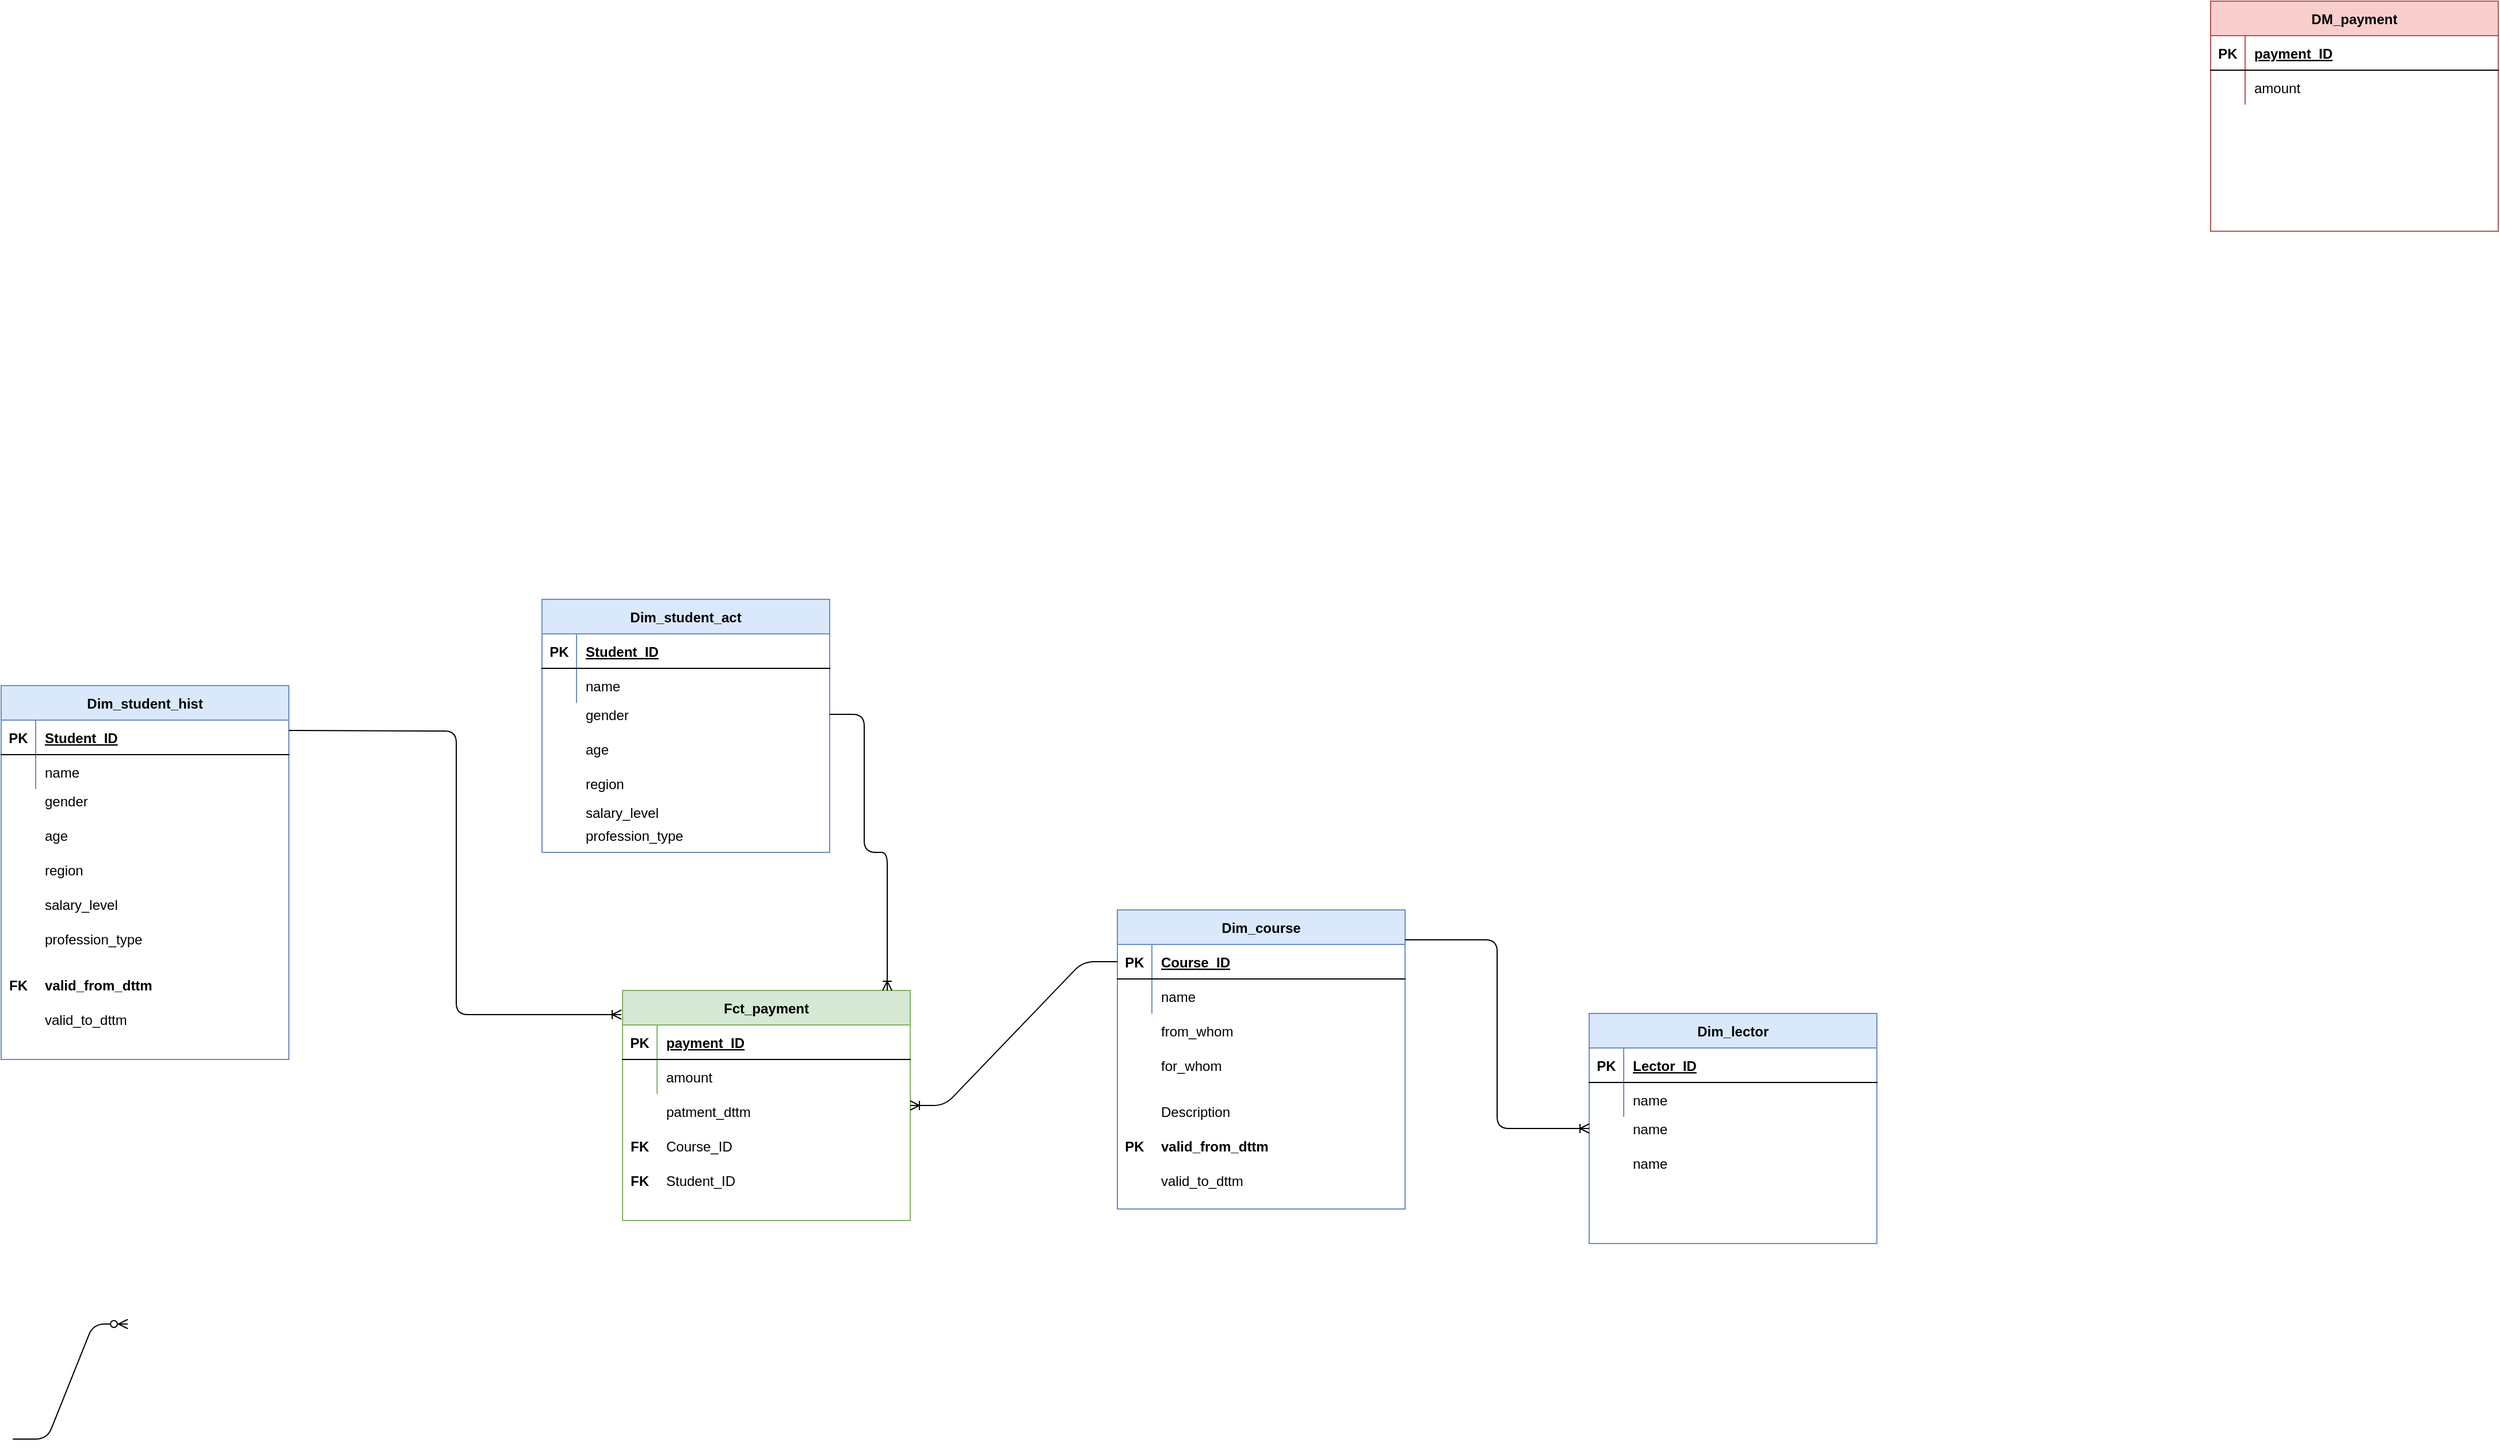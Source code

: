 <mxfile version="15.2.9" type="github" pages="3">
  <diagram id="R2lEEEUBdFMjLlhIrx00" name="Page-1">
    <mxGraphModel dx="5783" dy="3882" grid="1" gridSize="10" guides="1" tooltips="1" connect="1" arrows="1" fold="1" page="1" pageScale="1" pageWidth="4681" pageHeight="3300" math="0" shadow="0" extFonts="Permanent Marker^https://fonts.googleapis.com/css?family=Permanent+Marker">
      <root>
        <mxCell id="0" />
        <mxCell id="1" parent="0" />
        <mxCell id="V9vZeG8vKNpJKsqmyOZY-1" value="Fct_payment" style="shape=table;startSize=30;container=1;collapsible=1;childLayout=tableLayout;fixedRows=1;rowLines=0;fontStyle=1;align=center;resizeLast=1;fillColor=#d5e8d4;strokeColor=#82b366;" parent="1" vertex="1">
          <mxGeometry x="280" y="120" width="250" height="200" as="geometry">
            <mxRectangle x="280" y="120" width="110" height="30" as="alternateBounds" />
          </mxGeometry>
        </mxCell>
        <mxCell id="V9vZeG8vKNpJKsqmyOZY-2" value="" style="shape=partialRectangle;collapsible=0;dropTarget=0;pointerEvents=0;fillColor=none;points=[[0,0.5],[1,0.5]];portConstraint=eastwest;top=0;left=0;right=0;bottom=1;" parent="V9vZeG8vKNpJKsqmyOZY-1" vertex="1">
          <mxGeometry y="30" width="250" height="30" as="geometry" />
        </mxCell>
        <mxCell id="V9vZeG8vKNpJKsqmyOZY-3" value="PK" style="shape=partialRectangle;overflow=hidden;connectable=0;fillColor=none;top=0;left=0;bottom=0;right=0;fontStyle=1;" parent="V9vZeG8vKNpJKsqmyOZY-2" vertex="1">
          <mxGeometry width="30" height="30" as="geometry">
            <mxRectangle width="30" height="30" as="alternateBounds" />
          </mxGeometry>
        </mxCell>
        <mxCell id="V9vZeG8vKNpJKsqmyOZY-4" value="payment_ID" style="shape=partialRectangle;overflow=hidden;connectable=0;fillColor=none;top=0;left=0;bottom=0;right=0;align=left;spacingLeft=6;fontStyle=5;" parent="V9vZeG8vKNpJKsqmyOZY-2" vertex="1">
          <mxGeometry x="30" width="220" height="30" as="geometry">
            <mxRectangle width="220" height="30" as="alternateBounds" />
          </mxGeometry>
        </mxCell>
        <mxCell id="V9vZeG8vKNpJKsqmyOZY-5" value="" style="shape=partialRectangle;collapsible=0;dropTarget=0;pointerEvents=0;fillColor=none;points=[[0,0.5],[1,0.5]];portConstraint=eastwest;top=0;left=0;right=0;bottom=0;" parent="V9vZeG8vKNpJKsqmyOZY-1" vertex="1">
          <mxGeometry y="60" width="250" height="30" as="geometry" />
        </mxCell>
        <mxCell id="V9vZeG8vKNpJKsqmyOZY-6" value="" style="shape=partialRectangle;overflow=hidden;connectable=0;fillColor=none;top=0;left=0;bottom=0;right=0;" parent="V9vZeG8vKNpJKsqmyOZY-5" vertex="1">
          <mxGeometry width="30" height="30" as="geometry">
            <mxRectangle width="30" height="30" as="alternateBounds" />
          </mxGeometry>
        </mxCell>
        <mxCell id="V9vZeG8vKNpJKsqmyOZY-7" value="amount" style="shape=partialRectangle;overflow=hidden;connectable=0;fillColor=none;top=0;left=0;bottom=0;right=0;align=left;spacingLeft=6;" parent="V9vZeG8vKNpJKsqmyOZY-5" vertex="1">
          <mxGeometry x="30" width="220" height="30" as="geometry">
            <mxRectangle width="220" height="30" as="alternateBounds" />
          </mxGeometry>
        </mxCell>
        <mxCell id="V9vZeG8vKNpJKsqmyOZY-8" value="" style="edgeStyle=entityRelationEdgeStyle;fontSize=12;html=1;endArrow=ERzeroToMany;endFill=1;" parent="1" edge="1">
          <mxGeometry width="100" height="100" relative="1" as="geometry">
            <mxPoint x="-250" y="510" as="sourcePoint" />
            <mxPoint x="-150" y="410" as="targetPoint" />
          </mxGeometry>
        </mxCell>
        <mxCell id="V9vZeG8vKNpJKsqmyOZY-34" value="patment_dttm" style="shape=partialRectangle;overflow=hidden;connectable=0;fillColor=none;top=0;left=0;bottom=0;right=0;align=left;spacingLeft=6;" parent="1" vertex="1">
          <mxGeometry x="310" y="210" width="220" height="30" as="geometry">
            <mxRectangle width="220" height="30" as="alternateBounds" />
          </mxGeometry>
        </mxCell>
        <mxCell id="V9vZeG8vKNpJKsqmyOZY-35" value="Dim_course" style="shape=table;startSize=30;container=1;collapsible=1;childLayout=tableLayout;fixedRows=1;rowLines=0;fontStyle=1;align=center;resizeLast=1;fillColor=#dae8fc;strokeColor=#6c8ebf;" parent="1" vertex="1">
          <mxGeometry x="710" y="50" width="250" height="260" as="geometry" />
        </mxCell>
        <mxCell id="V9vZeG8vKNpJKsqmyOZY-36" value="" style="shape=partialRectangle;collapsible=0;dropTarget=0;pointerEvents=0;fillColor=none;points=[[0,0.5],[1,0.5]];portConstraint=eastwest;top=0;left=0;right=0;bottom=1;" parent="V9vZeG8vKNpJKsqmyOZY-35" vertex="1">
          <mxGeometry y="30" width="250" height="30" as="geometry" />
        </mxCell>
        <mxCell id="V9vZeG8vKNpJKsqmyOZY-37" value="PK" style="shape=partialRectangle;overflow=hidden;connectable=0;fillColor=none;top=0;left=0;bottom=0;right=0;fontStyle=1;" parent="V9vZeG8vKNpJKsqmyOZY-36" vertex="1">
          <mxGeometry width="30" height="30" as="geometry">
            <mxRectangle width="30" height="30" as="alternateBounds" />
          </mxGeometry>
        </mxCell>
        <mxCell id="V9vZeG8vKNpJKsqmyOZY-38" value="Course_ID" style="shape=partialRectangle;overflow=hidden;connectable=0;fillColor=none;top=0;left=0;bottom=0;right=0;align=left;spacingLeft=6;fontStyle=5;" parent="V9vZeG8vKNpJKsqmyOZY-36" vertex="1">
          <mxGeometry x="30" width="220" height="30" as="geometry">
            <mxRectangle width="220" height="30" as="alternateBounds" />
          </mxGeometry>
        </mxCell>
        <mxCell id="V9vZeG8vKNpJKsqmyOZY-39" value="" style="shape=partialRectangle;collapsible=0;dropTarget=0;pointerEvents=0;fillColor=none;points=[[0,0.5],[1,0.5]];portConstraint=eastwest;top=0;left=0;right=0;bottom=0;" parent="V9vZeG8vKNpJKsqmyOZY-35" vertex="1">
          <mxGeometry y="60" width="250" height="30" as="geometry" />
        </mxCell>
        <mxCell id="V9vZeG8vKNpJKsqmyOZY-40" value="" style="shape=partialRectangle;overflow=hidden;connectable=0;fillColor=none;top=0;left=0;bottom=0;right=0;" parent="V9vZeG8vKNpJKsqmyOZY-39" vertex="1">
          <mxGeometry width="30" height="30" as="geometry">
            <mxRectangle width="30" height="30" as="alternateBounds" />
          </mxGeometry>
        </mxCell>
        <mxCell id="V9vZeG8vKNpJKsqmyOZY-41" value="name" style="shape=partialRectangle;overflow=hidden;connectable=0;fillColor=none;top=0;left=0;bottom=0;right=0;align=left;spacingLeft=6;" parent="V9vZeG8vKNpJKsqmyOZY-39" vertex="1">
          <mxGeometry x="30" width="220" height="30" as="geometry">
            <mxRectangle width="220" height="30" as="alternateBounds" />
          </mxGeometry>
        </mxCell>
        <mxCell id="V9vZeG8vKNpJKsqmyOZY-42" value="Description" style="shape=partialRectangle;overflow=hidden;connectable=0;fillColor=none;top=0;left=0;bottom=0;right=0;align=left;spacingLeft=6;" parent="1" vertex="1">
          <mxGeometry x="740" y="210" width="220" height="30" as="geometry">
            <mxRectangle width="220" height="30" as="alternateBounds" />
          </mxGeometry>
        </mxCell>
        <mxCell id="V9vZeG8vKNpJKsqmyOZY-43" value="" style="edgeStyle=entityRelationEdgeStyle;fontSize=12;html=1;endArrow=ERoneToMany;exitX=0;exitY=0.5;exitDx=0;exitDy=0;" parent="1" source="V9vZeG8vKNpJKsqmyOZY-36" target="V9vZeG8vKNpJKsqmyOZY-1" edge="1">
          <mxGeometry width="100" height="100" relative="1" as="geometry">
            <mxPoint x="510" y="540" as="sourcePoint" />
            <mxPoint x="610" y="440" as="targetPoint" />
          </mxGeometry>
        </mxCell>
        <mxCell id="V9vZeG8vKNpJKsqmyOZY-44" value="from_whom" style="shape=partialRectangle;overflow=hidden;connectable=0;fillColor=none;top=0;left=0;bottom=0;right=0;align=left;spacingLeft=6;" parent="1" vertex="1">
          <mxGeometry x="740" y="140" width="220" height="30" as="geometry">
            <mxRectangle width="220" height="30" as="alternateBounds" />
          </mxGeometry>
        </mxCell>
        <mxCell id="V9vZeG8vKNpJKsqmyOZY-45" value="for_whom" style="shape=partialRectangle;overflow=hidden;connectable=0;fillColor=none;top=0;left=0;bottom=0;right=0;align=left;spacingLeft=6;" parent="1" vertex="1">
          <mxGeometry x="740" y="170" width="220" height="30" as="geometry">
            <mxRectangle width="220" height="30" as="alternateBounds" />
          </mxGeometry>
        </mxCell>
        <mxCell id="V9vZeG8vKNpJKsqmyOZY-46" value="Course_ID" style="shape=partialRectangle;overflow=hidden;connectable=0;fillColor=none;top=0;left=0;bottom=0;right=0;align=left;spacingLeft=6;" parent="1" vertex="1">
          <mxGeometry x="310" y="240" width="220" height="30" as="geometry">
            <mxRectangle width="220" height="30" as="alternateBounds" />
          </mxGeometry>
        </mxCell>
        <mxCell id="V9vZeG8vKNpJKsqmyOZY-47" value="FK" style="shape=partialRectangle;overflow=hidden;connectable=0;fillColor=none;top=0;left=0;bottom=0;right=0;fontStyle=1;" parent="1" vertex="1">
          <mxGeometry x="280" y="240" width="30" height="30" as="geometry">
            <mxRectangle width="30" height="30" as="alternateBounds" />
          </mxGeometry>
        </mxCell>
        <mxCell id="V9vZeG8vKNpJKsqmyOZY-48" value="Dim_student_act" style="shape=table;startSize=30;container=1;collapsible=1;childLayout=tableLayout;fixedRows=1;rowLines=0;fontStyle=1;align=center;resizeLast=1;fillColor=#dae8fc;strokeColor=#6c8ebf;" parent="1" vertex="1">
          <mxGeometry x="210" y="-220" width="250" height="220" as="geometry" />
        </mxCell>
        <mxCell id="V9vZeG8vKNpJKsqmyOZY-49" value="" style="shape=partialRectangle;collapsible=0;dropTarget=0;pointerEvents=0;fillColor=none;points=[[0,0.5],[1,0.5]];portConstraint=eastwest;top=0;left=0;right=0;bottom=1;" parent="V9vZeG8vKNpJKsqmyOZY-48" vertex="1">
          <mxGeometry y="30" width="250" height="30" as="geometry" />
        </mxCell>
        <mxCell id="V9vZeG8vKNpJKsqmyOZY-50" value="PK" style="shape=partialRectangle;overflow=hidden;connectable=0;fillColor=none;top=0;left=0;bottom=0;right=0;fontStyle=1;" parent="V9vZeG8vKNpJKsqmyOZY-49" vertex="1">
          <mxGeometry width="30" height="30" as="geometry">
            <mxRectangle width="30" height="30" as="alternateBounds" />
          </mxGeometry>
        </mxCell>
        <mxCell id="V9vZeG8vKNpJKsqmyOZY-51" value="Student_ID" style="shape=partialRectangle;overflow=hidden;connectable=0;fillColor=none;top=0;left=0;bottom=0;right=0;align=left;spacingLeft=6;fontStyle=5;" parent="V9vZeG8vKNpJKsqmyOZY-49" vertex="1">
          <mxGeometry x="30" width="220" height="30" as="geometry">
            <mxRectangle width="220" height="30" as="alternateBounds" />
          </mxGeometry>
        </mxCell>
        <mxCell id="V9vZeG8vKNpJKsqmyOZY-52" value="" style="shape=partialRectangle;collapsible=0;dropTarget=0;pointerEvents=0;fillColor=none;points=[[0,0.5],[1,0.5]];portConstraint=eastwest;top=0;left=0;right=0;bottom=0;" parent="V9vZeG8vKNpJKsqmyOZY-48" vertex="1">
          <mxGeometry y="60" width="250" height="30" as="geometry" />
        </mxCell>
        <mxCell id="V9vZeG8vKNpJKsqmyOZY-53" value="" style="shape=partialRectangle;overflow=hidden;connectable=0;fillColor=none;top=0;left=0;bottom=0;right=0;" parent="V9vZeG8vKNpJKsqmyOZY-52" vertex="1">
          <mxGeometry width="30" height="30" as="geometry">
            <mxRectangle width="30" height="30" as="alternateBounds" />
          </mxGeometry>
        </mxCell>
        <mxCell id="V9vZeG8vKNpJKsqmyOZY-54" value="name" style="shape=partialRectangle;overflow=hidden;connectable=0;fillColor=none;top=0;left=0;bottom=0;right=0;align=left;spacingLeft=6;" parent="V9vZeG8vKNpJKsqmyOZY-52" vertex="1">
          <mxGeometry x="30" width="220" height="30" as="geometry">
            <mxRectangle width="220" height="30" as="alternateBounds" />
          </mxGeometry>
        </mxCell>
        <mxCell id="V9vZeG8vKNpJKsqmyOZY-62" value="gender" style="shape=partialRectangle;overflow=hidden;connectable=0;fillColor=none;top=0;left=0;bottom=0;right=0;align=left;spacingLeft=6;" parent="1" vertex="1">
          <mxGeometry x="240" y="-135" width="220" height="30" as="geometry">
            <mxRectangle width="220" height="30" as="alternateBounds" />
          </mxGeometry>
        </mxCell>
        <mxCell id="V9vZeG8vKNpJKsqmyOZY-63" value="age" style="shape=partialRectangle;overflow=hidden;connectable=0;fillColor=none;top=0;left=0;bottom=0;right=0;align=left;spacingLeft=6;" parent="1" vertex="1">
          <mxGeometry x="240" y="-105" width="220" height="30" as="geometry">
            <mxRectangle width="220" height="30" as="alternateBounds" />
          </mxGeometry>
        </mxCell>
        <mxCell id="V9vZeG8vKNpJKsqmyOZY-64" value="region" style="shape=partialRectangle;overflow=hidden;connectable=0;fillColor=none;top=0;left=0;bottom=0;right=0;align=left;spacingLeft=6;" parent="1" vertex="1">
          <mxGeometry x="240" y="-75" width="220" height="30" as="geometry">
            <mxRectangle width="220" height="30" as="alternateBounds" />
          </mxGeometry>
        </mxCell>
        <mxCell id="V9vZeG8vKNpJKsqmyOZY-65" value="salary_level" style="shape=partialRectangle;overflow=hidden;connectable=0;fillColor=none;top=0;left=0;bottom=0;right=0;align=left;spacingLeft=6;" parent="1" vertex="1">
          <mxGeometry x="240" y="-50" width="220" height="30" as="geometry">
            <mxRectangle width="220" height="30" as="alternateBounds" />
          </mxGeometry>
        </mxCell>
        <mxCell id="V9vZeG8vKNpJKsqmyOZY-66" value="profession_type" style="shape=partialRectangle;overflow=hidden;connectable=0;fillColor=none;top=0;left=0;bottom=0;right=0;align=left;spacingLeft=6;" parent="1" vertex="1">
          <mxGeometry x="240" y="-30" width="220" height="30" as="geometry">
            <mxRectangle width="220" height="30" as="alternateBounds" />
          </mxGeometry>
        </mxCell>
        <mxCell id="V9vZeG8vKNpJKsqmyOZY-68" value="Student_ID" style="shape=partialRectangle;overflow=hidden;connectable=0;fillColor=none;top=0;left=0;bottom=0;right=0;align=left;spacingLeft=6;" parent="1" vertex="1">
          <mxGeometry x="310" y="270" width="220" height="30" as="geometry">
            <mxRectangle width="220" height="30" as="alternateBounds" />
          </mxGeometry>
        </mxCell>
        <mxCell id="V9vZeG8vKNpJKsqmyOZY-69" value="FK" style="shape=partialRectangle;overflow=hidden;connectable=0;fillColor=none;top=0;left=0;bottom=0;right=0;fontStyle=1;" parent="1" vertex="1">
          <mxGeometry x="280" y="270" width="30" height="30" as="geometry">
            <mxRectangle width="30" height="30" as="alternateBounds" />
          </mxGeometry>
        </mxCell>
        <mxCell id="V9vZeG8vKNpJKsqmyOZY-71" value="" style="edgeStyle=orthogonalEdgeStyle;fontSize=12;html=1;endArrow=ERoneToMany;" parent="1" edge="1">
          <mxGeometry width="100" height="100" relative="1" as="geometry">
            <mxPoint x="460" y="-120" as="sourcePoint" />
            <mxPoint x="510" y="120" as="targetPoint" />
            <Array as="points">
              <mxPoint x="490" y="-120" />
              <mxPoint x="490" />
              <mxPoint x="510" />
            </Array>
          </mxGeometry>
        </mxCell>
        <mxCell id="V9vZeG8vKNpJKsqmyOZY-72" value="Dim_lector" style="shape=table;startSize=30;container=1;collapsible=1;childLayout=tableLayout;fixedRows=1;rowLines=0;fontStyle=1;align=center;resizeLast=1;fillColor=#dae8fc;strokeColor=#6c8ebf;" parent="1" vertex="1">
          <mxGeometry x="1120" y="140" width="250" height="200" as="geometry" />
        </mxCell>
        <mxCell id="V9vZeG8vKNpJKsqmyOZY-73" value="" style="shape=partialRectangle;collapsible=0;dropTarget=0;pointerEvents=0;fillColor=none;points=[[0,0.5],[1,0.5]];portConstraint=eastwest;top=0;left=0;right=0;bottom=1;" parent="V9vZeG8vKNpJKsqmyOZY-72" vertex="1">
          <mxGeometry y="30" width="250" height="30" as="geometry" />
        </mxCell>
        <mxCell id="V9vZeG8vKNpJKsqmyOZY-74" value="PK" style="shape=partialRectangle;overflow=hidden;connectable=0;fillColor=none;top=0;left=0;bottom=0;right=0;fontStyle=1;" parent="V9vZeG8vKNpJKsqmyOZY-73" vertex="1">
          <mxGeometry width="30" height="30" as="geometry">
            <mxRectangle width="30" height="30" as="alternateBounds" />
          </mxGeometry>
        </mxCell>
        <mxCell id="V9vZeG8vKNpJKsqmyOZY-75" value="Lector_ID" style="shape=partialRectangle;overflow=hidden;connectable=0;fillColor=none;top=0;left=0;bottom=0;right=0;align=left;spacingLeft=6;fontStyle=5;" parent="V9vZeG8vKNpJKsqmyOZY-73" vertex="1">
          <mxGeometry x="30" width="220" height="30" as="geometry">
            <mxRectangle width="220" height="30" as="alternateBounds" />
          </mxGeometry>
        </mxCell>
        <mxCell id="V9vZeG8vKNpJKsqmyOZY-76" value="" style="shape=partialRectangle;collapsible=0;dropTarget=0;pointerEvents=0;fillColor=none;points=[[0,0.5],[1,0.5]];portConstraint=eastwest;top=0;left=0;right=0;bottom=0;" parent="V9vZeG8vKNpJKsqmyOZY-72" vertex="1">
          <mxGeometry y="60" width="250" height="30" as="geometry" />
        </mxCell>
        <mxCell id="V9vZeG8vKNpJKsqmyOZY-77" value="" style="shape=partialRectangle;overflow=hidden;connectable=0;fillColor=none;top=0;left=0;bottom=0;right=0;" parent="V9vZeG8vKNpJKsqmyOZY-76" vertex="1">
          <mxGeometry width="30" height="30" as="geometry">
            <mxRectangle width="30" height="30" as="alternateBounds" />
          </mxGeometry>
        </mxCell>
        <mxCell id="V9vZeG8vKNpJKsqmyOZY-78" value="name" style="shape=partialRectangle;overflow=hidden;connectable=0;fillColor=none;top=0;left=0;bottom=0;right=0;align=left;spacingLeft=6;" parent="V9vZeG8vKNpJKsqmyOZY-76" vertex="1">
          <mxGeometry x="30" width="220" height="30" as="geometry">
            <mxRectangle width="220" height="30" as="alternateBounds" />
          </mxGeometry>
        </mxCell>
        <mxCell id="V9vZeG8vKNpJKsqmyOZY-79" value="name" style="shape=partialRectangle;overflow=hidden;connectable=0;fillColor=none;top=0;left=0;bottom=0;right=0;align=left;spacingLeft=6;" parent="1" vertex="1">
          <mxGeometry x="1150" y="225" width="220" height="30" as="geometry">
            <mxRectangle width="220" height="30" as="alternateBounds" />
          </mxGeometry>
        </mxCell>
        <mxCell id="V9vZeG8vKNpJKsqmyOZY-80" value="name" style="shape=partialRectangle;overflow=hidden;connectable=0;fillColor=none;top=0;left=0;bottom=0;right=0;align=left;spacingLeft=6;" parent="1" vertex="1">
          <mxGeometry x="1150" y="255" width="220" height="30" as="geometry">
            <mxRectangle width="220" height="30" as="alternateBounds" />
          </mxGeometry>
        </mxCell>
        <mxCell id="V9vZeG8vKNpJKsqmyOZY-81" value="" style="edgeStyle=orthogonalEdgeStyle;fontSize=12;html=1;endArrow=ERoneToMany;exitX=1;exitY=0.1;exitDx=0;exitDy=0;exitPerimeter=0;entryX=0;entryY=0.5;entryDx=0;entryDy=0;" parent="1" source="V9vZeG8vKNpJKsqmyOZY-35" target="V9vZeG8vKNpJKsqmyOZY-72" edge="1">
          <mxGeometry width="100" height="100" relative="1" as="geometry">
            <mxPoint x="1030" y="222.5" as="sourcePoint" />
            <mxPoint x="850" y="347.5" as="targetPoint" />
          </mxGeometry>
        </mxCell>
        <mxCell id="V9vZeG8vKNpJKsqmyOZY-82" value="valid_from_dttm" style="shape=partialRectangle;overflow=hidden;connectable=0;fillColor=none;top=0;left=0;bottom=0;right=0;align=left;spacingLeft=6;fontStyle=1" parent="1" vertex="1">
          <mxGeometry x="740" y="240" width="220" height="30" as="geometry">
            <mxRectangle width="220" height="30" as="alternateBounds" />
          </mxGeometry>
        </mxCell>
        <mxCell id="V9vZeG8vKNpJKsqmyOZY-83" value="PK" style="shape=partialRectangle;overflow=hidden;connectable=0;fillColor=none;top=0;left=0;bottom=0;right=0;fontStyle=1;" parent="1" vertex="1">
          <mxGeometry x="710" y="240" width="30" height="30" as="geometry">
            <mxRectangle width="30" height="30" as="alternateBounds" />
          </mxGeometry>
        </mxCell>
        <mxCell id="V9vZeG8vKNpJKsqmyOZY-84" value="valid_to_dttm" style="shape=partialRectangle;overflow=hidden;connectable=0;fillColor=none;top=0;left=0;bottom=0;right=0;align=left;spacingLeft=6;" parent="1" vertex="1">
          <mxGeometry x="740" y="270" width="220" height="30" as="geometry">
            <mxRectangle width="220" height="30" as="alternateBounds" />
          </mxGeometry>
        </mxCell>
        <mxCell id="V9vZeG8vKNpJKsqmyOZY-85" value="DM_payment" style="shape=table;startSize=30;container=1;collapsible=1;childLayout=tableLayout;fixedRows=1;rowLines=0;fontStyle=1;align=center;resizeLast=1;fillColor=#f8cecc;strokeColor=#b85450;" parent="1" vertex="1">
          <mxGeometry x="1660" y="-740" width="250" height="200" as="geometry">
            <mxRectangle x="280" y="120" width="110" height="30" as="alternateBounds" />
          </mxGeometry>
        </mxCell>
        <mxCell id="V9vZeG8vKNpJKsqmyOZY-86" value="" style="shape=partialRectangle;collapsible=0;dropTarget=0;pointerEvents=0;fillColor=none;points=[[0,0.5],[1,0.5]];portConstraint=eastwest;top=0;left=0;right=0;bottom=1;" parent="V9vZeG8vKNpJKsqmyOZY-85" vertex="1">
          <mxGeometry y="30" width="250" height="30" as="geometry" />
        </mxCell>
        <mxCell id="V9vZeG8vKNpJKsqmyOZY-87" value="PK" style="shape=partialRectangle;overflow=hidden;connectable=0;fillColor=none;top=0;left=0;bottom=0;right=0;fontStyle=1;" parent="V9vZeG8vKNpJKsqmyOZY-86" vertex="1">
          <mxGeometry width="30" height="30" as="geometry">
            <mxRectangle width="30" height="30" as="alternateBounds" />
          </mxGeometry>
        </mxCell>
        <mxCell id="V9vZeG8vKNpJKsqmyOZY-88" value="payment_ID" style="shape=partialRectangle;overflow=hidden;connectable=0;fillColor=none;top=0;left=0;bottom=0;right=0;align=left;spacingLeft=6;fontStyle=5;" parent="V9vZeG8vKNpJKsqmyOZY-86" vertex="1">
          <mxGeometry x="30" width="220" height="30" as="geometry">
            <mxRectangle width="220" height="30" as="alternateBounds" />
          </mxGeometry>
        </mxCell>
        <mxCell id="V9vZeG8vKNpJKsqmyOZY-89" value="" style="shape=partialRectangle;collapsible=0;dropTarget=0;pointerEvents=0;fillColor=none;points=[[0,0.5],[1,0.5]];portConstraint=eastwest;top=0;left=0;right=0;bottom=0;" parent="V9vZeG8vKNpJKsqmyOZY-85" vertex="1">
          <mxGeometry y="60" width="250" height="30" as="geometry" />
        </mxCell>
        <mxCell id="V9vZeG8vKNpJKsqmyOZY-90" value="" style="shape=partialRectangle;overflow=hidden;connectable=0;fillColor=none;top=0;left=0;bottom=0;right=0;" parent="V9vZeG8vKNpJKsqmyOZY-89" vertex="1">
          <mxGeometry width="30" height="30" as="geometry">
            <mxRectangle width="30" height="30" as="alternateBounds" />
          </mxGeometry>
        </mxCell>
        <mxCell id="V9vZeG8vKNpJKsqmyOZY-91" value="amount" style="shape=partialRectangle;overflow=hidden;connectable=0;fillColor=none;top=0;left=0;bottom=0;right=0;align=left;spacingLeft=6;" parent="V9vZeG8vKNpJKsqmyOZY-89" vertex="1">
          <mxGeometry x="30" width="220" height="30" as="geometry">
            <mxRectangle width="220" height="30" as="alternateBounds" />
          </mxGeometry>
        </mxCell>
        <mxCell id="V9vZeG8vKNpJKsqmyOZY-99" value="Dim_student_hist" style="shape=table;startSize=30;container=1;collapsible=1;childLayout=tableLayout;fixedRows=1;rowLines=0;fontStyle=1;align=center;resizeLast=1;fillColor=#dae8fc;strokeColor=#6c8ebf;" parent="1" vertex="1">
          <mxGeometry x="-260" y="-145" width="250" height="325" as="geometry" />
        </mxCell>
        <mxCell id="V9vZeG8vKNpJKsqmyOZY-100" value="" style="shape=partialRectangle;collapsible=0;dropTarget=0;pointerEvents=0;fillColor=none;points=[[0,0.5],[1,0.5]];portConstraint=eastwest;top=0;left=0;right=0;bottom=1;" parent="V9vZeG8vKNpJKsqmyOZY-99" vertex="1">
          <mxGeometry y="30" width="250" height="30" as="geometry" />
        </mxCell>
        <mxCell id="V9vZeG8vKNpJKsqmyOZY-101" value="PK" style="shape=partialRectangle;overflow=hidden;connectable=0;fillColor=none;top=0;left=0;bottom=0;right=0;fontStyle=1;" parent="V9vZeG8vKNpJKsqmyOZY-100" vertex="1">
          <mxGeometry width="30" height="30" as="geometry">
            <mxRectangle width="30" height="30" as="alternateBounds" />
          </mxGeometry>
        </mxCell>
        <mxCell id="V9vZeG8vKNpJKsqmyOZY-102" value="Student_ID" style="shape=partialRectangle;overflow=hidden;connectable=0;fillColor=none;top=0;left=0;bottom=0;right=0;align=left;spacingLeft=6;fontStyle=5;" parent="V9vZeG8vKNpJKsqmyOZY-100" vertex="1">
          <mxGeometry x="30" width="220" height="30" as="geometry">
            <mxRectangle width="220" height="30" as="alternateBounds" />
          </mxGeometry>
        </mxCell>
        <mxCell id="V9vZeG8vKNpJKsqmyOZY-103" value="" style="shape=partialRectangle;collapsible=0;dropTarget=0;pointerEvents=0;fillColor=none;points=[[0,0.5],[1,0.5]];portConstraint=eastwest;top=0;left=0;right=0;bottom=0;" parent="V9vZeG8vKNpJKsqmyOZY-99" vertex="1">
          <mxGeometry y="60" width="250" height="30" as="geometry" />
        </mxCell>
        <mxCell id="V9vZeG8vKNpJKsqmyOZY-104" value="" style="shape=partialRectangle;overflow=hidden;connectable=0;fillColor=none;top=0;left=0;bottom=0;right=0;" parent="V9vZeG8vKNpJKsqmyOZY-103" vertex="1">
          <mxGeometry width="30" height="30" as="geometry">
            <mxRectangle width="30" height="30" as="alternateBounds" />
          </mxGeometry>
        </mxCell>
        <mxCell id="V9vZeG8vKNpJKsqmyOZY-105" value="name" style="shape=partialRectangle;overflow=hidden;connectable=0;fillColor=none;top=0;left=0;bottom=0;right=0;align=left;spacingLeft=6;" parent="V9vZeG8vKNpJKsqmyOZY-103" vertex="1">
          <mxGeometry x="30" width="220" height="30" as="geometry">
            <mxRectangle width="220" height="30" as="alternateBounds" />
          </mxGeometry>
        </mxCell>
        <mxCell id="V9vZeG8vKNpJKsqmyOZY-107" value="age" style="shape=partialRectangle;overflow=hidden;connectable=0;fillColor=none;top=0;left=0;bottom=0;right=0;align=left;spacingLeft=6;" parent="1" vertex="1">
          <mxGeometry x="-230" y="-30" width="220" height="30" as="geometry">
            <mxRectangle width="220" height="30" as="alternateBounds" />
          </mxGeometry>
        </mxCell>
        <mxCell id="V9vZeG8vKNpJKsqmyOZY-108" value="region" style="shape=partialRectangle;overflow=hidden;connectable=0;fillColor=none;top=0;left=0;bottom=0;right=0;align=left;spacingLeft=6;" parent="1" vertex="1">
          <mxGeometry x="-230" width="220" height="30" as="geometry">
            <mxRectangle width="220" height="30" as="alternateBounds" />
          </mxGeometry>
        </mxCell>
        <mxCell id="V9vZeG8vKNpJKsqmyOZY-109" value="salary_level" style="shape=partialRectangle;overflow=hidden;connectable=0;fillColor=none;top=0;left=0;bottom=0;right=0;align=left;spacingLeft=6;" parent="1" vertex="1">
          <mxGeometry x="-230" y="30" width="220" height="30" as="geometry">
            <mxRectangle width="220" height="30" as="alternateBounds" />
          </mxGeometry>
        </mxCell>
        <mxCell id="V9vZeG8vKNpJKsqmyOZY-110" value="profession_type" style="shape=partialRectangle;overflow=hidden;connectable=0;fillColor=none;top=0;left=0;bottom=0;right=0;align=left;spacingLeft=6;" parent="1" vertex="1">
          <mxGeometry x="-230" y="60" width="220" height="30" as="geometry">
            <mxRectangle width="220" height="30" as="alternateBounds" />
          </mxGeometry>
        </mxCell>
        <mxCell id="V9vZeG8vKNpJKsqmyOZY-111" value="valid_from_dttm" style="shape=partialRectangle;overflow=hidden;connectable=0;fillColor=none;top=0;left=0;bottom=0;right=0;align=left;spacingLeft=6;fontStyle=1" parent="1" vertex="1">
          <mxGeometry x="-230" y="100" width="220" height="30" as="geometry">
            <mxRectangle width="220" height="30" as="alternateBounds" />
          </mxGeometry>
        </mxCell>
        <mxCell id="V9vZeG8vKNpJKsqmyOZY-112" value="FK" style="shape=partialRectangle;overflow=hidden;connectable=0;fillColor=none;top=0;left=0;bottom=0;right=0;fontStyle=1;" parent="1" vertex="1">
          <mxGeometry x="-260" y="100" width="30" height="30" as="geometry">
            <mxRectangle width="30" height="30" as="alternateBounds" />
          </mxGeometry>
        </mxCell>
        <mxCell id="V9vZeG8vKNpJKsqmyOZY-113" value="valid_to_dttm" style="shape=partialRectangle;overflow=hidden;connectable=0;fillColor=none;top=0;left=0;bottom=0;right=0;align=left;spacingLeft=6;" parent="1" vertex="1">
          <mxGeometry x="-230" y="130" width="220" height="30" as="geometry">
            <mxRectangle width="220" height="30" as="alternateBounds" />
          </mxGeometry>
        </mxCell>
        <mxCell id="V9vZeG8vKNpJKsqmyOZY-116" value="" style="edgeStyle=orthogonalEdgeStyle;fontSize=12;html=1;endArrow=ERoneToMany;entryX=-0.004;entryY=0.105;entryDx=0;entryDy=0;entryPerimeter=0;" parent="1" target="V9vZeG8vKNpJKsqmyOZY-1" edge="1">
          <mxGeometry width="100" height="100" relative="1" as="geometry">
            <mxPoint x="-10" y="-106" as="sourcePoint" />
            <mxPoint x="140" y="210" as="targetPoint" />
          </mxGeometry>
        </mxCell>
        <mxCell id="V9vZeG8vKNpJKsqmyOZY-120" value="" style="shape=partialRectangle;collapsible=0;dropTarget=0;pointerEvents=0;fillColor=none;points=[[0,0.5],[1,0.5]];portConstraint=eastwest;top=0;left=0;right=0;bottom=0;" parent="1" vertex="1">
          <mxGeometry x="-260" y="-60" width="250" height="30" as="geometry" />
        </mxCell>
        <mxCell id="V9vZeG8vKNpJKsqmyOZY-121" value="" style="shape=partialRectangle;overflow=hidden;connectable=0;fillColor=none;top=0;left=0;bottom=0;right=0;" parent="V9vZeG8vKNpJKsqmyOZY-120" vertex="1">
          <mxGeometry width="30" height="30" as="geometry">
            <mxRectangle width="30" height="30" as="alternateBounds" />
          </mxGeometry>
        </mxCell>
        <mxCell id="V9vZeG8vKNpJKsqmyOZY-122" value="gender" style="shape=partialRectangle;overflow=hidden;connectable=0;fillColor=none;top=0;left=0;bottom=0;right=0;align=left;spacingLeft=6;" parent="V9vZeG8vKNpJKsqmyOZY-120" vertex="1">
          <mxGeometry x="30" width="220" height="30" as="geometry">
            <mxRectangle width="220" height="30" as="alternateBounds" />
          </mxGeometry>
        </mxCell>
      </root>
    </mxGraphModel>
  </diagram>
  <diagram id="6-b0LSZLAyL6JuL8C8n_" name="Page-2">
    <mxGraphModel dx="1102" dy="582" grid="1" gridSize="10" guides="1" tooltips="1" connect="1" arrows="1" fold="1" page="1" pageScale="1" pageWidth="4681" pageHeight="3300" math="0" shadow="0">
      <root>
        <mxCell id="BZGNFnZM2rVdedKsiPSu-0" />
        <mxCell id="BZGNFnZM2rVdedKsiPSu-1" parent="BZGNFnZM2rVdedKsiPSu-0" />
        <mxCell id="BZGNFnZM2rVdedKsiPSu-2" value="Customer" style="shape=table;startSize=30;container=1;collapsible=1;childLayout=tableLayout;fixedRows=1;rowLines=0;fontStyle=1;align=center;resizeLast=1;fillColor=#dae8fc;strokeColor=#6c8ebf;" parent="BZGNFnZM2rVdedKsiPSu-1" vertex="1">
          <mxGeometry x="190" y="260" width="180" height="310" as="geometry" />
        </mxCell>
        <mxCell id="BZGNFnZM2rVdedKsiPSu-3" value="" style="shape=partialRectangle;collapsible=0;dropTarget=0;pointerEvents=0;fillColor=none;top=0;left=0;bottom=1;right=0;points=[[0,0.5],[1,0.5]];portConstraint=eastwest;" parent="BZGNFnZM2rVdedKsiPSu-2" vertex="1">
          <mxGeometry y="30" width="180" height="30" as="geometry" />
        </mxCell>
        <mxCell id="BZGNFnZM2rVdedKsiPSu-4" value="PK" style="shape=partialRectangle;connectable=0;fillColor=none;top=0;left=0;bottom=0;right=0;fontStyle=1;overflow=hidden;" parent="BZGNFnZM2rVdedKsiPSu-3" vertex="1">
          <mxGeometry width="30" height="30" as="geometry">
            <mxRectangle width="30" height="30" as="alternateBounds" />
          </mxGeometry>
        </mxCell>
        <mxCell id="BZGNFnZM2rVdedKsiPSu-5" value="Customer_ID" style="shape=partialRectangle;connectable=0;fillColor=none;top=0;left=0;bottom=0;right=0;align=left;spacingLeft=6;fontStyle=5;overflow=hidden;" parent="BZGNFnZM2rVdedKsiPSu-3" vertex="1">
          <mxGeometry x="30" width="150" height="30" as="geometry">
            <mxRectangle width="150" height="30" as="alternateBounds" />
          </mxGeometry>
        </mxCell>
        <mxCell id="BZGNFnZM2rVdedKsiPSu-6" value="" style="shape=partialRectangle;collapsible=0;dropTarget=0;pointerEvents=0;fillColor=none;top=0;left=0;bottom=0;right=0;points=[[0,0.5],[1,0.5]];portConstraint=eastwest;" parent="BZGNFnZM2rVdedKsiPSu-2" vertex="1">
          <mxGeometry y="60" width="180" height="30" as="geometry" />
        </mxCell>
        <mxCell id="BZGNFnZM2rVdedKsiPSu-7" value="" style="shape=partialRectangle;connectable=0;fillColor=none;top=0;left=0;bottom=0;right=0;editable=1;overflow=hidden;" parent="BZGNFnZM2rVdedKsiPSu-6" vertex="1">
          <mxGeometry width="30" height="30" as="geometry">
            <mxRectangle width="30" height="30" as="alternateBounds" />
          </mxGeometry>
        </mxCell>
        <mxCell id="BZGNFnZM2rVdedKsiPSu-8" value="Customer_Name" style="shape=partialRectangle;connectable=0;fillColor=none;top=0;left=0;bottom=0;right=0;align=left;spacingLeft=6;overflow=hidden;" parent="BZGNFnZM2rVdedKsiPSu-6" vertex="1">
          <mxGeometry x="30" width="150" height="30" as="geometry">
            <mxRectangle width="150" height="30" as="alternateBounds" />
          </mxGeometry>
        </mxCell>
        <mxCell id="BZGNFnZM2rVdedKsiPSu-9" value="" style="shape=partialRectangle;collapsible=0;dropTarget=0;pointerEvents=0;fillColor=none;top=0;left=0;bottom=0;right=0;points=[[0,0.5],[1,0.5]];portConstraint=eastwest;" parent="BZGNFnZM2rVdedKsiPSu-2" vertex="1">
          <mxGeometry y="90" width="180" height="30" as="geometry" />
        </mxCell>
        <mxCell id="BZGNFnZM2rVdedKsiPSu-10" value="" style="shape=partialRectangle;connectable=0;fillColor=none;top=0;left=0;bottom=0;right=0;editable=1;overflow=hidden;" parent="BZGNFnZM2rVdedKsiPSu-9" vertex="1">
          <mxGeometry width="30" height="30" as="geometry">
            <mxRectangle width="30" height="30" as="alternateBounds" />
          </mxGeometry>
        </mxCell>
        <mxCell id="BZGNFnZM2rVdedKsiPSu-11" value="Gender" style="shape=partialRectangle;connectable=0;fillColor=none;top=0;left=0;bottom=0;right=0;align=left;spacingLeft=6;overflow=hidden;" parent="BZGNFnZM2rVdedKsiPSu-9" vertex="1">
          <mxGeometry x="30" width="150" height="30" as="geometry">
            <mxRectangle width="150" height="30" as="alternateBounds" />
          </mxGeometry>
        </mxCell>
        <mxCell id="BZGNFnZM2rVdedKsiPSu-12" value="" style="shape=partialRectangle;collapsible=0;dropTarget=0;pointerEvents=0;fillColor=none;top=0;left=0;bottom=0;right=0;points=[[0,0.5],[1,0.5]];portConstraint=eastwest;" parent="BZGNFnZM2rVdedKsiPSu-2" vertex="1">
          <mxGeometry y="120" width="180" height="30" as="geometry" />
        </mxCell>
        <mxCell id="BZGNFnZM2rVdedKsiPSu-13" value="" style="shape=partialRectangle;connectable=0;fillColor=none;top=0;left=0;bottom=0;right=0;editable=1;overflow=hidden;" parent="BZGNFnZM2rVdedKsiPSu-12" vertex="1">
          <mxGeometry width="30" height="30" as="geometry">
            <mxRectangle width="30" height="30" as="alternateBounds" />
          </mxGeometry>
        </mxCell>
        <mxCell id="BZGNFnZM2rVdedKsiPSu-14" value="family_status" style="shape=partialRectangle;connectable=0;fillColor=none;top=0;left=0;bottom=0;right=0;align=left;spacingLeft=6;overflow=hidden;" parent="BZGNFnZM2rVdedKsiPSu-12" vertex="1">
          <mxGeometry x="30" width="150" height="30" as="geometry">
            <mxRectangle width="150" height="30" as="alternateBounds" />
          </mxGeometry>
        </mxCell>
        <mxCell id="BZGNFnZM2rVdedKsiPSu-57" value="" style="shape=partialRectangle;collapsible=0;dropTarget=0;pointerEvents=0;fillColor=none;top=0;left=0;bottom=0;right=0;points=[[0,0.5],[1,0.5]];portConstraint=eastwest;" parent="BZGNFnZM2rVdedKsiPSu-2" vertex="1">
          <mxGeometry y="150" width="180" height="30" as="geometry" />
        </mxCell>
        <mxCell id="BZGNFnZM2rVdedKsiPSu-58" value="" style="shape=partialRectangle;connectable=0;fillColor=none;top=0;left=0;bottom=0;right=0;editable=1;overflow=hidden;" parent="BZGNFnZM2rVdedKsiPSu-57" vertex="1">
          <mxGeometry width="30" height="30" as="geometry">
            <mxRectangle width="30" height="30" as="alternateBounds" />
          </mxGeometry>
        </mxCell>
        <mxCell id="BZGNFnZM2rVdedKsiPSu-59" value="age" style="shape=partialRectangle;connectable=0;fillColor=none;top=0;left=0;bottom=0;right=0;align=left;spacingLeft=6;overflow=hidden;" parent="BZGNFnZM2rVdedKsiPSu-57" vertex="1">
          <mxGeometry x="30" width="150" height="30" as="geometry">
            <mxRectangle width="150" height="30" as="alternateBounds" />
          </mxGeometry>
        </mxCell>
        <mxCell id="BZGNFnZM2rVdedKsiPSu-60" value="" style="shape=partialRectangle;collapsible=0;dropTarget=0;pointerEvents=0;fillColor=none;top=0;left=0;bottom=0;right=0;points=[[0,0.5],[1,0.5]];portConstraint=eastwest;" parent="BZGNFnZM2rVdedKsiPSu-2" vertex="1">
          <mxGeometry y="180" width="180" height="30" as="geometry" />
        </mxCell>
        <mxCell id="BZGNFnZM2rVdedKsiPSu-61" value="" style="shape=partialRectangle;connectable=0;fillColor=none;top=0;left=0;bottom=0;right=0;editable=1;overflow=hidden;" parent="BZGNFnZM2rVdedKsiPSu-60" vertex="1">
          <mxGeometry width="30" height="30" as="geometry">
            <mxRectangle width="30" height="30" as="alternateBounds" />
          </mxGeometry>
        </mxCell>
        <mxCell id="BZGNFnZM2rVdedKsiPSu-62" value="salary" style="shape=partialRectangle;connectable=0;fillColor=none;top=0;left=0;bottom=0;right=0;align=left;spacingLeft=6;overflow=hidden;" parent="BZGNFnZM2rVdedKsiPSu-60" vertex="1">
          <mxGeometry x="30" width="150" height="30" as="geometry">
            <mxRectangle width="150" height="30" as="alternateBounds" />
          </mxGeometry>
        </mxCell>
        <mxCell id="9PgW8y9tXPasLZes9DR4-0" value="" style="shape=partialRectangle;collapsible=0;dropTarget=0;pointerEvents=0;fillColor=none;top=0;left=0;bottom=0;right=0;points=[[0,0.5],[1,0.5]];portConstraint=eastwest;" parent="BZGNFnZM2rVdedKsiPSu-2" vertex="1">
          <mxGeometry y="210" width="180" height="30" as="geometry" />
        </mxCell>
        <mxCell id="9PgW8y9tXPasLZes9DR4-1" value="" style="shape=partialRectangle;connectable=0;fillColor=none;top=0;left=0;bottom=0;right=0;editable=1;overflow=hidden;" parent="9PgW8y9tXPasLZes9DR4-0" vertex="1">
          <mxGeometry width="30" height="30" as="geometry">
            <mxRectangle width="30" height="30" as="alternateBounds" />
          </mxGeometry>
        </mxCell>
        <mxCell id="9PgW8y9tXPasLZes9DR4-2" value="single_accommodation" style="shape=partialRectangle;connectable=0;fillColor=none;top=0;left=0;bottom=0;right=0;align=left;spacingLeft=6;overflow=hidden;" parent="9PgW8y9tXPasLZes9DR4-0" vertex="1">
          <mxGeometry x="30" width="150" height="30" as="geometry">
            <mxRectangle width="150" height="30" as="alternateBounds" />
          </mxGeometry>
        </mxCell>
        <mxCell id="iGT87wmQe-SDINWf_E6g-43" value="" style="shape=partialRectangle;collapsible=0;dropTarget=0;pointerEvents=0;fillColor=none;top=0;left=0;bottom=0;right=0;points=[[0,0.5],[1,0.5]];portConstraint=eastwest;" parent="BZGNFnZM2rVdedKsiPSu-2" vertex="1">
          <mxGeometry y="240" width="180" height="30" as="geometry" />
        </mxCell>
        <mxCell id="iGT87wmQe-SDINWf_E6g-44" value="" style="shape=partialRectangle;connectable=0;fillColor=none;top=0;left=0;bottom=0;right=0;editable=1;overflow=hidden;" parent="iGT87wmQe-SDINWf_E6g-43" vertex="1">
          <mxGeometry width="30" height="30" as="geometry">
            <mxRectangle width="30" height="30" as="alternateBounds" />
          </mxGeometry>
        </mxCell>
        <mxCell id="iGT87wmQe-SDINWf_E6g-45" value="Purpose_of_the_visit" style="shape=partialRectangle;connectable=0;fillColor=none;top=0;left=0;bottom=0;right=0;align=left;spacingLeft=6;overflow=hidden;" parent="iGT87wmQe-SDINWf_E6g-43" vertex="1">
          <mxGeometry x="30" width="150" height="30" as="geometry">
            <mxRectangle width="150" height="30" as="alternateBounds" />
          </mxGeometry>
        </mxCell>
        <mxCell id="iGT87wmQe-SDINWf_E6g-71" value="" style="shape=partialRectangle;collapsible=0;dropTarget=0;pointerEvents=0;fillColor=none;top=0;left=0;bottom=0;right=0;points=[[0,0.5],[1,0.5]];portConstraint=eastwest;" parent="BZGNFnZM2rVdedKsiPSu-2" vertex="1">
          <mxGeometry y="270" width="180" height="30" as="geometry" />
        </mxCell>
        <mxCell id="iGT87wmQe-SDINWf_E6g-72" value="" style="shape=partialRectangle;connectable=0;fillColor=none;top=0;left=0;bottom=0;right=0;editable=1;overflow=hidden;" parent="iGT87wmQe-SDINWf_E6g-71" vertex="1">
          <mxGeometry width="30" height="30" as="geometry">
            <mxRectangle width="30" height="30" as="alternateBounds" />
          </mxGeometry>
        </mxCell>
        <mxCell id="iGT87wmQe-SDINWf_E6g-73" value="Transport_used" style="shape=partialRectangle;connectable=0;fillColor=none;top=0;left=0;bottom=0;right=0;align=left;spacingLeft=6;overflow=hidden;" parent="iGT87wmQe-SDINWf_E6g-71" vertex="1">
          <mxGeometry x="30" width="150" height="30" as="geometry">
            <mxRectangle width="150" height="30" as="alternateBounds" />
          </mxGeometry>
        </mxCell>
        <mxCell id="BZGNFnZM2rVdedKsiPSu-15" value="Region" style="shape=table;startSize=30;container=1;collapsible=1;childLayout=tableLayout;fixedRows=1;rowLines=0;fontStyle=1;align=center;resizeLast=1;" parent="BZGNFnZM2rVdedKsiPSu-1" vertex="1">
          <mxGeometry x="500" y="260" width="180" height="160" as="geometry" />
        </mxCell>
        <mxCell id="BZGNFnZM2rVdedKsiPSu-16" value="" style="shape=partialRectangle;collapsible=0;dropTarget=0;pointerEvents=0;fillColor=none;top=0;left=0;bottom=1;right=0;points=[[0,0.5],[1,0.5]];portConstraint=eastwest;" parent="BZGNFnZM2rVdedKsiPSu-15" vertex="1">
          <mxGeometry y="30" width="180" height="30" as="geometry" />
        </mxCell>
        <mxCell id="BZGNFnZM2rVdedKsiPSu-17" value="PK" style="shape=partialRectangle;connectable=0;fillColor=none;top=0;left=0;bottom=0;right=0;fontStyle=1;overflow=hidden;" parent="BZGNFnZM2rVdedKsiPSu-16" vertex="1">
          <mxGeometry width="30" height="30" as="geometry">
            <mxRectangle width="30" height="30" as="alternateBounds" />
          </mxGeometry>
        </mxCell>
        <mxCell id="BZGNFnZM2rVdedKsiPSu-18" value="Region_ID" style="shape=partialRectangle;connectable=0;fillColor=none;top=0;left=0;bottom=0;right=0;align=left;spacingLeft=6;fontStyle=5;overflow=hidden;" parent="BZGNFnZM2rVdedKsiPSu-16" vertex="1">
          <mxGeometry x="30" width="150" height="30" as="geometry">
            <mxRectangle width="150" height="30" as="alternateBounds" />
          </mxGeometry>
        </mxCell>
        <mxCell id="BZGNFnZM2rVdedKsiPSu-19" value="" style="shape=partialRectangle;collapsible=0;dropTarget=0;pointerEvents=0;fillColor=none;top=0;left=0;bottom=0;right=0;points=[[0,0.5],[1,0.5]];portConstraint=eastwest;" parent="BZGNFnZM2rVdedKsiPSu-15" vertex="1">
          <mxGeometry y="60" width="180" height="30" as="geometry" />
        </mxCell>
        <mxCell id="BZGNFnZM2rVdedKsiPSu-20" value="" style="shape=partialRectangle;connectable=0;fillColor=none;top=0;left=0;bottom=0;right=0;editable=1;overflow=hidden;" parent="BZGNFnZM2rVdedKsiPSu-19" vertex="1">
          <mxGeometry width="30" height="30" as="geometry">
            <mxRectangle width="30" height="30" as="alternateBounds" />
          </mxGeometry>
        </mxCell>
        <mxCell id="BZGNFnZM2rVdedKsiPSu-21" value="City_ID" style="shape=partialRectangle;connectable=0;fillColor=none;top=0;left=0;bottom=0;right=0;align=left;spacingLeft=6;overflow=hidden;" parent="BZGNFnZM2rVdedKsiPSu-19" vertex="1">
          <mxGeometry x="30" width="150" height="30" as="geometry">
            <mxRectangle width="150" height="30" as="alternateBounds" />
          </mxGeometry>
        </mxCell>
        <mxCell id="BZGNFnZM2rVdedKsiPSu-22" value="" style="shape=partialRectangle;collapsible=0;dropTarget=0;pointerEvents=0;fillColor=none;top=0;left=0;bottom=0;right=0;points=[[0,0.5],[1,0.5]];portConstraint=eastwest;" parent="BZGNFnZM2rVdedKsiPSu-15" vertex="1">
          <mxGeometry y="90" width="180" height="30" as="geometry" />
        </mxCell>
        <mxCell id="BZGNFnZM2rVdedKsiPSu-23" value="" style="shape=partialRectangle;connectable=0;fillColor=none;top=0;left=0;bottom=0;right=0;editable=1;overflow=hidden;" parent="BZGNFnZM2rVdedKsiPSu-22" vertex="1">
          <mxGeometry width="30" height="30" as="geometry">
            <mxRectangle width="30" height="30" as="alternateBounds" />
          </mxGeometry>
        </mxCell>
        <mxCell id="BZGNFnZM2rVdedKsiPSu-24" value="Country" style="shape=partialRectangle;connectable=0;fillColor=none;top=0;left=0;bottom=0;right=0;align=left;spacingLeft=6;overflow=hidden;" parent="BZGNFnZM2rVdedKsiPSu-22" vertex="1">
          <mxGeometry x="30" width="150" height="30" as="geometry">
            <mxRectangle width="150" height="30" as="alternateBounds" />
          </mxGeometry>
        </mxCell>
        <mxCell id="BZGNFnZM2rVdedKsiPSu-25" value="" style="shape=partialRectangle;collapsible=0;dropTarget=0;pointerEvents=0;fillColor=none;top=0;left=0;bottom=0;right=0;points=[[0,0.5],[1,0.5]];portConstraint=eastwest;" parent="BZGNFnZM2rVdedKsiPSu-15" vertex="1">
          <mxGeometry y="120" width="180" height="30" as="geometry" />
        </mxCell>
        <mxCell id="BZGNFnZM2rVdedKsiPSu-26" value="" style="shape=partialRectangle;connectable=0;fillColor=none;top=0;left=0;bottom=0;right=0;editable=1;overflow=hidden;" parent="BZGNFnZM2rVdedKsiPSu-25" vertex="1">
          <mxGeometry width="30" height="30" as="geometry">
            <mxRectangle width="30" height="30" as="alternateBounds" />
          </mxGeometry>
        </mxCell>
        <mxCell id="BZGNFnZM2rVdedKsiPSu-27" value="Postcode" style="shape=partialRectangle;connectable=0;fillColor=none;top=0;left=0;bottom=0;right=0;align=left;spacingLeft=6;overflow=hidden;" parent="BZGNFnZM2rVdedKsiPSu-25" vertex="1">
          <mxGeometry x="30" width="150" height="30" as="geometry">
            <mxRectangle width="150" height="30" as="alternateBounds" />
          </mxGeometry>
        </mxCell>
        <mxCell id="BZGNFnZM2rVdedKsiPSu-41" value="Location" style="shape=table;startSize=30;container=1;collapsible=1;childLayout=tableLayout;fixedRows=1;rowLines=0;fontStyle=1;align=center;resizeLast=1;fillColor=#dae8fc;strokeColor=#6c8ebf;" parent="BZGNFnZM2rVdedKsiPSu-1" vertex="1">
          <mxGeometry x="180" y="650" width="180" height="310" as="geometry" />
        </mxCell>
        <mxCell id="BZGNFnZM2rVdedKsiPSu-42" value="" style="shape=partialRectangle;collapsible=0;dropTarget=0;pointerEvents=0;fillColor=none;top=0;left=0;bottom=1;right=0;points=[[0,0.5],[1,0.5]];portConstraint=eastwest;" parent="BZGNFnZM2rVdedKsiPSu-41" vertex="1">
          <mxGeometry y="30" width="180" height="30" as="geometry" />
        </mxCell>
        <mxCell id="BZGNFnZM2rVdedKsiPSu-43" value="PK" style="shape=partialRectangle;connectable=0;fillColor=none;top=0;left=0;bottom=0;right=0;fontStyle=1;overflow=hidden;" parent="BZGNFnZM2rVdedKsiPSu-42" vertex="1">
          <mxGeometry width="30" height="30" as="geometry">
            <mxRectangle width="30" height="30" as="alternateBounds" />
          </mxGeometry>
        </mxCell>
        <mxCell id="BZGNFnZM2rVdedKsiPSu-44" value="Location_ID" style="shape=partialRectangle;connectable=0;fillColor=none;top=0;left=0;bottom=0;right=0;align=left;spacingLeft=6;fontStyle=5;overflow=hidden;" parent="BZGNFnZM2rVdedKsiPSu-42" vertex="1">
          <mxGeometry x="30" width="150" height="30" as="geometry">
            <mxRectangle width="150" height="30" as="alternateBounds" />
          </mxGeometry>
        </mxCell>
        <mxCell id="9PgW8y9tXPasLZes9DR4-19" value="" style="shape=partialRectangle;collapsible=0;dropTarget=0;pointerEvents=0;fillColor=none;top=0;left=0;bottom=0;right=0;points=[[0,0.5],[1,0.5]];portConstraint=eastwest;" parent="BZGNFnZM2rVdedKsiPSu-41" vertex="1">
          <mxGeometry y="60" width="180" height="30" as="geometry" />
        </mxCell>
        <mxCell id="9PgW8y9tXPasLZes9DR4-20" value="" style="shape=partialRectangle;connectable=0;fillColor=none;top=0;left=0;bottom=0;right=0;editable=1;overflow=hidden;" parent="9PgW8y9tXPasLZes9DR4-19" vertex="1">
          <mxGeometry width="30" height="30" as="geometry">
            <mxRectangle width="30" height="30" as="alternateBounds" />
          </mxGeometry>
        </mxCell>
        <mxCell id="9PgW8y9tXPasLZes9DR4-21" value="Address" style="shape=partialRectangle;connectable=0;fillColor=none;top=0;left=0;bottom=0;right=0;align=left;spacingLeft=6;overflow=hidden;" parent="9PgW8y9tXPasLZes9DR4-19" vertex="1">
          <mxGeometry x="30" width="150" height="30" as="geometry">
            <mxRectangle width="150" height="30" as="alternateBounds" />
          </mxGeometry>
        </mxCell>
        <mxCell id="BZGNFnZM2rVdedKsiPSu-45" value="" style="shape=partialRectangle;collapsible=0;dropTarget=0;pointerEvents=0;fillColor=none;top=0;left=0;bottom=0;right=0;points=[[0,0.5],[1,0.5]];portConstraint=eastwest;" parent="BZGNFnZM2rVdedKsiPSu-41" vertex="1">
          <mxGeometry y="90" width="180" height="30" as="geometry" />
        </mxCell>
        <mxCell id="BZGNFnZM2rVdedKsiPSu-46" value="" style="shape=partialRectangle;connectable=0;fillColor=none;top=0;left=0;bottom=0;right=0;editable=1;overflow=hidden;" parent="BZGNFnZM2rVdedKsiPSu-45" vertex="1">
          <mxGeometry width="30" height="30" as="geometry">
            <mxRectangle width="30" height="30" as="alternateBounds" />
          </mxGeometry>
        </mxCell>
        <mxCell id="BZGNFnZM2rVdedKsiPSu-47" value="Distance_to_the sea" style="shape=partialRectangle;connectable=0;fillColor=none;top=0;left=0;bottom=0;right=0;align=left;spacingLeft=6;overflow=hidden;" parent="BZGNFnZM2rVdedKsiPSu-45" vertex="1">
          <mxGeometry x="30" width="150" height="30" as="geometry">
            <mxRectangle width="150" height="30" as="alternateBounds" />
          </mxGeometry>
        </mxCell>
        <mxCell id="BZGNFnZM2rVdedKsiPSu-48" value="" style="shape=partialRectangle;collapsible=0;dropTarget=0;pointerEvents=0;fillColor=none;top=0;left=0;bottom=0;right=0;points=[[0,0.5],[1,0.5]];portConstraint=eastwest;" parent="BZGNFnZM2rVdedKsiPSu-41" vertex="1">
          <mxGeometry y="120" width="180" height="30" as="geometry" />
        </mxCell>
        <mxCell id="BZGNFnZM2rVdedKsiPSu-49" value="" style="shape=partialRectangle;connectable=0;fillColor=none;top=0;left=0;bottom=0;right=0;editable=1;overflow=hidden;" parent="BZGNFnZM2rVdedKsiPSu-48" vertex="1">
          <mxGeometry width="30" height="30" as="geometry">
            <mxRectangle width="30" height="30" as="alternateBounds" />
          </mxGeometry>
        </mxCell>
        <mxCell id="BZGNFnZM2rVdedKsiPSu-50" value="Distance_to_the forest" style="shape=partialRectangle;connectable=0;fillColor=none;top=0;left=0;bottom=0;right=0;align=left;spacingLeft=6;overflow=hidden;" parent="BZGNFnZM2rVdedKsiPSu-48" vertex="1">
          <mxGeometry x="30" width="150" height="30" as="geometry">
            <mxRectangle width="150" height="30" as="alternateBounds" />
          </mxGeometry>
        </mxCell>
        <mxCell id="BZGNFnZM2rVdedKsiPSu-51" value="" style="shape=partialRectangle;collapsible=0;dropTarget=0;pointerEvents=0;fillColor=none;top=0;left=0;bottom=0;right=0;points=[[0,0.5],[1,0.5]];portConstraint=eastwest;" parent="BZGNFnZM2rVdedKsiPSu-41" vertex="1">
          <mxGeometry y="150" width="180" height="30" as="geometry" />
        </mxCell>
        <mxCell id="BZGNFnZM2rVdedKsiPSu-52" value="" style="shape=partialRectangle;connectable=0;fillColor=none;top=0;left=0;bottom=0;right=0;editable=1;overflow=hidden;" parent="BZGNFnZM2rVdedKsiPSu-51" vertex="1">
          <mxGeometry width="30" height="30" as="geometry">
            <mxRectangle width="30" height="30" as="alternateBounds" />
          </mxGeometry>
        </mxCell>
        <mxCell id="BZGNFnZM2rVdedKsiPSu-53" value="Distance_to_city center" style="shape=partialRectangle;connectable=0;fillColor=none;top=0;left=0;bottom=0;right=0;align=left;spacingLeft=6;overflow=hidden;" parent="BZGNFnZM2rVdedKsiPSu-51" vertex="1">
          <mxGeometry x="30" width="150" height="30" as="geometry">
            <mxRectangle width="150" height="30" as="alternateBounds" />
          </mxGeometry>
        </mxCell>
        <mxCell id="BZGNFnZM2rVdedKsiPSu-54" value="" style="shape=partialRectangle;collapsible=0;dropTarget=0;pointerEvents=0;fillColor=none;top=0;left=0;bottom=0;right=0;points=[[0,0.5],[1,0.5]];portConstraint=eastwest;" parent="BZGNFnZM2rVdedKsiPSu-41" vertex="1">
          <mxGeometry y="180" width="180" height="30" as="geometry" />
        </mxCell>
        <mxCell id="BZGNFnZM2rVdedKsiPSu-55" value="" style="shape=partialRectangle;connectable=0;fillColor=none;top=0;left=0;bottom=0;right=0;editable=1;overflow=hidden;" parent="BZGNFnZM2rVdedKsiPSu-54" vertex="1">
          <mxGeometry width="30" height="30" as="geometry">
            <mxRectangle width="30" height="30" as="alternateBounds" />
          </mxGeometry>
        </mxCell>
        <mxCell id="BZGNFnZM2rVdedKsiPSu-56" value="Nearby_sights" style="shape=partialRectangle;connectable=0;fillColor=none;top=0;left=0;bottom=0;right=0;align=left;spacingLeft=6;overflow=hidden;" parent="BZGNFnZM2rVdedKsiPSu-54" vertex="1">
          <mxGeometry x="30" width="150" height="30" as="geometry">
            <mxRectangle width="150" height="30" as="alternateBounds" />
          </mxGeometry>
        </mxCell>
        <mxCell id="iGT87wmQe-SDINWf_E6g-77" value="" style="shape=partialRectangle;collapsible=0;dropTarget=0;pointerEvents=0;fillColor=none;top=0;left=0;bottom=0;right=0;points=[[0,0.5],[1,0.5]];portConstraint=eastwest;" parent="BZGNFnZM2rVdedKsiPSu-41" vertex="1">
          <mxGeometry y="210" width="180" height="30" as="geometry" />
        </mxCell>
        <mxCell id="iGT87wmQe-SDINWf_E6g-78" value="" style="shape=partialRectangle;connectable=0;fillColor=none;top=0;left=0;bottom=0;right=0;editable=1;overflow=hidden;" parent="iGT87wmQe-SDINWf_E6g-77" vertex="1">
          <mxGeometry width="30" height="30" as="geometry">
            <mxRectangle width="30" height="30" as="alternateBounds" />
          </mxGeometry>
        </mxCell>
        <mxCell id="iGT87wmQe-SDINWf_E6g-79" value="Distance_to_shop" style="shape=partialRectangle;connectable=0;fillColor=none;top=0;left=0;bottom=0;right=0;align=left;spacingLeft=6;overflow=hidden;" parent="iGT87wmQe-SDINWf_E6g-77" vertex="1">
          <mxGeometry x="30" width="150" height="30" as="geometry">
            <mxRectangle width="150" height="30" as="alternateBounds" />
          </mxGeometry>
        </mxCell>
        <mxCell id="iGT87wmQe-SDINWf_E6g-80" value="" style="shape=partialRectangle;collapsible=0;dropTarget=0;pointerEvents=0;fillColor=none;top=0;left=0;bottom=0;right=0;points=[[0,0.5],[1,0.5]];portConstraint=eastwest;" parent="BZGNFnZM2rVdedKsiPSu-41" vertex="1">
          <mxGeometry y="240" width="180" height="30" as="geometry" />
        </mxCell>
        <mxCell id="iGT87wmQe-SDINWf_E6g-81" value="" style="shape=partialRectangle;connectable=0;fillColor=none;top=0;left=0;bottom=0;right=0;editable=1;overflow=hidden;" parent="iGT87wmQe-SDINWf_E6g-80" vertex="1">
          <mxGeometry width="30" height="30" as="geometry">
            <mxRectangle width="30" height="30" as="alternateBounds" />
          </mxGeometry>
        </mxCell>
        <mxCell id="iGT87wmQe-SDINWf_E6g-82" value="Distance_to_pharmacy" style="shape=partialRectangle;connectable=0;fillColor=none;top=0;left=0;bottom=0;right=0;align=left;spacingLeft=6;overflow=hidden;" parent="iGT87wmQe-SDINWf_E6g-80" vertex="1">
          <mxGeometry x="30" width="150" height="30" as="geometry">
            <mxRectangle width="150" height="30" as="alternateBounds" />
          </mxGeometry>
        </mxCell>
        <mxCell id="iGT87wmQe-SDINWf_E6g-83" value="" style="shape=partialRectangle;collapsible=0;dropTarget=0;pointerEvents=0;fillColor=none;top=0;left=0;bottom=0;right=0;points=[[0,0.5],[1,0.5]];portConstraint=eastwest;" parent="BZGNFnZM2rVdedKsiPSu-41" vertex="1">
          <mxGeometry y="270" width="180" height="30" as="geometry" />
        </mxCell>
        <mxCell id="iGT87wmQe-SDINWf_E6g-84" value="" style="shape=partialRectangle;connectable=0;fillColor=none;top=0;left=0;bottom=0;right=0;editable=1;overflow=hidden;" parent="iGT87wmQe-SDINWf_E6g-83" vertex="1">
          <mxGeometry width="30" height="30" as="geometry">
            <mxRectangle width="30" height="30" as="alternateBounds" />
          </mxGeometry>
        </mxCell>
        <mxCell id="iGT87wmQe-SDINWf_E6g-85" value="Distance_to_restaurant" style="shape=partialRectangle;connectable=0;fillColor=none;top=0;left=0;bottom=0;right=0;align=left;spacingLeft=6;overflow=hidden;" parent="iGT87wmQe-SDINWf_E6g-83" vertex="1">
          <mxGeometry x="30" width="150" height="30" as="geometry">
            <mxRectangle width="150" height="30" as="alternateBounds" />
          </mxGeometry>
        </mxCell>
        <mxCell id="9PgW8y9tXPasLZes9DR4-3" value="Type of allocation" style="shape=table;startSize=30;container=1;collapsible=1;childLayout=tableLayout;fixedRows=1;rowLines=0;fontStyle=1;align=center;resizeLast=1;" parent="BZGNFnZM2rVdedKsiPSu-1" vertex="1">
          <mxGeometry x="520" y="620" width="180" height="180" as="geometry" />
        </mxCell>
        <mxCell id="9PgW8y9tXPasLZes9DR4-4" value="" style="shape=partialRectangle;collapsible=0;dropTarget=0;pointerEvents=0;fillColor=none;top=0;left=0;bottom=1;right=0;points=[[0,0.5],[1,0.5]];portConstraint=eastwest;" parent="9PgW8y9tXPasLZes9DR4-3" vertex="1">
          <mxGeometry y="30" width="180" height="30" as="geometry" />
        </mxCell>
        <mxCell id="9PgW8y9tXPasLZes9DR4-5" value="PK" style="shape=partialRectangle;connectable=0;fillColor=none;top=0;left=0;bottom=0;right=0;fontStyle=1;overflow=hidden;" parent="9PgW8y9tXPasLZes9DR4-4" vertex="1">
          <mxGeometry width="30" height="30" as="geometry">
            <mxRectangle width="30" height="30" as="alternateBounds" />
          </mxGeometry>
        </mxCell>
        <mxCell id="9PgW8y9tXPasLZes9DR4-6" value="Type_of_allocation_ID" style="shape=partialRectangle;connectable=0;fillColor=none;top=0;left=0;bottom=0;right=0;align=left;spacingLeft=6;fontStyle=5;overflow=hidden;" parent="9PgW8y9tXPasLZes9DR4-4" vertex="1">
          <mxGeometry x="30" width="150" height="30" as="geometry">
            <mxRectangle width="150" height="30" as="alternateBounds" />
          </mxGeometry>
        </mxCell>
        <mxCell id="9PgW8y9tXPasLZes9DR4-7" value="" style="shape=partialRectangle;collapsible=0;dropTarget=0;pointerEvents=0;fillColor=none;top=0;left=0;bottom=0;right=0;points=[[0,0.5],[1,0.5]];portConstraint=eastwest;" parent="9PgW8y9tXPasLZes9DR4-3" vertex="1">
          <mxGeometry y="60" width="180" height="30" as="geometry" />
        </mxCell>
        <mxCell id="9PgW8y9tXPasLZes9DR4-8" value="" style="shape=partialRectangle;connectable=0;fillColor=none;top=0;left=0;bottom=0;right=0;editable=1;overflow=hidden;" parent="9PgW8y9tXPasLZes9DR4-7" vertex="1">
          <mxGeometry width="30" height="30" as="geometry">
            <mxRectangle width="30" height="30" as="alternateBounds" />
          </mxGeometry>
        </mxCell>
        <mxCell id="9PgW8y9tXPasLZes9DR4-9" value="Name_of_allocation" style="shape=partialRectangle;connectable=0;fillColor=none;top=0;left=0;bottom=0;right=0;align=left;spacingLeft=6;overflow=hidden;" parent="9PgW8y9tXPasLZes9DR4-7" vertex="1">
          <mxGeometry x="30" width="150" height="30" as="geometry">
            <mxRectangle width="150" height="30" as="alternateBounds" />
          </mxGeometry>
        </mxCell>
        <mxCell id="9PgW8y9tXPasLZes9DR4-10" value="" style="shape=partialRectangle;collapsible=0;dropTarget=0;pointerEvents=0;fillColor=none;top=0;left=0;bottom=0;right=0;points=[[0,0.5],[1,0.5]];portConstraint=eastwest;" parent="9PgW8y9tXPasLZes9DR4-3" vertex="1">
          <mxGeometry y="90" width="180" height="30" as="geometry" />
        </mxCell>
        <mxCell id="9PgW8y9tXPasLZes9DR4-11" value="" style="shape=partialRectangle;connectable=0;fillColor=none;top=0;left=0;bottom=0;right=0;editable=1;overflow=hidden;" parent="9PgW8y9tXPasLZes9DR4-10" vertex="1">
          <mxGeometry width="30" height="30" as="geometry">
            <mxRectangle width="30" height="30" as="alternateBounds" />
          </mxGeometry>
        </mxCell>
        <mxCell id="9PgW8y9tXPasLZes9DR4-12" value="Number_of_stars" style="shape=partialRectangle;connectable=0;fillColor=none;top=0;left=0;bottom=0;right=0;align=left;spacingLeft=6;overflow=hidden;" parent="9PgW8y9tXPasLZes9DR4-10" vertex="1">
          <mxGeometry x="30" width="150" height="30" as="geometry">
            <mxRectangle width="150" height="30" as="alternateBounds" />
          </mxGeometry>
        </mxCell>
        <mxCell id="9PgW8y9tXPasLZes9DR4-13" value="" style="shape=partialRectangle;collapsible=0;dropTarget=0;pointerEvents=0;fillColor=none;top=0;left=0;bottom=0;right=0;points=[[0,0.5],[1,0.5]];portConstraint=eastwest;" parent="9PgW8y9tXPasLZes9DR4-3" vertex="1">
          <mxGeometry y="120" width="180" height="30" as="geometry" />
        </mxCell>
        <mxCell id="9PgW8y9tXPasLZes9DR4-14" value="" style="shape=partialRectangle;connectable=0;fillColor=none;top=0;left=0;bottom=0;right=0;editable=1;overflow=hidden;" parent="9PgW8y9tXPasLZes9DR4-13" vertex="1">
          <mxGeometry width="30" height="30" as="geometry">
            <mxRectangle width="30" height="30" as="alternateBounds" />
          </mxGeometry>
        </mxCell>
        <mxCell id="9PgW8y9tXPasLZes9DR4-15" value="Price_per_night" style="shape=partialRectangle;connectable=0;fillColor=none;top=0;left=0;bottom=0;right=0;align=left;spacingLeft=6;overflow=hidden;" parent="9PgW8y9tXPasLZes9DR4-13" vertex="1">
          <mxGeometry x="30" width="150" height="30" as="geometry">
            <mxRectangle width="150" height="30" as="alternateBounds" />
          </mxGeometry>
        </mxCell>
        <mxCell id="iGT87wmQe-SDINWf_E6g-0" value="" style="shape=partialRectangle;collapsible=0;dropTarget=0;pointerEvents=0;fillColor=none;top=0;left=0;bottom=0;right=0;points=[[0,0.5],[1,0.5]];portConstraint=eastwest;" parent="9PgW8y9tXPasLZes9DR4-3" vertex="1">
          <mxGeometry y="150" width="180" height="30" as="geometry" />
        </mxCell>
        <mxCell id="iGT87wmQe-SDINWf_E6g-1" value="" style="shape=partialRectangle;connectable=0;fillColor=none;top=0;left=0;bottom=0;right=0;editable=1;overflow=hidden;" parent="iGT87wmQe-SDINWf_E6g-0" vertex="1">
          <mxGeometry width="30" height="30" as="geometry">
            <mxRectangle width="30" height="30" as="alternateBounds" />
          </mxGeometry>
        </mxCell>
        <mxCell id="iGT87wmQe-SDINWf_E6g-2" value="Review_score" style="shape=partialRectangle;connectable=0;fillColor=none;top=0;left=0;bottom=0;right=0;align=left;spacingLeft=6;overflow=hidden;" parent="iGT87wmQe-SDINWf_E6g-0" vertex="1">
          <mxGeometry x="30" width="150" height="30" as="geometry">
            <mxRectangle width="150" height="30" as="alternateBounds" />
          </mxGeometry>
        </mxCell>
        <mxCell id="iGT87wmQe-SDINWf_E6g-3" value="Room_amenities" style="shape=table;startSize=30;container=1;collapsible=1;childLayout=tableLayout;fixedRows=1;rowLines=0;fontStyle=1;align=center;resizeLast=1;" parent="BZGNFnZM2rVdedKsiPSu-1" vertex="1">
          <mxGeometry x="810" y="610" width="180" height="220" as="geometry" />
        </mxCell>
        <mxCell id="iGT87wmQe-SDINWf_E6g-4" value="" style="shape=partialRectangle;collapsible=0;dropTarget=0;pointerEvents=0;fillColor=none;top=0;left=0;bottom=1;right=0;points=[[0,0.5],[1,0.5]];portConstraint=eastwest;" parent="iGT87wmQe-SDINWf_E6g-3" vertex="1">
          <mxGeometry y="30" width="180" height="30" as="geometry" />
        </mxCell>
        <mxCell id="iGT87wmQe-SDINWf_E6g-5" value="PK" style="shape=partialRectangle;connectable=0;fillColor=none;top=0;left=0;bottom=0;right=0;fontStyle=1;overflow=hidden;" parent="iGT87wmQe-SDINWf_E6g-4" vertex="1">
          <mxGeometry width="30" height="30" as="geometry">
            <mxRectangle width="30" height="30" as="alternateBounds" />
          </mxGeometry>
        </mxCell>
        <mxCell id="iGT87wmQe-SDINWf_E6g-6" value="Room_amenities_ID" style="shape=partialRectangle;connectable=0;fillColor=none;top=0;left=0;bottom=0;right=0;align=left;spacingLeft=6;fontStyle=5;overflow=hidden;" parent="iGT87wmQe-SDINWf_E6g-4" vertex="1">
          <mxGeometry x="30" width="150" height="30" as="geometry">
            <mxRectangle width="150" height="30" as="alternateBounds" />
          </mxGeometry>
        </mxCell>
        <mxCell id="iGT87wmQe-SDINWf_E6g-7" value="" style="shape=partialRectangle;collapsible=0;dropTarget=0;pointerEvents=0;fillColor=none;top=0;left=0;bottom=0;right=0;points=[[0,0.5],[1,0.5]];portConstraint=eastwest;" parent="iGT87wmQe-SDINWf_E6g-3" vertex="1">
          <mxGeometry y="60" width="180" height="30" as="geometry" />
        </mxCell>
        <mxCell id="iGT87wmQe-SDINWf_E6g-8" value="" style="shape=partialRectangle;connectable=0;fillColor=none;top=0;left=0;bottom=0;right=0;editable=1;overflow=hidden;" parent="iGT87wmQe-SDINWf_E6g-7" vertex="1">
          <mxGeometry width="30" height="30" as="geometry">
            <mxRectangle width="30" height="30" as="alternateBounds" />
          </mxGeometry>
        </mxCell>
        <mxCell id="iGT87wmQe-SDINWf_E6g-9" value="Name_Room_amenities" style="shape=partialRectangle;connectable=0;fillColor=none;top=0;left=0;bottom=0;right=0;align=left;spacingLeft=6;overflow=hidden;" parent="iGT87wmQe-SDINWf_E6g-7" vertex="1">
          <mxGeometry x="30" width="150" height="30" as="geometry">
            <mxRectangle width="150" height="30" as="alternateBounds" />
          </mxGeometry>
        </mxCell>
        <mxCell id="iGT87wmQe-SDINWf_E6g-10" value="" style="shape=partialRectangle;collapsible=0;dropTarget=0;pointerEvents=0;fillColor=none;top=0;left=0;bottom=0;right=0;points=[[0,0.5],[1,0.5]];portConstraint=eastwest;" parent="iGT87wmQe-SDINWf_E6g-3" vertex="1">
          <mxGeometry y="90" width="180" height="30" as="geometry" />
        </mxCell>
        <mxCell id="iGT87wmQe-SDINWf_E6g-11" value="" style="shape=partialRectangle;connectable=0;fillColor=none;top=0;left=0;bottom=0;right=0;editable=1;overflow=hidden;" parent="iGT87wmQe-SDINWf_E6g-10" vertex="1">
          <mxGeometry width="30" height="30" as="geometry">
            <mxRectangle width="30" height="30" as="alternateBounds" />
          </mxGeometry>
        </mxCell>
        <mxCell id="iGT87wmQe-SDINWf_E6g-12" value="Number_of_stars" style="shape=partialRectangle;connectable=0;fillColor=none;top=0;left=0;bottom=0;right=0;align=left;spacingLeft=6;overflow=hidden;" parent="iGT87wmQe-SDINWf_E6g-10" vertex="1">
          <mxGeometry x="30" width="150" height="30" as="geometry">
            <mxRectangle width="150" height="30" as="alternateBounds" />
          </mxGeometry>
        </mxCell>
        <mxCell id="iGT87wmQe-SDINWf_E6g-13" value="" style="shape=partialRectangle;collapsible=0;dropTarget=0;pointerEvents=0;fillColor=none;top=0;left=0;bottom=0;right=0;points=[[0,0.5],[1,0.5]];portConstraint=eastwest;" parent="iGT87wmQe-SDINWf_E6g-3" vertex="1">
          <mxGeometry y="120" width="180" height="30" as="geometry" />
        </mxCell>
        <mxCell id="iGT87wmQe-SDINWf_E6g-14" value="" style="shape=partialRectangle;connectable=0;fillColor=none;top=0;left=0;bottom=0;right=0;editable=1;overflow=hidden;" parent="iGT87wmQe-SDINWf_E6g-13" vertex="1">
          <mxGeometry width="30" height="30" as="geometry">
            <mxRectangle width="30" height="30" as="alternateBounds" />
          </mxGeometry>
        </mxCell>
        <mxCell id="iGT87wmQe-SDINWf_E6g-15" value="Price_per_night" style="shape=partialRectangle;connectable=0;fillColor=none;top=0;left=0;bottom=0;right=0;align=left;spacingLeft=6;overflow=hidden;" parent="iGT87wmQe-SDINWf_E6g-13" vertex="1">
          <mxGeometry x="30" width="150" height="30" as="geometry">
            <mxRectangle width="150" height="30" as="alternateBounds" />
          </mxGeometry>
        </mxCell>
        <mxCell id="iGT87wmQe-SDINWf_E6g-16" value="" style="shape=partialRectangle;collapsible=0;dropTarget=0;pointerEvents=0;fillColor=none;top=0;left=0;bottom=0;right=0;points=[[0,0.5],[1,0.5]];portConstraint=eastwest;" parent="iGT87wmQe-SDINWf_E6g-3" vertex="1">
          <mxGeometry y="150" width="180" height="30" as="geometry" />
        </mxCell>
        <mxCell id="iGT87wmQe-SDINWf_E6g-17" value="" style="shape=partialRectangle;connectable=0;fillColor=none;top=0;left=0;bottom=0;right=0;editable=1;overflow=hidden;" parent="iGT87wmQe-SDINWf_E6g-16" vertex="1">
          <mxGeometry width="30" height="30" as="geometry">
            <mxRectangle width="30" height="30" as="alternateBounds" />
          </mxGeometry>
        </mxCell>
        <mxCell id="iGT87wmQe-SDINWf_E6g-18" value="Food" style="shape=partialRectangle;connectable=0;fillColor=none;top=0;left=0;bottom=0;right=0;align=left;spacingLeft=6;overflow=hidden;" parent="iGT87wmQe-SDINWf_E6g-16" vertex="1">
          <mxGeometry x="30" width="150" height="30" as="geometry">
            <mxRectangle width="150" height="30" as="alternateBounds" />
          </mxGeometry>
        </mxCell>
        <mxCell id="iGT87wmQe-SDINWf_E6g-19" value="" style="shape=partialRectangle;collapsible=0;dropTarget=0;pointerEvents=0;fillColor=none;top=0;left=0;bottom=0;right=0;points=[[0,0.5],[1,0.5]];portConstraint=eastwest;" parent="iGT87wmQe-SDINWf_E6g-3" vertex="1">
          <mxGeometry y="180" width="180" height="30" as="geometry" />
        </mxCell>
        <mxCell id="iGT87wmQe-SDINWf_E6g-20" value="" style="shape=partialRectangle;connectable=0;fillColor=none;top=0;left=0;bottom=0;right=0;editable=1;overflow=hidden;" parent="iGT87wmQe-SDINWf_E6g-19" vertex="1">
          <mxGeometry width="30" height="30" as="geometry">
            <mxRectangle width="30" height="30" as="alternateBounds" />
          </mxGeometry>
        </mxCell>
        <mxCell id="iGT87wmQe-SDINWf_E6g-21" value="Bed_type" style="shape=partialRectangle;connectable=0;fillColor=none;top=0;left=0;bottom=0;right=0;align=left;spacingLeft=6;overflow=hidden;" parent="iGT87wmQe-SDINWf_E6g-19" vertex="1">
          <mxGeometry x="30" width="150" height="30" as="geometry">
            <mxRectangle width="150" height="30" as="alternateBounds" />
          </mxGeometry>
        </mxCell>
        <mxCell id="iGT87wmQe-SDINWf_E6g-22" value="Time" style="shape=table;startSize=30;container=1;collapsible=1;childLayout=tableLayout;fixedRows=1;rowLines=0;fontStyle=1;align=center;resizeLast=1;" parent="BZGNFnZM2rVdedKsiPSu-1" vertex="1">
          <mxGeometry x="790" y="260" width="180" height="120" as="geometry" />
        </mxCell>
        <mxCell id="iGT87wmQe-SDINWf_E6g-23" value="" style="shape=partialRectangle;collapsible=0;dropTarget=0;pointerEvents=0;fillColor=none;top=0;left=0;bottom=1;right=0;points=[[0,0.5],[1,0.5]];portConstraint=eastwest;" parent="iGT87wmQe-SDINWf_E6g-22" vertex="1">
          <mxGeometry y="30" width="180" height="30" as="geometry" />
        </mxCell>
        <mxCell id="iGT87wmQe-SDINWf_E6g-24" value="PK" style="shape=partialRectangle;connectable=0;fillColor=none;top=0;left=0;bottom=0;right=0;fontStyle=1;overflow=hidden;" parent="iGT87wmQe-SDINWf_E6g-23" vertex="1">
          <mxGeometry width="30" height="30" as="geometry">
            <mxRectangle width="30" height="30" as="alternateBounds" />
          </mxGeometry>
        </mxCell>
        <mxCell id="iGT87wmQe-SDINWf_E6g-25" value="Check-in time" style="shape=partialRectangle;connectable=0;fillColor=none;top=0;left=0;bottom=0;right=0;align=left;spacingLeft=6;fontStyle=5;overflow=hidden;" parent="iGT87wmQe-SDINWf_E6g-23" vertex="1">
          <mxGeometry x="30" width="150" height="30" as="geometry">
            <mxRectangle width="150" height="30" as="alternateBounds" />
          </mxGeometry>
        </mxCell>
        <mxCell id="iGT87wmQe-SDINWf_E6g-26" value="" style="shape=partialRectangle;collapsible=0;dropTarget=0;pointerEvents=0;fillColor=none;top=0;left=0;bottom=0;right=0;points=[[0,0.5],[1,0.5]];portConstraint=eastwest;" parent="iGT87wmQe-SDINWf_E6g-22" vertex="1">
          <mxGeometry y="60" width="180" height="30" as="geometry" />
        </mxCell>
        <mxCell id="iGT87wmQe-SDINWf_E6g-27" value="" style="shape=partialRectangle;connectable=0;fillColor=none;top=0;left=0;bottom=0;right=0;editable=1;overflow=hidden;" parent="iGT87wmQe-SDINWf_E6g-26" vertex="1">
          <mxGeometry width="30" height="30" as="geometry">
            <mxRectangle width="30" height="30" as="alternateBounds" />
          </mxGeometry>
        </mxCell>
        <mxCell id="iGT87wmQe-SDINWf_E6g-28" value="Departure time" style="shape=partialRectangle;connectable=0;fillColor=none;top=0;left=0;bottom=0;right=0;align=left;spacingLeft=6;overflow=hidden;" parent="iGT87wmQe-SDINWf_E6g-26" vertex="1">
          <mxGeometry x="30" width="150" height="30" as="geometry">
            <mxRectangle width="150" height="30" as="alternateBounds" />
          </mxGeometry>
        </mxCell>
        <mxCell id="iGT87wmQe-SDINWf_E6g-74" value="" style="shape=partialRectangle;collapsible=0;dropTarget=0;pointerEvents=0;fillColor=none;top=0;left=0;bottom=0;right=0;points=[[0,0.5],[1,0.5]];portConstraint=eastwest;" parent="iGT87wmQe-SDINWf_E6g-22" vertex="1">
          <mxGeometry y="90" width="180" height="30" as="geometry" />
        </mxCell>
        <mxCell id="iGT87wmQe-SDINWf_E6g-75" value="" style="shape=partialRectangle;connectable=0;fillColor=none;top=0;left=0;bottom=0;right=0;editable=1;overflow=hidden;" parent="iGT87wmQe-SDINWf_E6g-74" vertex="1">
          <mxGeometry width="30" height="30" as="geometry">
            <mxRectangle width="30" height="30" as="alternateBounds" />
          </mxGeometry>
        </mxCell>
        <mxCell id="iGT87wmQe-SDINWf_E6g-76" value="Season" style="shape=partialRectangle;connectable=0;fillColor=none;top=0;left=0;bottom=0;right=0;align=left;spacingLeft=6;overflow=hidden;" parent="iGT87wmQe-SDINWf_E6g-74" vertex="1">
          <mxGeometry x="30" width="150" height="30" as="geometry">
            <mxRectangle width="150" height="30" as="alternateBounds" />
          </mxGeometry>
        </mxCell>
        <mxCell id="iGT87wmQe-SDINWf_E6g-86" value="Fct_Payment" style="shape=table;startSize=30;container=1;collapsible=1;childLayout=tableLayout;fixedRows=1;rowLines=0;fontStyle=1;align=center;resizeLast=1;fillColor=#60a917;strokeColor=#2D7600;fontColor=#ffffff;" parent="BZGNFnZM2rVdedKsiPSu-1" vertex="1">
          <mxGeometry x="1030" y="380" width="180" height="210" as="geometry" />
        </mxCell>
        <mxCell id="iGT87wmQe-SDINWf_E6g-87" value="" style="shape=partialRectangle;collapsible=0;dropTarget=0;pointerEvents=0;fillColor=none;top=0;left=0;bottom=1;right=0;points=[[0,0.5],[1,0.5]];portConstraint=eastwest;" parent="iGT87wmQe-SDINWf_E6g-86" vertex="1">
          <mxGeometry y="30" width="180" height="30" as="geometry" />
        </mxCell>
        <mxCell id="iGT87wmQe-SDINWf_E6g-88" value="PK" style="shape=partialRectangle;connectable=0;fillColor=none;top=0;left=0;bottom=0;right=0;fontStyle=1;overflow=hidden;" parent="iGT87wmQe-SDINWf_E6g-87" vertex="1">
          <mxGeometry width="30" height="30" as="geometry">
            <mxRectangle width="30" height="30" as="alternateBounds" />
          </mxGeometry>
        </mxCell>
        <mxCell id="iGT87wmQe-SDINWf_E6g-89" value="Fct_Payment_ID" style="shape=partialRectangle;connectable=0;fillColor=none;top=0;left=0;bottom=0;right=0;align=left;spacingLeft=6;fontStyle=5;overflow=hidden;" parent="iGT87wmQe-SDINWf_E6g-87" vertex="1">
          <mxGeometry x="30" width="150" height="30" as="geometry">
            <mxRectangle width="150" height="30" as="alternateBounds" />
          </mxGeometry>
        </mxCell>
        <mxCell id="iGT87wmQe-SDINWf_E6g-90" value="" style="shape=partialRectangle;collapsible=0;dropTarget=0;pointerEvents=0;fillColor=none;top=0;left=0;bottom=0;right=0;points=[[0,0.5],[1,0.5]];portConstraint=eastwest;" parent="iGT87wmQe-SDINWf_E6g-86" vertex="1">
          <mxGeometry y="60" width="180" height="30" as="geometry" />
        </mxCell>
        <mxCell id="iGT87wmQe-SDINWf_E6g-91" value="" style="shape=partialRectangle;connectable=0;fillColor=none;top=0;left=0;bottom=0;right=0;editable=1;overflow=hidden;" parent="iGT87wmQe-SDINWf_E6g-90" vertex="1">
          <mxGeometry width="30" height="30" as="geometry">
            <mxRectangle width="30" height="30" as="alternateBounds" />
          </mxGeometry>
        </mxCell>
        <mxCell id="iGT87wmQe-SDINWf_E6g-92" value="Prepayment_level" style="shape=partialRectangle;connectable=0;fillColor=none;top=0;left=0;bottom=0;right=0;align=left;spacingLeft=6;overflow=hidden;" parent="iGT87wmQe-SDINWf_E6g-90" vertex="1">
          <mxGeometry x="30" width="150" height="30" as="geometry">
            <mxRectangle width="150" height="30" as="alternateBounds" />
          </mxGeometry>
        </mxCell>
        <mxCell id="iGT87wmQe-SDINWf_E6g-93" value="" style="shape=partialRectangle;collapsible=0;dropTarget=0;pointerEvents=0;fillColor=none;top=0;left=0;bottom=0;right=0;points=[[0,0.5],[1,0.5]];portConstraint=eastwest;" parent="iGT87wmQe-SDINWf_E6g-86" vertex="1">
          <mxGeometry y="90" width="180" height="30" as="geometry" />
        </mxCell>
        <mxCell id="iGT87wmQe-SDINWf_E6g-94" value="" style="shape=partialRectangle;connectable=0;fillColor=none;top=0;left=0;bottom=0;right=0;editable=1;overflow=hidden;" parent="iGT87wmQe-SDINWf_E6g-93" vertex="1">
          <mxGeometry width="30" height="30" as="geometry">
            <mxRectangle width="30" height="30" as="alternateBounds" />
          </mxGeometry>
        </mxCell>
        <mxCell id="iGT87wmQe-SDINWf_E6g-95" value="Discounts" style="shape=partialRectangle;connectable=0;fillColor=none;top=0;left=0;bottom=0;right=0;align=left;spacingLeft=6;overflow=hidden;" parent="iGT87wmQe-SDINWf_E6g-93" vertex="1">
          <mxGeometry x="30" width="150" height="30" as="geometry">
            <mxRectangle width="150" height="30" as="alternateBounds" />
          </mxGeometry>
        </mxCell>
        <mxCell id="iGT87wmQe-SDINWf_E6g-96" value="" style="shape=partialRectangle;collapsible=0;dropTarget=0;pointerEvents=0;fillColor=none;top=0;left=0;bottom=0;right=0;points=[[0,0.5],[1,0.5]];portConstraint=eastwest;" parent="iGT87wmQe-SDINWf_E6g-86" vertex="1">
          <mxGeometry y="120" width="180" height="30" as="geometry" />
        </mxCell>
        <mxCell id="iGT87wmQe-SDINWf_E6g-97" value="" style="shape=partialRectangle;connectable=0;fillColor=none;top=0;left=0;bottom=0;right=0;editable=1;overflow=hidden;" parent="iGT87wmQe-SDINWf_E6g-96" vertex="1">
          <mxGeometry width="30" height="30" as="geometry">
            <mxRectangle width="30" height="30" as="alternateBounds" />
          </mxGeometry>
        </mxCell>
        <mxCell id="iGT87wmQe-SDINWf_E6g-98" value="Tourist_tax" style="shape=partialRectangle;connectable=0;fillColor=none;top=0;left=0;bottom=0;right=0;align=left;spacingLeft=6;overflow=hidden;" parent="iGT87wmQe-SDINWf_E6g-96" vertex="1">
          <mxGeometry x="30" width="150" height="30" as="geometry">
            <mxRectangle width="150" height="30" as="alternateBounds" />
          </mxGeometry>
        </mxCell>
        <mxCell id="iGT87wmQe-SDINWf_E6g-99" value="" style="shape=partialRectangle;collapsible=0;dropTarget=0;pointerEvents=0;fillColor=none;top=0;left=0;bottom=0;right=0;points=[[0,0.5],[1,0.5]];portConstraint=eastwest;" parent="iGT87wmQe-SDINWf_E6g-86" vertex="1">
          <mxGeometry y="150" width="180" height="30" as="geometry" />
        </mxCell>
        <mxCell id="iGT87wmQe-SDINWf_E6g-100" value="" style="shape=partialRectangle;connectable=0;fillColor=none;top=0;left=0;bottom=0;right=0;editable=1;overflow=hidden;" parent="iGT87wmQe-SDINWf_E6g-99" vertex="1">
          <mxGeometry width="30" height="30" as="geometry">
            <mxRectangle width="30" height="30" as="alternateBounds" />
          </mxGeometry>
        </mxCell>
        <mxCell id="iGT87wmQe-SDINWf_E6g-101" value="Cashback" style="shape=partialRectangle;connectable=0;fillColor=none;top=0;left=0;bottom=0;right=0;align=left;spacingLeft=6;overflow=hidden;" parent="iGT87wmQe-SDINWf_E6g-99" vertex="1">
          <mxGeometry x="30" width="150" height="30" as="geometry">
            <mxRectangle width="150" height="30" as="alternateBounds" />
          </mxGeometry>
        </mxCell>
        <mxCell id="nlBDjNzai0c0E4TZypfg-0" value="" style="shape=partialRectangle;collapsible=0;dropTarget=0;pointerEvents=0;fillColor=none;top=0;left=0;bottom=0;right=0;points=[[0,0.5],[1,0.5]];portConstraint=eastwest;" parent="iGT87wmQe-SDINWf_E6g-86" vertex="1">
          <mxGeometry y="180" width="180" height="30" as="geometry" />
        </mxCell>
        <mxCell id="nlBDjNzai0c0E4TZypfg-1" value="" style="shape=partialRectangle;connectable=0;fillColor=none;top=0;left=0;bottom=0;right=0;editable=1;overflow=hidden;" parent="nlBDjNzai0c0E4TZypfg-0" vertex="1">
          <mxGeometry width="30" height="30" as="geometry">
            <mxRectangle width="30" height="30" as="alternateBounds" />
          </mxGeometry>
        </mxCell>
        <mxCell id="nlBDjNzai0c0E4TZypfg-2" value="Payment_method" style="shape=partialRectangle;connectable=0;fillColor=none;top=0;left=0;bottom=0;right=0;align=left;spacingLeft=6;overflow=hidden;fontStyle=0" parent="nlBDjNzai0c0E4TZypfg-0" vertex="1">
          <mxGeometry x="30" width="150" height="30" as="geometry">
            <mxRectangle width="150" height="30" as="alternateBounds" />
          </mxGeometry>
        </mxCell>
        <mxCell id="iGT87wmQe-SDINWf_E6g-102" value="Brand_name" style="shape=table;startSize=30;container=1;collapsible=1;childLayout=tableLayout;fixedRows=1;rowLines=0;fontStyle=1;align=center;resizeLast=1;" parent="BZGNFnZM2rVdedKsiPSu-1" vertex="1">
          <mxGeometry x="520" y="850" width="180" height="180" as="geometry" />
        </mxCell>
        <mxCell id="iGT87wmQe-SDINWf_E6g-103" value="" style="shape=partialRectangle;collapsible=0;dropTarget=0;pointerEvents=0;fillColor=none;top=0;left=0;bottom=1;right=0;points=[[0,0.5],[1,0.5]];portConstraint=eastwest;" parent="iGT87wmQe-SDINWf_E6g-102" vertex="1">
          <mxGeometry y="30" width="180" height="30" as="geometry" />
        </mxCell>
        <mxCell id="iGT87wmQe-SDINWf_E6g-104" value="PK" style="shape=partialRectangle;connectable=0;fillColor=none;top=0;left=0;bottom=0;right=0;fontStyle=1;overflow=hidden;" parent="iGT87wmQe-SDINWf_E6g-103" vertex="1">
          <mxGeometry width="30" height="30" as="geometry">
            <mxRectangle width="30" height="30" as="alternateBounds" />
          </mxGeometry>
        </mxCell>
        <mxCell id="iGT87wmQe-SDINWf_E6g-105" value="Brand name_ID" style="shape=partialRectangle;connectable=0;fillColor=none;top=0;left=0;bottom=0;right=0;align=left;spacingLeft=6;fontStyle=5;overflow=hidden;" parent="iGT87wmQe-SDINWf_E6g-103" vertex="1">
          <mxGeometry x="30" width="150" height="30" as="geometry">
            <mxRectangle width="150" height="30" as="alternateBounds" />
          </mxGeometry>
        </mxCell>
        <mxCell id="iGT87wmQe-SDINWf_E6g-106" value="" style="shape=partialRectangle;collapsible=0;dropTarget=0;pointerEvents=0;fillColor=none;top=0;left=0;bottom=0;right=0;points=[[0,0.5],[1,0.5]];portConstraint=eastwest;" parent="iGT87wmQe-SDINWf_E6g-102" vertex="1">
          <mxGeometry y="60" width="180" height="30" as="geometry" />
        </mxCell>
        <mxCell id="iGT87wmQe-SDINWf_E6g-107" value="" style="shape=partialRectangle;connectable=0;fillColor=none;top=0;left=0;bottom=0;right=0;editable=1;overflow=hidden;" parent="iGT87wmQe-SDINWf_E6g-106" vertex="1">
          <mxGeometry width="30" height="30" as="geometry">
            <mxRectangle width="30" height="30" as="alternateBounds" />
          </mxGeometry>
        </mxCell>
        <mxCell id="iGT87wmQe-SDINWf_E6g-108" value="Brand_name" style="shape=partialRectangle;connectable=0;fillColor=none;top=0;left=0;bottom=0;right=0;align=left;spacingLeft=6;overflow=hidden;" parent="iGT87wmQe-SDINWf_E6g-106" vertex="1">
          <mxGeometry x="30" width="150" height="30" as="geometry">
            <mxRectangle width="150" height="30" as="alternateBounds" />
          </mxGeometry>
        </mxCell>
        <mxCell id="iGT87wmQe-SDINWf_E6g-109" value="" style="shape=partialRectangle;collapsible=0;dropTarget=0;pointerEvents=0;fillColor=none;top=0;left=0;bottom=0;right=0;points=[[0,0.5],[1,0.5]];portConstraint=eastwest;" parent="iGT87wmQe-SDINWf_E6g-102" vertex="1">
          <mxGeometry y="90" width="180" height="30" as="geometry" />
        </mxCell>
        <mxCell id="iGT87wmQe-SDINWf_E6g-110" value="" style="shape=partialRectangle;connectable=0;fillColor=none;top=0;left=0;bottom=0;right=0;editable=1;overflow=hidden;" parent="iGT87wmQe-SDINWf_E6g-109" vertex="1">
          <mxGeometry width="30" height="30" as="geometry">
            <mxRectangle width="30" height="30" as="alternateBounds" />
          </mxGeometry>
        </mxCell>
        <mxCell id="iGT87wmQe-SDINWf_E6g-111" value="Number_of_stars" style="shape=partialRectangle;connectable=0;fillColor=none;top=0;left=0;bottom=0;right=0;align=left;spacingLeft=6;overflow=hidden;" parent="iGT87wmQe-SDINWf_E6g-109" vertex="1">
          <mxGeometry x="30" width="150" height="30" as="geometry">
            <mxRectangle width="150" height="30" as="alternateBounds" />
          </mxGeometry>
        </mxCell>
        <mxCell id="iGT87wmQe-SDINWf_E6g-112" value="" style="shape=partialRectangle;collapsible=0;dropTarget=0;pointerEvents=0;fillColor=none;top=0;left=0;bottom=0;right=0;points=[[0,0.5],[1,0.5]];portConstraint=eastwest;" parent="iGT87wmQe-SDINWf_E6g-102" vertex="1">
          <mxGeometry y="120" width="180" height="30" as="geometry" />
        </mxCell>
        <mxCell id="iGT87wmQe-SDINWf_E6g-113" value="" style="shape=partialRectangle;connectable=0;fillColor=none;top=0;left=0;bottom=0;right=0;editable=1;overflow=hidden;" parent="iGT87wmQe-SDINWf_E6g-112" vertex="1">
          <mxGeometry width="30" height="30" as="geometry">
            <mxRectangle width="30" height="30" as="alternateBounds" />
          </mxGeometry>
        </mxCell>
        <mxCell id="iGT87wmQe-SDINWf_E6g-114" value="Price_per_night" style="shape=partialRectangle;connectable=0;fillColor=none;top=0;left=0;bottom=0;right=0;align=left;spacingLeft=6;overflow=hidden;" parent="iGT87wmQe-SDINWf_E6g-112" vertex="1">
          <mxGeometry x="30" width="150" height="30" as="geometry">
            <mxRectangle width="150" height="30" as="alternateBounds" />
          </mxGeometry>
        </mxCell>
        <mxCell id="iGT87wmQe-SDINWf_E6g-115" value="" style="shape=partialRectangle;collapsible=0;dropTarget=0;pointerEvents=0;fillColor=none;top=0;left=0;bottom=0;right=0;points=[[0,0.5],[1,0.5]];portConstraint=eastwest;" parent="iGT87wmQe-SDINWf_E6g-102" vertex="1">
          <mxGeometry y="150" width="180" height="30" as="geometry" />
        </mxCell>
        <mxCell id="iGT87wmQe-SDINWf_E6g-116" value="" style="shape=partialRectangle;connectable=0;fillColor=none;top=0;left=0;bottom=0;right=0;editable=1;overflow=hidden;" parent="iGT87wmQe-SDINWf_E6g-115" vertex="1">
          <mxGeometry width="30" height="30" as="geometry">
            <mxRectangle width="30" height="30" as="alternateBounds" />
          </mxGeometry>
        </mxCell>
        <mxCell id="iGT87wmQe-SDINWf_E6g-117" value="Review_score" style="shape=partialRectangle;connectable=0;fillColor=none;top=0;left=0;bottom=0;right=0;align=left;spacingLeft=6;overflow=hidden;" parent="iGT87wmQe-SDINWf_E6g-115" vertex="1">
          <mxGeometry x="30" width="150" height="30" as="geometry">
            <mxRectangle width="150" height="30" as="alternateBounds" />
          </mxGeometry>
        </mxCell>
      </root>
    </mxGraphModel>
  </diagram>
  <diagram name="Copy of Page-2" id="wdkBQY7uFsE_YzTGSMa-">
    <mxGraphModel dx="1102" dy="3882" grid="1" gridSize="10" guides="1" tooltips="1" connect="1" arrows="1" fold="1" page="1" pageScale="1" pageWidth="4681" pageHeight="3300" math="0" shadow="0">
      <root>
        <mxCell id="NOP83F18K8rygQO1t-BV-0" />
        <mxCell id="NOP83F18K8rygQO1t-BV-1" parent="NOP83F18K8rygQO1t-BV-0" />
        <mxCell id="NOP83F18K8rygQO1t-BV-2" value="dim_Customer" style="shape=table;startSize=30;container=1;collapsible=1;childLayout=tableLayout;fixedRows=1;rowLines=0;fontStyle=1;align=center;resizeLast=1;fillColor=#dae8fc;strokeColor=#6c8ebf;" parent="NOP83F18K8rygQO1t-BV-1" vertex="1">
          <mxGeometry x="380" y="-260" width="180" height="670" as="geometry" />
        </mxCell>
        <mxCell id="NOP83F18K8rygQO1t-BV-3" value="" style="shape=partialRectangle;collapsible=0;dropTarget=0;pointerEvents=0;fillColor=none;top=0;left=0;bottom=1;right=0;points=[[0,0.5],[1,0.5]];portConstraint=eastwest;" parent="NOP83F18K8rygQO1t-BV-2" vertex="1">
          <mxGeometry y="30" width="180" height="30" as="geometry" />
        </mxCell>
        <mxCell id="NOP83F18K8rygQO1t-BV-4" value="PK" style="shape=partialRectangle;connectable=0;fillColor=none;top=0;left=0;bottom=0;right=0;fontStyle=1;overflow=hidden;" parent="NOP83F18K8rygQO1t-BV-3" vertex="1">
          <mxGeometry width="30" height="30" as="geometry">
            <mxRectangle width="30" height="30" as="alternateBounds" />
          </mxGeometry>
        </mxCell>
        <mxCell id="NOP83F18K8rygQO1t-BV-5" value="Customer_ID" style="shape=partialRectangle;connectable=0;fillColor=none;top=0;left=0;bottom=0;right=0;align=left;spacingLeft=6;fontStyle=5;overflow=hidden;" parent="NOP83F18K8rygQO1t-BV-3" vertex="1">
          <mxGeometry x="30" width="150" height="30" as="geometry">
            <mxRectangle width="150" height="30" as="alternateBounds" />
          </mxGeometry>
        </mxCell>
        <mxCell id="NOP83F18K8rygQO1t-BV-6" value="" style="shape=partialRectangle;collapsible=0;dropTarget=0;pointerEvents=0;fillColor=none;top=0;left=0;bottom=0;right=0;points=[[0,0.5],[1,0.5]];portConstraint=eastwest;" parent="NOP83F18K8rygQO1t-BV-2" vertex="1">
          <mxGeometry y="60" width="180" height="30" as="geometry" />
        </mxCell>
        <mxCell id="NOP83F18K8rygQO1t-BV-7" value="" style="shape=partialRectangle;connectable=0;fillColor=none;top=0;left=0;bottom=0;right=0;editable=1;overflow=hidden;" parent="NOP83F18K8rygQO1t-BV-6" vertex="1">
          <mxGeometry width="30" height="30" as="geometry">
            <mxRectangle width="30" height="30" as="alternateBounds" />
          </mxGeometry>
        </mxCell>
        <mxCell id="NOP83F18K8rygQO1t-BV-8" value="Customer_Name" style="shape=partialRectangle;connectable=0;fillColor=none;top=0;left=0;bottom=0;right=0;align=left;spacingLeft=6;overflow=hidden;" parent="NOP83F18K8rygQO1t-BV-6" vertex="1">
          <mxGeometry x="30" width="150" height="30" as="geometry">
            <mxRectangle width="150" height="30" as="alternateBounds" />
          </mxGeometry>
        </mxCell>
        <mxCell id="NOP83F18K8rygQO1t-BV-235" value="" style="shape=partialRectangle;collapsible=0;dropTarget=0;pointerEvents=0;fillColor=none;top=0;left=0;bottom=0;right=0;points=[[0,0.5],[1,0.5]];portConstraint=eastwest;" parent="NOP83F18K8rygQO1t-BV-2" vertex="1">
          <mxGeometry y="90" width="180" height="30" as="geometry" />
        </mxCell>
        <mxCell id="NOP83F18K8rygQO1t-BV-236" value="" style="shape=partialRectangle;connectable=0;fillColor=none;top=0;left=0;bottom=0;right=0;editable=1;overflow=hidden;" parent="NOP83F18K8rygQO1t-BV-235" vertex="1">
          <mxGeometry width="30" height="30" as="geometry">
            <mxRectangle width="30" height="30" as="alternateBounds" />
          </mxGeometry>
        </mxCell>
        <mxCell id="NOP83F18K8rygQO1t-BV-237" value="Customer_surname" style="shape=partialRectangle;connectable=0;fillColor=none;top=0;left=0;bottom=0;right=0;align=left;spacingLeft=6;overflow=hidden;" parent="NOP83F18K8rygQO1t-BV-235" vertex="1">
          <mxGeometry x="30" width="150" height="30" as="geometry">
            <mxRectangle width="150" height="30" as="alternateBounds" />
          </mxGeometry>
        </mxCell>
        <mxCell id="NOP83F18K8rygQO1t-BV-238" value="" style="shape=partialRectangle;collapsible=0;dropTarget=0;pointerEvents=0;fillColor=none;top=0;left=0;bottom=0;right=0;points=[[0,0.5],[1,0.5]];portConstraint=eastwest;" parent="NOP83F18K8rygQO1t-BV-2" vertex="1">
          <mxGeometry y="120" width="180" height="30" as="geometry" />
        </mxCell>
        <mxCell id="NOP83F18K8rygQO1t-BV-239" value="" style="shape=partialRectangle;connectable=0;fillColor=none;top=0;left=0;bottom=0;right=0;editable=1;overflow=hidden;" parent="NOP83F18K8rygQO1t-BV-238" vertex="1">
          <mxGeometry width="30" height="30" as="geometry">
            <mxRectangle width="30" height="30" as="alternateBounds" />
          </mxGeometry>
        </mxCell>
        <mxCell id="NOP83F18K8rygQO1t-BV-240" value="Customer_citizenship" style="shape=partialRectangle;connectable=0;fillColor=none;top=0;left=0;bottom=0;right=0;align=left;spacingLeft=6;overflow=hidden;" parent="NOP83F18K8rygQO1t-BV-238" vertex="1">
          <mxGeometry x="30" width="150" height="30" as="geometry">
            <mxRectangle width="150" height="30" as="alternateBounds" />
          </mxGeometry>
        </mxCell>
        <mxCell id="NOP83F18K8rygQO1t-BV-232" value="" style="shape=partialRectangle;collapsible=0;dropTarget=0;pointerEvents=0;fillColor=none;top=0;left=0;bottom=0;right=0;points=[[0,0.5],[1,0.5]];portConstraint=eastwest;" parent="NOP83F18K8rygQO1t-BV-2" vertex="1">
          <mxGeometry y="150" width="180" height="30" as="geometry" />
        </mxCell>
        <mxCell id="NOP83F18K8rygQO1t-BV-233" value="" style="shape=partialRectangle;connectable=0;fillColor=none;top=0;left=0;bottom=0;right=0;editable=1;overflow=hidden;" parent="NOP83F18K8rygQO1t-BV-232" vertex="1">
          <mxGeometry width="30" height="30" as="geometry">
            <mxRectangle width="30" height="30" as="alternateBounds" />
          </mxGeometry>
        </mxCell>
        <mxCell id="NOP83F18K8rygQO1t-BV-234" value="Passport_series" style="shape=partialRectangle;connectable=0;fillColor=none;top=0;left=0;bottom=0;right=0;align=left;spacingLeft=6;overflow=hidden;" parent="NOP83F18K8rygQO1t-BV-232" vertex="1">
          <mxGeometry x="30" width="150" height="30" as="geometry">
            <mxRectangle width="150" height="30" as="alternateBounds" />
          </mxGeometry>
        </mxCell>
        <mxCell id="NOP83F18K8rygQO1t-BV-229" value="" style="shape=partialRectangle;collapsible=0;dropTarget=0;pointerEvents=0;fillColor=none;top=0;left=0;bottom=0;right=0;points=[[0,0.5],[1,0.5]];portConstraint=eastwest;" parent="NOP83F18K8rygQO1t-BV-2" vertex="1">
          <mxGeometry y="180" width="180" height="30" as="geometry" />
        </mxCell>
        <mxCell id="NOP83F18K8rygQO1t-BV-230" value="" style="shape=partialRectangle;connectable=0;fillColor=none;top=0;left=0;bottom=0;right=0;editable=1;overflow=hidden;" parent="NOP83F18K8rygQO1t-BV-229" vertex="1">
          <mxGeometry width="30" height="30" as="geometry">
            <mxRectangle width="30" height="30" as="alternateBounds" />
          </mxGeometry>
        </mxCell>
        <mxCell id="NOP83F18K8rygQO1t-BV-231" value="Passport_number" style="shape=partialRectangle;connectable=0;fillColor=none;top=0;left=0;bottom=0;right=0;align=left;spacingLeft=6;overflow=hidden;" parent="NOP83F18K8rygQO1t-BV-229" vertex="1">
          <mxGeometry x="30" width="150" height="30" as="geometry">
            <mxRectangle width="150" height="30" as="alternateBounds" />
          </mxGeometry>
        </mxCell>
        <mxCell id="NOP83F18K8rygQO1t-BV-9" value="" style="shape=partialRectangle;collapsible=0;dropTarget=0;pointerEvents=0;fillColor=none;top=0;left=0;bottom=0;right=0;points=[[0,0.5],[1,0.5]];portConstraint=eastwest;" parent="NOP83F18K8rygQO1t-BV-2" vertex="1">
          <mxGeometry y="210" width="180" height="30" as="geometry" />
        </mxCell>
        <mxCell id="NOP83F18K8rygQO1t-BV-10" value="" style="shape=partialRectangle;connectable=0;fillColor=none;top=0;left=0;bottom=0;right=0;editable=1;overflow=hidden;" parent="NOP83F18K8rygQO1t-BV-9" vertex="1">
          <mxGeometry width="30" height="30" as="geometry">
            <mxRectangle width="30" height="30" as="alternateBounds" />
          </mxGeometry>
        </mxCell>
        <mxCell id="NOP83F18K8rygQO1t-BV-11" value="Gender" style="shape=partialRectangle;connectable=0;fillColor=none;top=0;left=0;bottom=0;right=0;align=left;spacingLeft=6;overflow=hidden;" parent="NOP83F18K8rygQO1t-BV-9" vertex="1">
          <mxGeometry x="30" width="150" height="30" as="geometry">
            <mxRectangle width="150" height="30" as="alternateBounds" />
          </mxGeometry>
        </mxCell>
        <mxCell id="NOP83F18K8rygQO1t-BV-15" value="" style="shape=partialRectangle;collapsible=0;dropTarget=0;pointerEvents=0;fillColor=none;top=0;left=0;bottom=0;right=0;points=[[0,0.5],[1,0.5]];portConstraint=eastwest;" parent="NOP83F18K8rygQO1t-BV-2" vertex="1">
          <mxGeometry y="240" width="180" height="30" as="geometry" />
        </mxCell>
        <mxCell id="NOP83F18K8rygQO1t-BV-16" value="" style="shape=partialRectangle;connectable=0;fillColor=none;top=0;left=0;bottom=0;right=0;editable=1;overflow=hidden;" parent="NOP83F18K8rygQO1t-BV-15" vertex="1">
          <mxGeometry width="30" height="30" as="geometry">
            <mxRectangle width="30" height="30" as="alternateBounds" />
          </mxGeometry>
        </mxCell>
        <mxCell id="NOP83F18K8rygQO1t-BV-17" value="age" style="shape=partialRectangle;connectable=0;fillColor=none;top=0;left=0;bottom=0;right=0;align=left;spacingLeft=6;overflow=hidden;" parent="NOP83F18K8rygQO1t-BV-15" vertex="1">
          <mxGeometry x="30" width="150" height="30" as="geometry">
            <mxRectangle width="150" height="30" as="alternateBounds" />
          </mxGeometry>
        </mxCell>
        <mxCell id="8fw8MvZOrrgPUeHZhIuT-39" value="" style="shape=partialRectangle;collapsible=0;dropTarget=0;pointerEvents=0;fillColor=none;top=0;left=0;bottom=0;right=0;points=[[0,0.5],[1,0.5]];portConstraint=eastwest;" parent="NOP83F18K8rygQO1t-BV-2" vertex="1">
          <mxGeometry y="270" width="180" height="30" as="geometry" />
        </mxCell>
        <mxCell id="8fw8MvZOrrgPUeHZhIuT-40" value="" style="shape=partialRectangle;connectable=0;fillColor=none;top=0;left=0;bottom=0;right=0;editable=1;overflow=hidden;" parent="8fw8MvZOrrgPUeHZhIuT-39" vertex="1">
          <mxGeometry width="30" height="30" as="geometry">
            <mxRectangle width="30" height="30" as="alternateBounds" />
          </mxGeometry>
        </mxCell>
        <mxCell id="8fw8MvZOrrgPUeHZhIuT-41" value="vaccinate" style="shape=partialRectangle;connectable=0;fillColor=none;top=0;left=0;bottom=0;right=0;align=left;spacingLeft=6;overflow=hidden;" parent="8fw8MvZOrrgPUeHZhIuT-39" vertex="1">
          <mxGeometry x="30" width="150" height="30" as="geometry">
            <mxRectangle width="150" height="30" as="alternateBounds" />
          </mxGeometry>
        </mxCell>
        <mxCell id="NOP83F18K8rygQO1t-BV-18" value="" style="shape=partialRectangle;collapsible=0;dropTarget=0;pointerEvents=0;fillColor=none;top=0;left=0;bottom=0;right=0;points=[[0,0.5],[1,0.5]];portConstraint=eastwest;" parent="NOP83F18K8rygQO1t-BV-2" vertex="1">
          <mxGeometry y="300" width="180" height="30" as="geometry" />
        </mxCell>
        <mxCell id="NOP83F18K8rygQO1t-BV-19" value="" style="shape=partialRectangle;connectable=0;fillColor=none;top=0;left=0;bottom=0;right=0;editable=1;overflow=hidden;" parent="NOP83F18K8rygQO1t-BV-18" vertex="1">
          <mxGeometry width="30" height="30" as="geometry">
            <mxRectangle width="30" height="30" as="alternateBounds" />
          </mxGeometry>
        </mxCell>
        <mxCell id="NOP83F18K8rygQO1t-BV-20" value="salary" style="shape=partialRectangle;connectable=0;fillColor=none;top=0;left=0;bottom=0;right=0;align=left;spacingLeft=6;overflow=hidden;" parent="NOP83F18K8rygQO1t-BV-18" vertex="1">
          <mxGeometry x="30" width="150" height="30" as="geometry">
            <mxRectangle width="150" height="30" as="alternateBounds" />
          </mxGeometry>
        </mxCell>
        <mxCell id="NOP83F18K8rygQO1t-BV-21" value="" style="shape=partialRectangle;collapsible=0;dropTarget=0;pointerEvents=0;fillColor=none;top=0;left=0;bottom=0;right=0;points=[[0,0.5],[1,0.5]];portConstraint=eastwest;" parent="NOP83F18K8rygQO1t-BV-2" vertex="1">
          <mxGeometry y="330" width="180" height="30" as="geometry" />
        </mxCell>
        <mxCell id="NOP83F18K8rygQO1t-BV-22" value="" style="shape=partialRectangle;connectable=0;fillColor=none;top=0;left=0;bottom=0;right=0;editable=1;overflow=hidden;" parent="NOP83F18K8rygQO1t-BV-21" vertex="1">
          <mxGeometry width="30" height="30" as="geometry">
            <mxRectangle width="30" height="30" as="alternateBounds" />
          </mxGeometry>
        </mxCell>
        <mxCell id="NOP83F18K8rygQO1t-BV-23" value="single_accommodation" style="shape=partialRectangle;connectable=0;fillColor=none;top=0;left=0;bottom=0;right=0;align=left;spacingLeft=6;overflow=hidden;" parent="NOP83F18K8rygQO1t-BV-21" vertex="1">
          <mxGeometry x="30" width="150" height="30" as="geometry">
            <mxRectangle width="150" height="30" as="alternateBounds" />
          </mxGeometry>
        </mxCell>
        <mxCell id="NOP83F18K8rygQO1t-BV-24" value="" style="shape=partialRectangle;collapsible=0;dropTarget=0;pointerEvents=0;fillColor=none;top=0;left=0;bottom=0;right=0;points=[[0,0.5],[1,0.5]];portConstraint=eastwest;" parent="NOP83F18K8rygQO1t-BV-2" vertex="1">
          <mxGeometry y="360" width="180" height="30" as="geometry" />
        </mxCell>
        <mxCell id="NOP83F18K8rygQO1t-BV-25" value="" style="shape=partialRectangle;connectable=0;fillColor=none;top=0;left=0;bottom=0;right=0;editable=1;overflow=hidden;" parent="NOP83F18K8rygQO1t-BV-24" vertex="1">
          <mxGeometry width="30" height="30" as="geometry">
            <mxRectangle width="30" height="30" as="alternateBounds" />
          </mxGeometry>
        </mxCell>
        <mxCell id="NOP83F18K8rygQO1t-BV-26" value="Purpose_of_the_visit" style="shape=partialRectangle;connectable=0;fillColor=none;top=0;left=0;bottom=0;right=0;align=left;spacingLeft=6;overflow=hidden;" parent="NOP83F18K8rygQO1t-BV-24" vertex="1">
          <mxGeometry x="30" width="150" height="30" as="geometry">
            <mxRectangle width="150" height="30" as="alternateBounds" />
          </mxGeometry>
        </mxCell>
        <mxCell id="NOP83F18K8rygQO1t-BV-27" value="" style="shape=partialRectangle;collapsible=0;dropTarget=0;pointerEvents=0;fillColor=none;top=0;left=0;bottom=0;right=0;points=[[0,0.5],[1,0.5]];portConstraint=eastwest;" parent="NOP83F18K8rygQO1t-BV-2" vertex="1">
          <mxGeometry y="390" width="180" height="30" as="geometry" />
        </mxCell>
        <mxCell id="NOP83F18K8rygQO1t-BV-28" value="" style="shape=partialRectangle;connectable=0;fillColor=none;top=0;left=0;bottom=0;right=0;editable=1;overflow=hidden;" parent="NOP83F18K8rygQO1t-BV-27" vertex="1">
          <mxGeometry width="30" height="30" as="geometry">
            <mxRectangle width="30" height="30" as="alternateBounds" />
          </mxGeometry>
        </mxCell>
        <mxCell id="NOP83F18K8rygQO1t-BV-29" value="Transport_used" style="shape=partialRectangle;connectable=0;fillColor=none;top=0;left=0;bottom=0;right=0;align=left;spacingLeft=6;overflow=hidden;" parent="NOP83F18K8rygQO1t-BV-27" vertex="1">
          <mxGeometry x="30" width="150" height="30" as="geometry">
            <mxRectangle width="150" height="30" as="alternateBounds" />
          </mxGeometry>
        </mxCell>
        <mxCell id="NOP83F18K8rygQO1t-BV-278" value="" style="shape=partialRectangle;collapsible=0;dropTarget=0;pointerEvents=0;fillColor=none;top=0;left=0;bottom=0;right=0;points=[[0,0.5],[1,0.5]];portConstraint=eastwest;" parent="NOP83F18K8rygQO1t-BV-2" vertex="1">
          <mxGeometry y="420" width="180" height="30" as="geometry" />
        </mxCell>
        <mxCell id="NOP83F18K8rygQO1t-BV-279" value="" style="shape=partialRectangle;connectable=0;fillColor=none;top=0;left=0;bottom=0;right=0;editable=1;overflow=hidden;" parent="NOP83F18K8rygQO1t-BV-278" vertex="1">
          <mxGeometry width="30" height="30" as="geometry">
            <mxRectangle width="30" height="30" as="alternateBounds" />
          </mxGeometry>
        </mxCell>
        <mxCell id="NOP83F18K8rygQO1t-BV-280" value="Duration_of_visit" style="shape=partialRectangle;connectable=0;fillColor=none;top=0;left=0;bottom=0;right=0;align=left;spacingLeft=6;overflow=hidden;" parent="NOP83F18K8rygQO1t-BV-278" vertex="1">
          <mxGeometry x="30" width="150" height="30" as="geometry">
            <mxRectangle width="150" height="30" as="alternateBounds" />
          </mxGeometry>
        </mxCell>
        <mxCell id="8fw8MvZOrrgPUeHZhIuT-56" value="" style="shape=partialRectangle;collapsible=0;dropTarget=0;pointerEvents=0;fillColor=none;top=0;left=0;bottom=0;right=0;points=[[0,0.5],[1,0.5]];portConstraint=eastwest;" parent="NOP83F18K8rygQO1t-BV-2" vertex="1">
          <mxGeometry y="450" width="180" height="30" as="geometry" />
        </mxCell>
        <mxCell id="8fw8MvZOrrgPUeHZhIuT-57" value="" style="shape=partialRectangle;connectable=0;fillColor=none;top=0;left=0;bottom=0;right=0;editable=1;overflow=hidden;" parent="8fw8MvZOrrgPUeHZhIuT-56" vertex="1">
          <mxGeometry width="30" height="30" as="geometry">
            <mxRectangle width="30" height="30" as="alternateBounds" />
          </mxGeometry>
        </mxCell>
        <mxCell id="8fw8MvZOrrgPUeHZhIuT-58" value="children" style="shape=partialRectangle;connectable=0;fillColor=none;top=0;left=0;bottom=0;right=0;align=left;spacingLeft=6;overflow=hidden;" parent="8fw8MvZOrrgPUeHZhIuT-56" vertex="1">
          <mxGeometry x="30" width="150" height="30" as="geometry">
            <mxRectangle width="150" height="30" as="alternateBounds" />
          </mxGeometry>
        </mxCell>
        <mxCell id="8fw8MvZOrrgPUeHZhIuT-59" value="" style="shape=partialRectangle;collapsible=0;dropTarget=0;pointerEvents=0;fillColor=none;top=0;left=0;bottom=0;right=0;points=[[0,0.5],[1,0.5]];portConstraint=eastwest;" parent="NOP83F18K8rygQO1t-BV-2" vertex="1">
          <mxGeometry y="480" width="180" height="30" as="geometry" />
        </mxCell>
        <mxCell id="8fw8MvZOrrgPUeHZhIuT-60" value="" style="shape=partialRectangle;connectable=0;fillColor=none;top=0;left=0;bottom=0;right=0;editable=1;overflow=hidden;" parent="8fw8MvZOrrgPUeHZhIuT-59" vertex="1">
          <mxGeometry width="30" height="30" as="geometry">
            <mxRectangle width="30" height="30" as="alternateBounds" />
          </mxGeometry>
        </mxCell>
        <mxCell id="8fw8MvZOrrgPUeHZhIuT-61" value="pet" style="shape=partialRectangle;connectable=0;fillColor=none;top=0;left=0;bottom=0;right=0;align=left;spacingLeft=6;overflow=hidden;" parent="8fw8MvZOrrgPUeHZhIuT-59" vertex="1">
          <mxGeometry x="30" width="150" height="30" as="geometry">
            <mxRectangle width="150" height="30" as="alternateBounds" />
          </mxGeometry>
        </mxCell>
        <mxCell id="8fw8MvZOrrgPUeHZhIuT-103" value="" style="shape=partialRectangle;collapsible=0;dropTarget=0;pointerEvents=0;fillColor=none;top=0;left=0;bottom=0;right=0;points=[[0,0.5],[1,0.5]];portConstraint=eastwest;" parent="NOP83F18K8rygQO1t-BV-2" vertex="1">
          <mxGeometry y="510" width="180" height="30" as="geometry" />
        </mxCell>
        <mxCell id="8fw8MvZOrrgPUeHZhIuT-104" value="" style="shape=partialRectangle;connectable=0;fillColor=none;top=0;left=0;bottom=0;right=0;editable=1;overflow=hidden;" parent="8fw8MvZOrrgPUeHZhIuT-103" vertex="1">
          <mxGeometry width="30" height="30" as="geometry">
            <mxRectangle width="30" height="30" as="alternateBounds" />
          </mxGeometry>
        </mxCell>
        <mxCell id="8fw8MvZOrrgPUeHZhIuT-105" value="Check-in time" style="shape=partialRectangle;connectable=0;fillColor=none;top=0;left=0;bottom=0;right=0;align=left;spacingLeft=6;overflow=hidden;" parent="8fw8MvZOrrgPUeHZhIuT-103" vertex="1">
          <mxGeometry x="30" width="150" height="30" as="geometry">
            <mxRectangle width="150" height="30" as="alternateBounds" />
          </mxGeometry>
        </mxCell>
        <mxCell id="8fw8MvZOrrgPUeHZhIuT-106" value="" style="shape=partialRectangle;collapsible=0;dropTarget=0;pointerEvents=0;fillColor=none;top=0;left=0;bottom=0;right=0;points=[[0,0.5],[1,0.5]];portConstraint=eastwest;" parent="NOP83F18K8rygQO1t-BV-2" vertex="1">
          <mxGeometry y="540" width="180" height="30" as="geometry" />
        </mxCell>
        <mxCell id="8fw8MvZOrrgPUeHZhIuT-107" value="" style="shape=partialRectangle;connectable=0;fillColor=none;top=0;left=0;bottom=0;right=0;editable=1;overflow=hidden;" parent="8fw8MvZOrrgPUeHZhIuT-106" vertex="1">
          <mxGeometry width="30" height="30" as="geometry">
            <mxRectangle width="30" height="30" as="alternateBounds" />
          </mxGeometry>
        </mxCell>
        <mxCell id="8fw8MvZOrrgPUeHZhIuT-108" value="Departure time" style="shape=partialRectangle;connectable=0;fillColor=none;top=0;left=0;bottom=0;right=0;align=left;spacingLeft=6;overflow=hidden;" parent="8fw8MvZOrrgPUeHZhIuT-106" vertex="1">
          <mxGeometry x="30" width="150" height="30" as="geometry">
            <mxRectangle width="150" height="30" as="alternateBounds" />
          </mxGeometry>
        </mxCell>
        <mxCell id="8fw8MvZOrrgPUeHZhIuT-137" value="" style="shape=partialRectangle;collapsible=0;dropTarget=0;pointerEvents=0;fillColor=none;top=0;left=0;bottom=0;right=0;points=[[0,0.5],[1,0.5]];portConstraint=eastwest;" parent="NOP83F18K8rygQO1t-BV-2" vertex="1">
          <mxGeometry y="570" width="180" height="30" as="geometry" />
        </mxCell>
        <mxCell id="8fw8MvZOrrgPUeHZhIuT-138" value="" style="shape=partialRectangle;connectable=0;fillColor=none;top=0;left=0;bottom=0;right=0;editable=1;overflow=hidden;" parent="8fw8MvZOrrgPUeHZhIuT-137" vertex="1">
          <mxGeometry width="30" height="30" as="geometry">
            <mxRectangle width="30" height="30" as="alternateBounds" />
          </mxGeometry>
        </mxCell>
        <mxCell id="8fw8MvZOrrgPUeHZhIuT-139" value="budget_per_night_level" style="shape=partialRectangle;connectable=0;fillColor=none;top=0;left=0;bottom=0;right=0;align=left;spacingLeft=6;overflow=hidden;" parent="8fw8MvZOrrgPUeHZhIuT-137" vertex="1">
          <mxGeometry x="30" width="150" height="30" as="geometry">
            <mxRectangle width="150" height="30" as="alternateBounds" />
          </mxGeometry>
        </mxCell>
        <mxCell id="PCoquh7fEEfg9KjGD-HB-0" value="" style="shape=partialRectangle;collapsible=0;dropTarget=0;pointerEvents=0;fillColor=none;top=0;left=0;bottom=0;right=0;points=[[0,0.5],[1,0.5]];portConstraint=eastwest;" vertex="1" parent="NOP83F18K8rygQO1t-BV-2">
          <mxGeometry y="600" width="180" height="30" as="geometry" />
        </mxCell>
        <mxCell id="PCoquh7fEEfg9KjGD-HB-1" value="FK" style="shape=partialRectangle;connectable=0;fillColor=none;top=0;left=0;bottom=0;right=0;editable=1;overflow=hidden;fontStyle=1" vertex="1" parent="PCoquh7fEEfg9KjGD-HB-0">
          <mxGeometry width="30" height="30" as="geometry">
            <mxRectangle width="30" height="30" as="alternateBounds" />
          </mxGeometry>
        </mxCell>
        <mxCell id="PCoquh7fEEfg9KjGD-HB-2" value="insurance_ID" style="shape=partialRectangle;connectable=0;fillColor=none;top=0;left=0;bottom=0;right=0;align=left;spacingLeft=6;overflow=hidden;fontStyle=1" vertex="1" parent="PCoquh7fEEfg9KjGD-HB-0">
          <mxGeometry x="30" width="150" height="30" as="geometry">
            <mxRectangle width="150" height="30" as="alternateBounds" />
          </mxGeometry>
        </mxCell>
        <mxCell id="PCoquh7fEEfg9KjGD-HB-64" value="" style="shape=partialRectangle;collapsible=0;dropTarget=0;pointerEvents=0;fillColor=none;top=0;left=0;bottom=0;right=0;points=[[0,0.5],[1,0.5]];portConstraint=eastwest;" vertex="1" parent="NOP83F18K8rygQO1t-BV-2">
          <mxGeometry y="630" width="180" height="30" as="geometry" />
        </mxCell>
        <mxCell id="PCoquh7fEEfg9KjGD-HB-65" value="FK" style="shape=partialRectangle;connectable=0;fillColor=none;top=0;left=0;bottom=0;right=0;editable=1;overflow=hidden;fontStyle=1" vertex="1" parent="PCoquh7fEEfg9KjGD-HB-64">
          <mxGeometry width="30" height="30" as="geometry">
            <mxRectangle width="30" height="30" as="alternateBounds" />
          </mxGeometry>
        </mxCell>
        <mxCell id="PCoquh7fEEfg9KjGD-HB-66" value="discount_ID" style="shape=partialRectangle;connectable=0;fillColor=none;top=0;left=0;bottom=0;right=0;align=left;spacingLeft=6;overflow=hidden;fontStyle=1" vertex="1" parent="PCoquh7fEEfg9KjGD-HB-64">
          <mxGeometry x="30" width="150" height="30" as="geometry">
            <mxRectangle width="150" height="30" as="alternateBounds" />
          </mxGeometry>
        </mxCell>
        <mxCell id="NOP83F18K8rygQO1t-BV-43" value="dim_Location" style="shape=table;startSize=30;container=1;collapsible=1;childLayout=tableLayout;fixedRows=1;rowLines=0;fontStyle=1;align=center;resizeLast=1;fillColor=#dae8fc;strokeColor=default;" parent="NOP83F18K8rygQO1t-BV-1" vertex="1">
          <mxGeometry x="630" y="780" width="180" height="340" as="geometry" />
        </mxCell>
        <mxCell id="NOP83F18K8rygQO1t-BV-44" value="" style="shape=partialRectangle;collapsible=0;dropTarget=0;pointerEvents=0;fillColor=none;top=0;left=0;bottom=1;right=0;points=[[0,0.5],[1,0.5]];portConstraint=eastwest;" parent="NOP83F18K8rygQO1t-BV-43" vertex="1">
          <mxGeometry y="30" width="180" height="30" as="geometry" />
        </mxCell>
        <mxCell id="NOP83F18K8rygQO1t-BV-45" value="PK" style="shape=partialRectangle;connectable=0;fillColor=none;top=0;left=0;bottom=0;right=0;fontStyle=1;overflow=hidden;" parent="NOP83F18K8rygQO1t-BV-44" vertex="1">
          <mxGeometry width="30" height="30" as="geometry">
            <mxRectangle width="30" height="30" as="alternateBounds" />
          </mxGeometry>
        </mxCell>
        <mxCell id="NOP83F18K8rygQO1t-BV-46" value="Location_ID" style="shape=partialRectangle;connectable=0;fillColor=none;top=0;left=0;bottom=0;right=0;align=left;spacingLeft=6;fontStyle=5;overflow=hidden;" parent="NOP83F18K8rygQO1t-BV-44" vertex="1">
          <mxGeometry x="30" width="150" height="30" as="geometry">
            <mxRectangle width="150" height="30" as="alternateBounds" />
          </mxGeometry>
        </mxCell>
        <mxCell id="NOP83F18K8rygQO1t-BV-47" value="" style="shape=partialRectangle;collapsible=0;dropTarget=0;pointerEvents=0;fillColor=none;top=0;left=0;bottom=0;right=0;points=[[0,0.5],[1,0.5]];portConstraint=eastwest;" parent="NOP83F18K8rygQO1t-BV-43" vertex="1">
          <mxGeometry y="60" width="180" height="30" as="geometry" />
        </mxCell>
        <mxCell id="NOP83F18K8rygQO1t-BV-48" value="" style="shape=partialRectangle;connectable=0;fillColor=none;top=0;left=0;bottom=0;right=0;editable=1;overflow=hidden;" parent="NOP83F18K8rygQO1t-BV-47" vertex="1">
          <mxGeometry width="30" height="30" as="geometry">
            <mxRectangle width="30" height="30" as="alternateBounds" />
          </mxGeometry>
        </mxCell>
        <mxCell id="NOP83F18K8rygQO1t-BV-49" value="Address" style="shape=partialRectangle;connectable=0;fillColor=none;top=0;left=0;bottom=0;right=0;align=left;spacingLeft=6;overflow=hidden;" parent="NOP83F18K8rygQO1t-BV-47" vertex="1">
          <mxGeometry x="30" width="150" height="30" as="geometry">
            <mxRectangle width="150" height="30" as="alternateBounds" />
          </mxGeometry>
        </mxCell>
        <mxCell id="NOP83F18K8rygQO1t-BV-50" value="" style="shape=partialRectangle;collapsible=0;dropTarget=0;pointerEvents=0;fillColor=none;top=0;left=0;bottom=0;right=0;points=[[0,0.5],[1,0.5]];portConstraint=eastwest;" parent="NOP83F18K8rygQO1t-BV-43" vertex="1">
          <mxGeometry y="90" width="180" height="30" as="geometry" />
        </mxCell>
        <mxCell id="NOP83F18K8rygQO1t-BV-51" value="" style="shape=partialRectangle;connectable=0;fillColor=none;top=0;left=0;bottom=0;right=0;editable=1;overflow=hidden;" parent="NOP83F18K8rygQO1t-BV-50" vertex="1">
          <mxGeometry width="30" height="30" as="geometry">
            <mxRectangle width="30" height="30" as="alternateBounds" />
          </mxGeometry>
        </mxCell>
        <mxCell id="NOP83F18K8rygQO1t-BV-52" value="Distance_to_the_sea" style="shape=partialRectangle;connectable=0;fillColor=none;top=0;left=0;bottom=0;right=0;align=left;spacingLeft=6;overflow=hidden;" parent="NOP83F18K8rygQO1t-BV-50" vertex="1">
          <mxGeometry x="30" width="150" height="30" as="geometry">
            <mxRectangle width="150" height="30" as="alternateBounds" />
          </mxGeometry>
        </mxCell>
        <mxCell id="NOP83F18K8rygQO1t-BV-53" value="" style="shape=partialRectangle;collapsible=0;dropTarget=0;pointerEvents=0;fillColor=none;top=0;left=0;bottom=0;right=0;points=[[0,0.5],[1,0.5]];portConstraint=eastwest;" parent="NOP83F18K8rygQO1t-BV-43" vertex="1">
          <mxGeometry y="120" width="180" height="30" as="geometry" />
        </mxCell>
        <mxCell id="NOP83F18K8rygQO1t-BV-54" value="" style="shape=partialRectangle;connectable=0;fillColor=none;top=0;left=0;bottom=0;right=0;editable=1;overflow=hidden;" parent="NOP83F18K8rygQO1t-BV-53" vertex="1">
          <mxGeometry width="30" height="30" as="geometry">
            <mxRectangle width="30" height="30" as="alternateBounds" />
          </mxGeometry>
        </mxCell>
        <mxCell id="NOP83F18K8rygQO1t-BV-55" value="Distance_to_the_forest" style="shape=partialRectangle;connectable=0;fillColor=none;top=0;left=0;bottom=0;right=0;align=left;spacingLeft=6;overflow=hidden;" parent="NOP83F18K8rygQO1t-BV-53" vertex="1">
          <mxGeometry x="30" width="150" height="30" as="geometry">
            <mxRectangle width="150" height="30" as="alternateBounds" />
          </mxGeometry>
        </mxCell>
        <mxCell id="NOP83F18K8rygQO1t-BV-56" value="" style="shape=partialRectangle;collapsible=0;dropTarget=0;pointerEvents=0;fillColor=none;top=0;left=0;bottom=0;right=0;points=[[0,0.5],[1,0.5]];portConstraint=eastwest;" parent="NOP83F18K8rygQO1t-BV-43" vertex="1">
          <mxGeometry y="150" width="180" height="30" as="geometry" />
        </mxCell>
        <mxCell id="NOP83F18K8rygQO1t-BV-57" value="" style="shape=partialRectangle;connectable=0;fillColor=none;top=0;left=0;bottom=0;right=0;editable=1;overflow=hidden;" parent="NOP83F18K8rygQO1t-BV-56" vertex="1">
          <mxGeometry width="30" height="30" as="geometry">
            <mxRectangle width="30" height="30" as="alternateBounds" />
          </mxGeometry>
        </mxCell>
        <mxCell id="NOP83F18K8rygQO1t-BV-58" value="Distance_to_city_center" style="shape=partialRectangle;connectable=0;fillColor=none;top=0;left=0;bottom=0;right=0;align=left;spacingLeft=6;overflow=hidden;" parent="NOP83F18K8rygQO1t-BV-56" vertex="1">
          <mxGeometry x="30" width="150" height="30" as="geometry">
            <mxRectangle width="150" height="30" as="alternateBounds" />
          </mxGeometry>
        </mxCell>
        <mxCell id="NOP83F18K8rygQO1t-BV-59" value="" style="shape=partialRectangle;collapsible=0;dropTarget=0;pointerEvents=0;fillColor=none;top=0;left=0;bottom=0;right=0;points=[[0,0.5],[1,0.5]];portConstraint=eastwest;" parent="NOP83F18K8rygQO1t-BV-43" vertex="1">
          <mxGeometry y="180" width="180" height="30" as="geometry" />
        </mxCell>
        <mxCell id="NOP83F18K8rygQO1t-BV-60" value="" style="shape=partialRectangle;connectable=0;fillColor=none;top=0;left=0;bottom=0;right=0;editable=1;overflow=hidden;" parent="NOP83F18K8rygQO1t-BV-59" vertex="1">
          <mxGeometry width="30" height="30" as="geometry">
            <mxRectangle width="30" height="30" as="alternateBounds" />
          </mxGeometry>
        </mxCell>
        <mxCell id="NOP83F18K8rygQO1t-BV-61" value="Nearby_sights" style="shape=partialRectangle;connectable=0;fillColor=none;top=0;left=0;bottom=0;right=0;align=left;spacingLeft=6;overflow=hidden;" parent="NOP83F18K8rygQO1t-BV-59" vertex="1">
          <mxGeometry x="30" width="150" height="30" as="geometry">
            <mxRectangle width="150" height="30" as="alternateBounds" />
          </mxGeometry>
        </mxCell>
        <mxCell id="NOP83F18K8rygQO1t-BV-62" value="" style="shape=partialRectangle;collapsible=0;dropTarget=0;pointerEvents=0;fillColor=none;top=0;left=0;bottom=0;right=0;points=[[0,0.5],[1,0.5]];portConstraint=eastwest;" parent="NOP83F18K8rygQO1t-BV-43" vertex="1">
          <mxGeometry y="210" width="180" height="30" as="geometry" />
        </mxCell>
        <mxCell id="NOP83F18K8rygQO1t-BV-63" value="" style="shape=partialRectangle;connectable=0;fillColor=none;top=0;left=0;bottom=0;right=0;editable=1;overflow=hidden;" parent="NOP83F18K8rygQO1t-BV-62" vertex="1">
          <mxGeometry width="30" height="30" as="geometry">
            <mxRectangle width="30" height="30" as="alternateBounds" />
          </mxGeometry>
        </mxCell>
        <mxCell id="NOP83F18K8rygQO1t-BV-64" value="Distance_to_shop" style="shape=partialRectangle;connectable=0;fillColor=none;top=0;left=0;bottom=0;right=0;align=left;spacingLeft=6;overflow=hidden;" parent="NOP83F18K8rygQO1t-BV-62" vertex="1">
          <mxGeometry x="30" width="150" height="30" as="geometry">
            <mxRectangle width="150" height="30" as="alternateBounds" />
          </mxGeometry>
        </mxCell>
        <mxCell id="NOP83F18K8rygQO1t-BV-65" value="" style="shape=partialRectangle;collapsible=0;dropTarget=0;pointerEvents=0;fillColor=none;top=0;left=0;bottom=0;right=0;points=[[0,0.5],[1,0.5]];portConstraint=eastwest;" parent="NOP83F18K8rygQO1t-BV-43" vertex="1">
          <mxGeometry y="240" width="180" height="30" as="geometry" />
        </mxCell>
        <mxCell id="NOP83F18K8rygQO1t-BV-66" value="" style="shape=partialRectangle;connectable=0;fillColor=none;top=0;left=0;bottom=0;right=0;editable=1;overflow=hidden;" parent="NOP83F18K8rygQO1t-BV-65" vertex="1">
          <mxGeometry width="30" height="30" as="geometry">
            <mxRectangle width="30" height="30" as="alternateBounds" />
          </mxGeometry>
        </mxCell>
        <mxCell id="NOP83F18K8rygQO1t-BV-67" value="Distance_to_pharmacy" style="shape=partialRectangle;connectable=0;fillColor=none;top=0;left=0;bottom=0;right=0;align=left;spacingLeft=6;overflow=hidden;" parent="NOP83F18K8rygQO1t-BV-65" vertex="1">
          <mxGeometry x="30" width="150" height="30" as="geometry">
            <mxRectangle width="150" height="30" as="alternateBounds" />
          </mxGeometry>
        </mxCell>
        <mxCell id="NOP83F18K8rygQO1t-BV-68" value="" style="shape=partialRectangle;collapsible=0;dropTarget=0;pointerEvents=0;fillColor=none;top=0;left=0;bottom=0;right=0;points=[[0,0.5],[1,0.5]];portConstraint=eastwest;" parent="NOP83F18K8rygQO1t-BV-43" vertex="1">
          <mxGeometry y="270" width="180" height="30" as="geometry" />
        </mxCell>
        <mxCell id="NOP83F18K8rygQO1t-BV-69" value="" style="shape=partialRectangle;connectable=0;fillColor=none;top=0;left=0;bottom=0;right=0;editable=1;overflow=hidden;" parent="NOP83F18K8rygQO1t-BV-68" vertex="1">
          <mxGeometry width="30" height="30" as="geometry">
            <mxRectangle width="30" height="30" as="alternateBounds" />
          </mxGeometry>
        </mxCell>
        <mxCell id="NOP83F18K8rygQO1t-BV-70" value="Distance_to_restaurant" style="shape=partialRectangle;connectable=0;fillColor=none;top=0;left=0;bottom=0;right=0;align=left;spacingLeft=6;overflow=hidden;" parent="NOP83F18K8rygQO1t-BV-68" vertex="1">
          <mxGeometry x="30" width="150" height="30" as="geometry">
            <mxRectangle width="150" height="30" as="alternateBounds" />
          </mxGeometry>
        </mxCell>
        <mxCell id="NOP83F18K8rygQO1t-BV-192" value="" style="shape=partialRectangle;collapsible=0;dropTarget=0;pointerEvents=0;fillColor=none;top=0;left=0;bottom=1;right=0;points=[[0,0.5],[1,0.5]];portConstraint=eastwest;" parent="NOP83F18K8rygQO1t-BV-43" vertex="1">
          <mxGeometry y="300" width="180" height="30" as="geometry" />
        </mxCell>
        <mxCell id="NOP83F18K8rygQO1t-BV-193" value="FK" style="shape=partialRectangle;connectable=0;fillColor=none;top=0;left=0;bottom=0;right=0;fontStyle=1;overflow=hidden;" parent="NOP83F18K8rygQO1t-BV-192" vertex="1">
          <mxGeometry width="30" height="30" as="geometry">
            <mxRectangle width="30" height="30" as="alternateBounds" />
          </mxGeometry>
        </mxCell>
        <mxCell id="NOP83F18K8rygQO1t-BV-194" value="Region_ID" style="shape=partialRectangle;connectable=0;fillColor=none;top=0;left=0;bottom=0;right=0;align=left;spacingLeft=6;fontStyle=5;overflow=hidden;strokeColor=none;" parent="NOP83F18K8rygQO1t-BV-192" vertex="1">
          <mxGeometry x="30" width="150" height="30" as="geometry">
            <mxRectangle width="150" height="30" as="alternateBounds" />
          </mxGeometry>
        </mxCell>
        <mxCell id="NOP83F18K8rygQO1t-BV-71" value="dim_Housing" style="shape=table;startSize=30;container=1;collapsible=1;childLayout=tableLayout;fixedRows=1;rowLines=0;fontStyle=1;align=center;resizeLast=1;fillColor=#dae8fc;strokeColor=#6c8ebf;" parent="NOP83F18K8rygQO1t-BV-1" vertex="1">
          <mxGeometry x="740" y="460" width="180" height="240" as="geometry" />
        </mxCell>
        <mxCell id="NOP83F18K8rygQO1t-BV-72" value="" style="shape=partialRectangle;collapsible=0;dropTarget=0;pointerEvents=0;fillColor=none;top=0;left=0;bottom=1;right=0;points=[[0,0.5],[1,0.5]];portConstraint=eastwest;" parent="NOP83F18K8rygQO1t-BV-71" vertex="1">
          <mxGeometry y="30" width="180" height="30" as="geometry" />
        </mxCell>
        <mxCell id="NOP83F18K8rygQO1t-BV-73" value="PK" style="shape=partialRectangle;connectable=0;fillColor=none;top=0;left=0;bottom=0;right=0;fontStyle=1;overflow=hidden;" parent="NOP83F18K8rygQO1t-BV-72" vertex="1">
          <mxGeometry width="30" height="30" as="geometry">
            <mxRectangle width="30" height="30" as="alternateBounds" />
          </mxGeometry>
        </mxCell>
        <mxCell id="NOP83F18K8rygQO1t-BV-74" value="Housing_ID" style="shape=partialRectangle;connectable=0;fillColor=none;top=0;left=0;bottom=0;right=0;align=left;spacingLeft=6;fontStyle=5;overflow=hidden;" parent="NOP83F18K8rygQO1t-BV-72" vertex="1">
          <mxGeometry x="30" width="150" height="30" as="geometry">
            <mxRectangle width="150" height="30" as="alternateBounds" />
          </mxGeometry>
        </mxCell>
        <mxCell id="NOP83F18K8rygQO1t-BV-75" value="" style="shape=partialRectangle;collapsible=0;dropTarget=0;pointerEvents=0;fillColor=none;top=0;left=0;bottom=0;right=0;points=[[0,0.5],[1,0.5]];portConstraint=eastwest;" parent="NOP83F18K8rygQO1t-BV-71" vertex="1">
          <mxGeometry y="60" width="180" height="30" as="geometry" />
        </mxCell>
        <mxCell id="NOP83F18K8rygQO1t-BV-76" value="" style="shape=partialRectangle;connectable=0;fillColor=none;top=0;left=0;bottom=0;right=0;editable=1;overflow=hidden;" parent="NOP83F18K8rygQO1t-BV-75" vertex="1">
          <mxGeometry width="30" height="30" as="geometry">
            <mxRectangle width="30" height="30" as="alternateBounds" />
          </mxGeometry>
        </mxCell>
        <mxCell id="NOP83F18K8rygQO1t-BV-77" value="Type_of_allocation" style="shape=partialRectangle;connectable=0;fillColor=none;top=0;left=0;bottom=0;right=0;align=left;spacingLeft=6;overflow=hidden;" parent="NOP83F18K8rygQO1t-BV-75" vertex="1">
          <mxGeometry x="30" width="150" height="30" as="geometry">
            <mxRectangle width="150" height="30" as="alternateBounds" />
          </mxGeometry>
        </mxCell>
        <mxCell id="8fw8MvZOrrgPUeHZhIuT-179" value="" style="shape=partialRectangle;collapsible=0;dropTarget=0;pointerEvents=0;fillColor=none;top=0;left=0;bottom=0;right=0;points=[[0,0.5],[1,0.5]];portConstraint=eastwest;" parent="NOP83F18K8rygQO1t-BV-71" vertex="1">
          <mxGeometry y="90" width="180" height="30" as="geometry" />
        </mxCell>
        <mxCell id="8fw8MvZOrrgPUeHZhIuT-180" value="FK" style="shape=partialRectangle;connectable=0;fillColor=none;top=0;left=0;bottom=0;right=0;editable=1;overflow=hidden;fontStyle=1" parent="8fw8MvZOrrgPUeHZhIuT-179" vertex="1">
          <mxGeometry width="30" height="30" as="geometry">
            <mxRectangle width="30" height="30" as="alternateBounds" />
          </mxGeometry>
        </mxCell>
        <mxCell id="8fw8MvZOrrgPUeHZhIuT-181" value="Brand name_ID" style="shape=partialRectangle;connectable=0;fillColor=none;top=0;left=0;bottom=0;right=0;align=left;spacingLeft=6;overflow=hidden;fontStyle=1" parent="8fw8MvZOrrgPUeHZhIuT-179" vertex="1">
          <mxGeometry x="30" width="150" height="30" as="geometry">
            <mxRectangle width="150" height="30" as="alternateBounds" />
          </mxGeometry>
        </mxCell>
        <mxCell id="8fw8MvZOrrgPUeHZhIuT-182" value="" style="shape=partialRectangle;collapsible=0;dropTarget=0;pointerEvents=0;fillColor=none;top=0;left=0;bottom=0;right=0;points=[[0,0.5],[1,0.5]];portConstraint=eastwest;" parent="NOP83F18K8rygQO1t-BV-71" vertex="1">
          <mxGeometry y="120" width="180" height="30" as="geometry" />
        </mxCell>
        <mxCell id="8fw8MvZOrrgPUeHZhIuT-183" value="FK" style="shape=partialRectangle;connectable=0;fillColor=none;top=0;left=0;bottom=0;right=0;editable=1;overflow=hidden;fontStyle=1" parent="8fw8MvZOrrgPUeHZhIuT-182" vertex="1">
          <mxGeometry width="30" height="30" as="geometry">
            <mxRectangle width="30" height="30" as="alternateBounds" />
          </mxGeometry>
        </mxCell>
        <mxCell id="8fw8MvZOrrgPUeHZhIuT-184" value="health_ID" style="shape=partialRectangle;connectable=0;fillColor=none;top=0;left=0;bottom=0;right=0;align=left;spacingLeft=6;overflow=hidden;fontStyle=1" parent="8fw8MvZOrrgPUeHZhIuT-182" vertex="1">
          <mxGeometry x="30" width="150" height="30" as="geometry">
            <mxRectangle width="150" height="30" as="alternateBounds" />
          </mxGeometry>
        </mxCell>
        <mxCell id="8fw8MvZOrrgPUeHZhIuT-185" value="" style="shape=partialRectangle;collapsible=0;dropTarget=0;pointerEvents=0;fillColor=none;top=0;left=0;bottom=0;right=0;points=[[0,0.5],[1,0.5]];portConstraint=eastwest;" parent="NOP83F18K8rygQO1t-BV-71" vertex="1">
          <mxGeometry y="150" width="180" height="30" as="geometry" />
        </mxCell>
        <mxCell id="8fw8MvZOrrgPUeHZhIuT-186" value="FK" style="shape=partialRectangle;connectable=0;fillColor=none;top=0;left=0;bottom=0;right=0;editable=1;overflow=hidden;fontStyle=1" parent="8fw8MvZOrrgPUeHZhIuT-185" vertex="1">
          <mxGeometry width="30" height="30" as="geometry">
            <mxRectangle width="30" height="30" as="alternateBounds" />
          </mxGeometry>
        </mxCell>
        <mxCell id="8fw8MvZOrrgPUeHZhIuT-187" value="Room_amenities_ID" style="shape=partialRectangle;connectable=0;fillColor=none;top=0;left=0;bottom=0;right=0;align=left;spacingLeft=6;overflow=hidden;fontStyle=1" parent="8fw8MvZOrrgPUeHZhIuT-185" vertex="1">
          <mxGeometry x="30" width="150" height="30" as="geometry">
            <mxRectangle width="150" height="30" as="alternateBounds" />
          </mxGeometry>
        </mxCell>
        <mxCell id="8fw8MvZOrrgPUeHZhIuT-188" value="" style="shape=partialRectangle;collapsible=0;dropTarget=0;pointerEvents=0;fillColor=none;top=0;left=0;bottom=0;right=0;points=[[0,0.5],[1,0.5]];portConstraint=eastwest;" parent="NOP83F18K8rygQO1t-BV-71" vertex="1">
          <mxGeometry y="180" width="180" height="30" as="geometry" />
        </mxCell>
        <mxCell id="8fw8MvZOrrgPUeHZhIuT-189" value="FK" style="shape=partialRectangle;connectable=0;fillColor=none;top=0;left=0;bottom=0;right=0;editable=1;overflow=hidden;fontStyle=1" parent="8fw8MvZOrrgPUeHZhIuT-188" vertex="1">
          <mxGeometry width="30" height="30" as="geometry">
            <mxRectangle width="30" height="30" as="alternateBounds" />
          </mxGeometry>
        </mxCell>
        <mxCell id="8fw8MvZOrrgPUeHZhIuT-190" value="Location_ID" style="shape=partialRectangle;connectable=0;fillColor=none;top=0;left=0;bottom=0;right=0;align=left;spacingLeft=6;overflow=hidden;fontStyle=1" parent="8fw8MvZOrrgPUeHZhIuT-188" vertex="1">
          <mxGeometry x="30" width="150" height="30" as="geometry">
            <mxRectangle width="150" height="30" as="alternateBounds" />
          </mxGeometry>
        </mxCell>
        <mxCell id="8fw8MvZOrrgPUeHZhIuT-191" value="" style="shape=partialRectangle;collapsible=0;dropTarget=0;pointerEvents=0;fillColor=none;top=0;left=0;bottom=0;right=0;points=[[0,0.5],[1,0.5]];portConstraint=eastwest;" parent="NOP83F18K8rygQO1t-BV-71" vertex="1">
          <mxGeometry y="210" width="180" height="30" as="geometry" />
        </mxCell>
        <mxCell id="8fw8MvZOrrgPUeHZhIuT-192" value="FK" style="shape=partialRectangle;connectable=0;fillColor=none;top=0;left=0;bottom=0;right=0;editable=1;overflow=hidden;fontStyle=1" parent="8fw8MvZOrrgPUeHZhIuT-191" vertex="1">
          <mxGeometry width="30" height="30" as="geometry">
            <mxRectangle width="30" height="30" as="alternateBounds" />
          </mxGeometry>
        </mxCell>
        <mxCell id="8fw8MvZOrrgPUeHZhIuT-193" value="Additional features_ID" style="shape=partialRectangle;connectable=0;fillColor=none;top=0;left=0;bottom=0;right=0;align=left;spacingLeft=6;overflow=hidden;fontStyle=1" parent="8fw8MvZOrrgPUeHZhIuT-191" vertex="1">
          <mxGeometry x="30" width="150" height="30" as="geometry">
            <mxRectangle width="150" height="30" as="alternateBounds" />
          </mxGeometry>
        </mxCell>
        <mxCell id="NOP83F18K8rygQO1t-BV-87" value="dim_Room_amenities" style="shape=table;startSize=30;container=1;collapsible=1;childLayout=tableLayout;fixedRows=1;rowLines=0;fontStyle=1;align=center;resizeLast=1;fillColor=#dae8fc;strokeColor=#6c8ebf;" parent="NOP83F18K8rygQO1t-BV-1" vertex="1">
          <mxGeometry x="940" y="670" width="180" height="130" as="geometry" />
        </mxCell>
        <mxCell id="NOP83F18K8rygQO1t-BV-88" value="" style="shape=partialRectangle;collapsible=0;dropTarget=0;pointerEvents=0;fillColor=none;top=0;left=0;bottom=1;right=0;points=[[0,0.5],[1,0.5]];portConstraint=eastwest;" parent="NOP83F18K8rygQO1t-BV-87" vertex="1">
          <mxGeometry y="30" width="180" height="30" as="geometry" />
        </mxCell>
        <mxCell id="NOP83F18K8rygQO1t-BV-89" value="PK" style="shape=partialRectangle;connectable=0;fillColor=none;top=0;left=0;bottom=0;right=0;fontStyle=1;overflow=hidden;" parent="NOP83F18K8rygQO1t-BV-88" vertex="1">
          <mxGeometry width="30" height="30" as="geometry">
            <mxRectangle width="30" height="30" as="alternateBounds" />
          </mxGeometry>
        </mxCell>
        <mxCell id="NOP83F18K8rygQO1t-BV-90" value="Room_amenities_ID" style="shape=partialRectangle;connectable=0;fillColor=none;top=0;left=0;bottom=0;right=0;align=left;spacingLeft=6;fontStyle=5;overflow=hidden;" parent="NOP83F18K8rygQO1t-BV-88" vertex="1">
          <mxGeometry x="30" width="150" height="30" as="geometry">
            <mxRectangle width="150" height="30" as="alternateBounds" />
          </mxGeometry>
        </mxCell>
        <mxCell id="NOP83F18K8rygQO1t-BV-281" value="" style="shape=partialRectangle;collapsible=0;dropTarget=0;pointerEvents=0;fillColor=none;top=0;left=0;bottom=0;right=0;points=[[0,0.5],[1,0.5]];portConstraint=eastwest;" parent="NOP83F18K8rygQO1t-BV-87" vertex="1">
          <mxGeometry y="60" width="180" height="30" as="geometry" />
        </mxCell>
        <mxCell id="NOP83F18K8rygQO1t-BV-282" value="" style="shape=partialRectangle;connectable=0;fillColor=none;top=0;left=0;bottom=0;right=0;editable=1;overflow=hidden;" parent="NOP83F18K8rygQO1t-BV-281" vertex="1">
          <mxGeometry width="30" height="30" as="geometry">
            <mxRectangle width="30" height="30" as="alternateBounds" />
          </mxGeometry>
        </mxCell>
        <mxCell id="NOP83F18K8rygQO1t-BV-283" value="Name_Room_amenities" style="shape=partialRectangle;connectable=0;fillColor=none;top=0;left=0;bottom=0;right=0;align=left;spacingLeft=6;overflow=hidden;" parent="NOP83F18K8rygQO1t-BV-281" vertex="1">
          <mxGeometry x="30" width="150" height="30" as="geometry">
            <mxRectangle width="150" height="30" as="alternateBounds" />
          </mxGeometry>
        </mxCell>
        <mxCell id="PCoquh7fEEfg9KjGD-HB-81" value="" style="shape=partialRectangle;collapsible=0;dropTarget=0;pointerEvents=0;fillColor=none;top=0;left=0;bottom=0;right=0;points=[[0,0.5],[1,0.5]];portConstraint=eastwest;" vertex="1" parent="NOP83F18K8rygQO1t-BV-87">
          <mxGeometry y="90" width="180" height="30" as="geometry" />
        </mxCell>
        <mxCell id="PCoquh7fEEfg9KjGD-HB-82" value="FK" style="shape=partialRectangle;connectable=0;fillColor=none;top=0;left=0;bottom=0;right=0;editable=1;overflow=hidden;fontStyle=1" vertex="1" parent="PCoquh7fEEfg9KjGD-HB-81">
          <mxGeometry width="30" height="30" as="geometry">
            <mxRectangle width="30" height="30" as="alternateBounds" />
          </mxGeometry>
        </mxCell>
        <mxCell id="PCoquh7fEEfg9KjGD-HB-83" value="Additional features_ID" style="shape=partialRectangle;connectable=0;fillColor=none;top=0;left=0;bottom=0;right=0;align=left;spacingLeft=6;overflow=hidden;fontStyle=1" vertex="1" parent="PCoquh7fEEfg9KjGD-HB-81">
          <mxGeometry x="30" width="150" height="30" as="geometry">
            <mxRectangle width="150" height="30" as="alternateBounds" />
          </mxGeometry>
        </mxCell>
        <mxCell id="NOP83F18K8rygQO1t-BV-116" value="Fct_Payment" style="shape=table;startSize=30;container=1;collapsible=1;childLayout=tableLayout;fixedRows=1;rowLines=0;fontStyle=1;align=center;resizeLast=1;fillColor=#60a917;strokeColor=#2D7600;fontColor=#ffffff;" parent="NOP83F18K8rygQO1t-BV-1" vertex="1">
          <mxGeometry x="760" y="-120" width="180" height="480" as="geometry" />
        </mxCell>
        <mxCell id="NOP83F18K8rygQO1t-BV-117" value="" style="shape=partialRectangle;collapsible=0;dropTarget=0;pointerEvents=0;fillColor=none;top=0;left=0;bottom=1;right=0;points=[[0,0.5],[1,0.5]];portConstraint=eastwest;" parent="NOP83F18K8rygQO1t-BV-116" vertex="1">
          <mxGeometry y="30" width="180" height="30" as="geometry" />
        </mxCell>
        <mxCell id="NOP83F18K8rygQO1t-BV-118" value="PK" style="shape=partialRectangle;connectable=0;fillColor=none;top=0;left=0;bottom=0;right=0;fontStyle=1;overflow=hidden;" parent="NOP83F18K8rygQO1t-BV-117" vertex="1">
          <mxGeometry width="30" height="30" as="geometry">
            <mxRectangle width="30" height="30" as="alternateBounds" />
          </mxGeometry>
        </mxCell>
        <mxCell id="NOP83F18K8rygQO1t-BV-119" value="Payment_ID" style="shape=partialRectangle;connectable=0;fillColor=none;top=0;left=0;bottom=0;right=0;align=left;spacingLeft=6;fontStyle=5;overflow=hidden;" parent="NOP83F18K8rygQO1t-BV-117" vertex="1">
          <mxGeometry x="30" width="150" height="30" as="geometry">
            <mxRectangle width="150" height="30" as="alternateBounds" />
          </mxGeometry>
        </mxCell>
        <mxCell id="NOP83F18K8rygQO1t-BV-120" value="" style="shape=partialRectangle;collapsible=0;dropTarget=0;pointerEvents=0;fillColor=none;top=0;left=0;bottom=0;right=0;points=[[0,0.5],[1,0.5]];portConstraint=eastwest;" parent="NOP83F18K8rygQO1t-BV-116" vertex="1">
          <mxGeometry y="60" width="180" height="30" as="geometry" />
        </mxCell>
        <mxCell id="NOP83F18K8rygQO1t-BV-121" value="" style="shape=partialRectangle;connectable=0;fillColor=none;top=0;left=0;bottom=0;right=0;editable=1;overflow=hidden;" parent="NOP83F18K8rygQO1t-BV-120" vertex="1">
          <mxGeometry width="30" height="30" as="geometry">
            <mxRectangle width="30" height="30" as="alternateBounds" />
          </mxGeometry>
        </mxCell>
        <mxCell id="NOP83F18K8rygQO1t-BV-122" value="Amount" style="shape=partialRectangle;connectable=0;fillColor=none;top=0;left=0;bottom=0;right=0;align=left;spacingLeft=6;overflow=hidden;" parent="NOP83F18K8rygQO1t-BV-120" vertex="1">
          <mxGeometry x="30" width="150" height="30" as="geometry">
            <mxRectangle width="150" height="30" as="alternateBounds" />
          </mxGeometry>
        </mxCell>
        <mxCell id="NOP83F18K8rygQO1t-BV-126" value="" style="shape=partialRectangle;collapsible=0;dropTarget=0;pointerEvents=0;fillColor=none;top=0;left=0;bottom=0;right=0;points=[[0,0.5],[1,0.5]];portConstraint=eastwest;" parent="NOP83F18K8rygQO1t-BV-116" vertex="1">
          <mxGeometry y="90" width="180" height="30" as="geometry" />
        </mxCell>
        <mxCell id="NOP83F18K8rygQO1t-BV-127" value="" style="shape=partialRectangle;connectable=0;fillColor=none;top=0;left=0;bottom=0;right=0;editable=1;overflow=hidden;" parent="NOP83F18K8rygQO1t-BV-126" vertex="1">
          <mxGeometry width="30" height="30" as="geometry">
            <mxRectangle width="30" height="30" as="alternateBounds" />
          </mxGeometry>
        </mxCell>
        <mxCell id="NOP83F18K8rygQO1t-BV-128" value="Tourist_tax" style="shape=partialRectangle;connectable=0;fillColor=none;top=0;left=0;bottom=0;right=0;align=left;spacingLeft=6;overflow=hidden;" parent="NOP83F18K8rygQO1t-BV-126" vertex="1">
          <mxGeometry x="30" width="150" height="30" as="geometry">
            <mxRectangle width="150" height="30" as="alternateBounds" />
          </mxGeometry>
        </mxCell>
        <mxCell id="NOP83F18K8rygQO1t-BV-129" value="" style="shape=partialRectangle;collapsible=0;dropTarget=0;pointerEvents=0;fillColor=none;top=0;left=0;bottom=0;right=0;points=[[0,0.5],[1,0.5]];portConstraint=eastwest;" parent="NOP83F18K8rygQO1t-BV-116" vertex="1">
          <mxGeometry y="120" width="180" height="30" as="geometry" />
        </mxCell>
        <mxCell id="NOP83F18K8rygQO1t-BV-130" value="" style="shape=partialRectangle;connectable=0;fillColor=none;top=0;left=0;bottom=0;right=0;editable=1;overflow=hidden;" parent="NOP83F18K8rygQO1t-BV-129" vertex="1">
          <mxGeometry width="30" height="30" as="geometry">
            <mxRectangle width="30" height="30" as="alternateBounds" />
          </mxGeometry>
        </mxCell>
        <mxCell id="NOP83F18K8rygQO1t-BV-131" value="Cashback" style="shape=partialRectangle;connectable=0;fillColor=none;top=0;left=0;bottom=0;right=0;align=left;spacingLeft=6;overflow=hidden;" parent="NOP83F18K8rygQO1t-BV-129" vertex="1">
          <mxGeometry x="30" width="150" height="30" as="geometry">
            <mxRectangle width="150" height="30" as="alternateBounds" />
          </mxGeometry>
        </mxCell>
        <mxCell id="NOP83F18K8rygQO1t-BV-132" value="" style="shape=partialRectangle;collapsible=0;dropTarget=0;pointerEvents=0;fillColor=none;top=0;left=0;bottom=0;right=0;points=[[0,0.5],[1,0.5]];portConstraint=eastwest;" parent="NOP83F18K8rygQO1t-BV-116" vertex="1">
          <mxGeometry y="150" width="180" height="30" as="geometry" />
        </mxCell>
        <mxCell id="NOP83F18K8rygQO1t-BV-133" value="" style="shape=partialRectangle;connectable=0;fillColor=none;top=0;left=0;bottom=0;right=0;editable=1;overflow=hidden;" parent="NOP83F18K8rygQO1t-BV-132" vertex="1">
          <mxGeometry width="30" height="30" as="geometry">
            <mxRectangle width="30" height="30" as="alternateBounds" />
          </mxGeometry>
        </mxCell>
        <mxCell id="NOP83F18K8rygQO1t-BV-134" value="Payment_method" style="shape=partialRectangle;connectable=0;fillColor=none;top=0;left=0;bottom=0;right=0;align=left;spacingLeft=6;overflow=hidden;fontStyle=0" parent="NOP83F18K8rygQO1t-BV-132" vertex="1">
          <mxGeometry x="30" width="150" height="30" as="geometry">
            <mxRectangle width="150" height="30" as="alternateBounds" />
          </mxGeometry>
        </mxCell>
        <mxCell id="8fw8MvZOrrgPUeHZhIuT-0" value="" style="shape=partialRectangle;collapsible=0;dropTarget=0;pointerEvents=0;fillColor=none;top=0;left=0;bottom=0;right=0;points=[[0,0.5],[1,0.5]];portConstraint=eastwest;" parent="NOP83F18K8rygQO1t-BV-116" vertex="1">
          <mxGeometry y="180" width="180" height="30" as="geometry" />
        </mxCell>
        <mxCell id="8fw8MvZOrrgPUeHZhIuT-1" value="" style="shape=partialRectangle;connectable=0;fillColor=none;top=0;left=0;bottom=0;right=0;editable=1;overflow=hidden;" parent="8fw8MvZOrrgPUeHZhIuT-0" vertex="1">
          <mxGeometry width="30" height="30" as="geometry">
            <mxRectangle width="30" height="30" as="alternateBounds" />
          </mxGeometry>
        </mxCell>
        <mxCell id="8fw8MvZOrrgPUeHZhIuT-2" value="Payment_dttm" style="shape=partialRectangle;connectable=0;fillColor=none;top=0;left=0;bottom=0;right=0;align=left;spacingLeft=6;overflow=hidden;fontStyle=0" parent="8fw8MvZOrrgPUeHZhIuT-0" vertex="1">
          <mxGeometry x="30" width="150" height="30" as="geometry">
            <mxRectangle width="150" height="30" as="alternateBounds" />
          </mxGeometry>
        </mxCell>
        <mxCell id="PCoquh7fEEfg9KjGD-HB-67" value="" style="shape=partialRectangle;collapsible=0;dropTarget=0;pointerEvents=0;fillColor=none;top=0;left=0;bottom=0;right=0;points=[[0,0.5],[1,0.5]];portConstraint=eastwest;" vertex="1" parent="NOP83F18K8rygQO1t-BV-116">
          <mxGeometry y="210" width="180" height="30" as="geometry" />
        </mxCell>
        <mxCell id="PCoquh7fEEfg9KjGD-HB-68" value="" style="shape=partialRectangle;connectable=0;fillColor=none;top=0;left=0;bottom=0;right=0;editable=1;overflow=hidden;" vertex="1" parent="PCoquh7fEEfg9KjGD-HB-67">
          <mxGeometry width="30" height="30" as="geometry">
            <mxRectangle width="30" height="30" as="alternateBounds" />
          </mxGeometry>
        </mxCell>
        <mxCell id="PCoquh7fEEfg9KjGD-HB-69" value="Contract_ID" style="shape=partialRectangle;connectable=0;fillColor=none;top=0;left=0;bottom=0;right=0;align=left;spacingLeft=6;overflow=hidden;fontStyle=0" vertex="1" parent="PCoquh7fEEfg9KjGD-HB-67">
          <mxGeometry x="30" width="150" height="30" as="geometry">
            <mxRectangle width="150" height="30" as="alternateBounds" />
          </mxGeometry>
        </mxCell>
        <mxCell id="PCoquh7fEEfg9KjGD-HB-73" value="" style="shape=partialRectangle;collapsible=0;dropTarget=0;pointerEvents=0;fillColor=none;top=0;left=0;bottom=0;right=0;points=[[0,0.5],[1,0.5]];portConstraint=eastwest;" vertex="1" parent="NOP83F18K8rygQO1t-BV-116">
          <mxGeometry y="240" width="180" height="30" as="geometry" />
        </mxCell>
        <mxCell id="PCoquh7fEEfg9KjGD-HB-74" value="" style="shape=partialRectangle;connectable=0;fillColor=none;top=0;left=0;bottom=0;right=0;editable=1;overflow=hidden;" vertex="1" parent="PCoquh7fEEfg9KjGD-HB-73">
          <mxGeometry width="30" height="30" as="geometry">
            <mxRectangle width="30" height="30" as="alternateBounds" />
          </mxGeometry>
        </mxCell>
        <mxCell id="PCoquh7fEEfg9KjGD-HB-75" value="signing_dttm" style="shape=partialRectangle;connectable=0;fillColor=none;top=0;left=0;bottom=0;right=0;align=left;spacingLeft=6;overflow=hidden;fontStyle=0" vertex="1" parent="PCoquh7fEEfg9KjGD-HB-73">
          <mxGeometry x="30" width="150" height="30" as="geometry">
            <mxRectangle width="150" height="30" as="alternateBounds" />
          </mxGeometry>
        </mxCell>
        <mxCell id="PCoquh7fEEfg9KjGD-HB-70" value="" style="shape=partialRectangle;collapsible=0;dropTarget=0;pointerEvents=0;fillColor=none;top=0;left=0;bottom=0;right=0;points=[[0,0.5],[1,0.5]];portConstraint=eastwest;" vertex="1" parent="NOP83F18K8rygQO1t-BV-116">
          <mxGeometry y="270" width="180" height="30" as="geometry" />
        </mxCell>
        <mxCell id="PCoquh7fEEfg9KjGD-HB-71" value="" style="shape=partialRectangle;connectable=0;fillColor=none;top=0;left=0;bottom=0;right=0;editable=1;overflow=hidden;" vertex="1" parent="PCoquh7fEEfg9KjGD-HB-70">
          <mxGeometry width="30" height="30" as="geometry">
            <mxRectangle width="30" height="30" as="alternateBounds" />
          </mxGeometry>
        </mxCell>
        <mxCell id="PCoquh7fEEfg9KjGD-HB-72" value="due_date" style="shape=partialRectangle;connectable=0;fillColor=none;top=0;left=0;bottom=0;right=0;align=left;spacingLeft=6;overflow=hidden;fontStyle=0" vertex="1" parent="PCoquh7fEEfg9KjGD-HB-70">
          <mxGeometry x="30" width="150" height="30" as="geometry">
            <mxRectangle width="150" height="30" as="alternateBounds" />
          </mxGeometry>
        </mxCell>
        <mxCell id="NOP83F18K8rygQO1t-BV-155" value="" style="shape=partialRectangle;collapsible=0;dropTarget=0;pointerEvents=0;fillColor=none;top=0;left=0;bottom=0;right=0;points=[[0,0.5],[1,0.5]];portConstraint=eastwest;" parent="NOP83F18K8rygQO1t-BV-116" vertex="1">
          <mxGeometry y="300" width="180" height="30" as="geometry" />
        </mxCell>
        <mxCell id="NOP83F18K8rygQO1t-BV-156" value="FK" style="shape=partialRectangle;connectable=0;fillColor=none;top=0;left=0;bottom=0;right=0;editable=1;overflow=hidden;fontStyle=1" parent="NOP83F18K8rygQO1t-BV-155" vertex="1">
          <mxGeometry width="30" height="30" as="geometry">
            <mxRectangle width="30" height="30" as="alternateBounds" />
          </mxGeometry>
        </mxCell>
        <mxCell id="NOP83F18K8rygQO1t-BV-157" value="Customer_ID" style="shape=partialRectangle;connectable=0;fillColor=none;top=0;left=0;bottom=0;right=0;align=left;spacingLeft=6;overflow=hidden;fontStyle=1" parent="NOP83F18K8rygQO1t-BV-155" vertex="1">
          <mxGeometry x="30" width="150" height="30" as="geometry">
            <mxRectangle width="150" height="30" as="alternateBounds" />
          </mxGeometry>
        </mxCell>
        <mxCell id="NOP83F18K8rygQO1t-BV-161" value="" style="shape=partialRectangle;collapsible=0;dropTarget=0;pointerEvents=0;fillColor=none;top=0;left=0;bottom=0;right=0;points=[[0,0.5],[1,0.5]];portConstraint=eastwest;" parent="NOP83F18K8rygQO1t-BV-116" vertex="1">
          <mxGeometry y="330" width="180" height="30" as="geometry" />
        </mxCell>
        <mxCell id="NOP83F18K8rygQO1t-BV-162" value="FK" style="shape=partialRectangle;connectable=0;fillColor=none;top=0;left=0;bottom=0;right=0;editable=1;overflow=hidden;fontStyle=1" parent="NOP83F18K8rygQO1t-BV-161" vertex="1">
          <mxGeometry width="30" height="30" as="geometry">
            <mxRectangle width="30" height="30" as="alternateBounds" />
          </mxGeometry>
        </mxCell>
        <mxCell id="NOP83F18K8rygQO1t-BV-163" value="Housing_ID" style="shape=partialRectangle;connectable=0;fillColor=none;top=0;left=0;bottom=0;right=0;align=left;spacingLeft=6;overflow=hidden;fontStyle=1" parent="NOP83F18K8rygQO1t-BV-161" vertex="1">
          <mxGeometry x="30" width="150" height="30" as="geometry">
            <mxRectangle width="150" height="30" as="alternateBounds" />
          </mxGeometry>
        </mxCell>
        <mxCell id="NOP83F18K8rygQO1t-BV-226" value="" style="shape=partialRectangle;collapsible=0;dropTarget=0;pointerEvents=0;fillColor=none;top=0;left=0;bottom=0;right=0;points=[[0,0.5],[1,0.5]];portConstraint=eastwest;" parent="NOP83F18K8rygQO1t-BV-116" vertex="1">
          <mxGeometry y="360" width="180" height="30" as="geometry" />
        </mxCell>
        <mxCell id="NOP83F18K8rygQO1t-BV-227" value="FK" style="shape=partialRectangle;connectable=0;fillColor=none;top=0;left=0;bottom=0;right=0;editable=1;overflow=hidden;fontStyle=1" parent="NOP83F18K8rygQO1t-BV-226" vertex="1">
          <mxGeometry width="30" height="30" as="geometry">
            <mxRectangle width="30" height="30" as="alternateBounds" />
          </mxGeometry>
        </mxCell>
        <mxCell id="NOP83F18K8rygQO1t-BV-228" value="discount_ID" style="shape=partialRectangle;connectable=0;fillColor=none;top=0;left=0;bottom=0;right=0;align=left;spacingLeft=6;overflow=hidden;fontStyle=1" parent="NOP83F18K8rygQO1t-BV-226" vertex="1">
          <mxGeometry x="30" width="150" height="30" as="geometry">
            <mxRectangle width="150" height="30" as="alternateBounds" />
          </mxGeometry>
        </mxCell>
        <mxCell id="PCoquh7fEEfg9KjGD-HB-85" value="" style="shape=partialRectangle;collapsible=0;dropTarget=0;pointerEvents=0;fillColor=none;top=0;left=0;bottom=0;right=0;points=[[0,0.5],[1,0.5]];portConstraint=eastwest;" vertex="1" parent="NOP83F18K8rygQO1t-BV-116">
          <mxGeometry y="390" width="180" height="30" as="geometry" />
        </mxCell>
        <mxCell id="PCoquh7fEEfg9KjGD-HB-86" value="FK" style="shape=partialRectangle;connectable=0;fillColor=none;top=0;left=0;bottom=0;right=0;editable=1;overflow=hidden;fontStyle=1" vertex="1" parent="PCoquh7fEEfg9KjGD-HB-85">
          <mxGeometry width="30" height="30" as="geometry">
            <mxRectangle width="30" height="30" as="alternateBounds" />
          </mxGeometry>
        </mxCell>
        <mxCell id="PCoquh7fEEfg9KjGD-HB-87" value="service provider_ID" style="shape=partialRectangle;connectable=0;fillColor=none;top=0;left=0;bottom=0;right=0;align=left;spacingLeft=6;overflow=hidden;fontStyle=1" vertex="1" parent="PCoquh7fEEfg9KjGD-HB-85">
          <mxGeometry x="30" width="150" height="30" as="geometry">
            <mxRectangle width="150" height="30" as="alternateBounds" />
          </mxGeometry>
        </mxCell>
        <mxCell id="PCoquh7fEEfg9KjGD-HB-298" value="" style="shape=partialRectangle;collapsible=0;dropTarget=0;pointerEvents=0;fillColor=none;top=0;left=0;bottom=0;right=0;points=[[0,0.5],[1,0.5]];portConstraint=eastwest;" vertex="1" parent="NOP83F18K8rygQO1t-BV-116">
          <mxGeometry y="420" width="180" height="30" as="geometry" />
        </mxCell>
        <mxCell id="PCoquh7fEEfg9KjGD-HB-299" value="FK" style="shape=partialRectangle;connectable=0;fillColor=none;top=0;left=0;bottom=0;right=0;editable=1;overflow=hidden;fontStyle=1" vertex="1" parent="PCoquh7fEEfg9KjGD-HB-298">
          <mxGeometry width="30" height="30" as="geometry">
            <mxRectangle width="30" height="30" as="alternateBounds" />
          </mxGeometry>
        </mxCell>
        <mxCell id="PCoquh7fEEfg9KjGD-HB-300" value="airline_ID" style="shape=partialRectangle;connectable=0;fillColor=none;top=0;left=0;bottom=0;right=0;align=left;spacingLeft=6;overflow=hidden;fontStyle=1" vertex="1" parent="PCoquh7fEEfg9KjGD-HB-298">
          <mxGeometry x="30" width="150" height="30" as="geometry">
            <mxRectangle width="150" height="30" as="alternateBounds" />
          </mxGeometry>
        </mxCell>
        <mxCell id="PCoquh7fEEfg9KjGD-HB-388" value="" style="shape=partialRectangle;collapsible=0;dropTarget=0;pointerEvents=0;fillColor=none;top=0;left=0;bottom=0;right=0;points=[[0,0.5],[1,0.5]];portConstraint=eastwest;" vertex="1" parent="NOP83F18K8rygQO1t-BV-116">
          <mxGeometry y="450" width="180" height="30" as="geometry" />
        </mxCell>
        <mxCell id="PCoquh7fEEfg9KjGD-HB-389" value="FK" style="shape=partialRectangle;connectable=0;fillColor=none;top=0;left=0;bottom=0;right=0;editable=1;overflow=hidden;fontStyle=1" vertex="1" parent="PCoquh7fEEfg9KjGD-HB-388">
          <mxGeometry width="30" height="30" as="geometry">
            <mxRectangle width="30" height="30" as="alternateBounds" />
          </mxGeometry>
        </mxCell>
        <mxCell id="PCoquh7fEEfg9KjGD-HB-390" value="cruise_line_ID" style="shape=partialRectangle;connectable=0;fillColor=none;top=0;left=0;bottom=0;right=0;align=left;spacingLeft=6;overflow=hidden;fontStyle=1" vertex="1" parent="PCoquh7fEEfg9KjGD-HB-388">
          <mxGeometry x="30" width="150" height="30" as="geometry">
            <mxRectangle width="150" height="30" as="alternateBounds" />
          </mxGeometry>
        </mxCell>
        <mxCell id="NOP83F18K8rygQO1t-BV-135" value="dim_Brand_name" style="shape=table;startSize=30;container=1;collapsible=1;childLayout=tableLayout;fixedRows=1;rowLines=0;fontStyle=1;align=center;resizeLast=1;fillColor=#dae8fc;strokeColor=#6c8ebf;" parent="NOP83F18K8rygQO1t-BV-1" vertex="1">
          <mxGeometry x="390" y="560" width="180" height="180" as="geometry" />
        </mxCell>
        <mxCell id="NOP83F18K8rygQO1t-BV-136" value="" style="shape=partialRectangle;collapsible=0;dropTarget=0;pointerEvents=0;fillColor=none;top=0;left=0;bottom=1;right=0;points=[[0,0.5],[1,0.5]];portConstraint=eastwest;" parent="NOP83F18K8rygQO1t-BV-135" vertex="1">
          <mxGeometry y="30" width="180" height="30" as="geometry" />
        </mxCell>
        <mxCell id="NOP83F18K8rygQO1t-BV-137" value="PK" style="shape=partialRectangle;connectable=0;fillColor=none;top=0;left=0;bottom=0;right=0;fontStyle=1;overflow=hidden;" parent="NOP83F18K8rygQO1t-BV-136" vertex="1">
          <mxGeometry width="30" height="30" as="geometry">
            <mxRectangle width="30" height="30" as="alternateBounds" />
          </mxGeometry>
        </mxCell>
        <mxCell id="NOP83F18K8rygQO1t-BV-138" value="Brand name_ID" style="shape=partialRectangle;connectable=0;fillColor=none;top=0;left=0;bottom=0;right=0;align=left;spacingLeft=6;fontStyle=5;overflow=hidden;" parent="NOP83F18K8rygQO1t-BV-136" vertex="1">
          <mxGeometry x="30" width="150" height="30" as="geometry">
            <mxRectangle width="150" height="30" as="alternateBounds" />
          </mxGeometry>
        </mxCell>
        <mxCell id="NOP83F18K8rygQO1t-BV-139" value="" style="shape=partialRectangle;collapsible=0;dropTarget=0;pointerEvents=0;fillColor=none;top=0;left=0;bottom=0;right=0;points=[[0,0.5],[1,0.5]];portConstraint=eastwest;" parent="NOP83F18K8rygQO1t-BV-135" vertex="1">
          <mxGeometry y="60" width="180" height="30" as="geometry" />
        </mxCell>
        <mxCell id="NOP83F18K8rygQO1t-BV-140" value="" style="shape=partialRectangle;connectable=0;fillColor=none;top=0;left=0;bottom=0;right=0;editable=1;overflow=hidden;" parent="NOP83F18K8rygQO1t-BV-139" vertex="1">
          <mxGeometry width="30" height="30" as="geometry">
            <mxRectangle width="30" height="30" as="alternateBounds" />
          </mxGeometry>
        </mxCell>
        <mxCell id="NOP83F18K8rygQO1t-BV-141" value="Brand_name" style="shape=partialRectangle;connectable=0;fillColor=none;top=0;left=0;bottom=0;right=0;align=left;spacingLeft=6;overflow=hidden;" parent="NOP83F18K8rygQO1t-BV-139" vertex="1">
          <mxGeometry x="30" width="150" height="30" as="geometry">
            <mxRectangle width="150" height="30" as="alternateBounds" />
          </mxGeometry>
        </mxCell>
        <mxCell id="NOP83F18K8rygQO1t-BV-142" value="" style="shape=partialRectangle;collapsible=0;dropTarget=0;pointerEvents=0;fillColor=none;top=0;left=0;bottom=0;right=0;points=[[0,0.5],[1,0.5]];portConstraint=eastwest;" parent="NOP83F18K8rygQO1t-BV-135" vertex="1">
          <mxGeometry y="90" width="180" height="30" as="geometry" />
        </mxCell>
        <mxCell id="NOP83F18K8rygQO1t-BV-143" value="" style="shape=partialRectangle;connectable=0;fillColor=none;top=0;left=0;bottom=0;right=0;editable=1;overflow=hidden;" parent="NOP83F18K8rygQO1t-BV-142" vertex="1">
          <mxGeometry width="30" height="30" as="geometry">
            <mxRectangle width="30" height="30" as="alternateBounds" />
          </mxGeometry>
        </mxCell>
        <mxCell id="NOP83F18K8rygQO1t-BV-144" value="Number_of_stars" style="shape=partialRectangle;connectable=0;fillColor=none;top=0;left=0;bottom=0;right=0;align=left;spacingLeft=6;overflow=hidden;" parent="NOP83F18K8rygQO1t-BV-142" vertex="1">
          <mxGeometry x="30" width="150" height="30" as="geometry">
            <mxRectangle width="150" height="30" as="alternateBounds" />
          </mxGeometry>
        </mxCell>
        <mxCell id="NOP83F18K8rygQO1t-BV-145" value="" style="shape=partialRectangle;collapsible=0;dropTarget=0;pointerEvents=0;fillColor=none;top=0;left=0;bottom=0;right=0;points=[[0,0.5],[1,0.5]];portConstraint=eastwest;" parent="NOP83F18K8rygQO1t-BV-135" vertex="1">
          <mxGeometry y="120" width="180" height="30" as="geometry" />
        </mxCell>
        <mxCell id="NOP83F18K8rygQO1t-BV-146" value="" style="shape=partialRectangle;connectable=0;fillColor=none;top=0;left=0;bottom=0;right=0;editable=1;overflow=hidden;" parent="NOP83F18K8rygQO1t-BV-145" vertex="1">
          <mxGeometry width="30" height="30" as="geometry">
            <mxRectangle width="30" height="30" as="alternateBounds" />
          </mxGeometry>
        </mxCell>
        <mxCell id="NOP83F18K8rygQO1t-BV-147" value="Price_per_night" style="shape=partialRectangle;connectable=0;fillColor=none;top=0;left=0;bottom=0;right=0;align=left;spacingLeft=6;overflow=hidden;" parent="NOP83F18K8rygQO1t-BV-145" vertex="1">
          <mxGeometry x="30" width="150" height="30" as="geometry">
            <mxRectangle width="150" height="30" as="alternateBounds" />
          </mxGeometry>
        </mxCell>
        <mxCell id="NOP83F18K8rygQO1t-BV-148" value="" style="shape=partialRectangle;collapsible=0;dropTarget=0;pointerEvents=0;fillColor=none;top=0;left=0;bottom=0;right=0;points=[[0,0.5],[1,0.5]];portConstraint=eastwest;" parent="NOP83F18K8rygQO1t-BV-135" vertex="1">
          <mxGeometry y="150" width="180" height="30" as="geometry" />
        </mxCell>
        <mxCell id="NOP83F18K8rygQO1t-BV-149" value="" style="shape=partialRectangle;connectable=0;fillColor=none;top=0;left=0;bottom=0;right=0;editable=1;overflow=hidden;" parent="NOP83F18K8rygQO1t-BV-148" vertex="1">
          <mxGeometry width="30" height="30" as="geometry">
            <mxRectangle width="30" height="30" as="alternateBounds" />
          </mxGeometry>
        </mxCell>
        <mxCell id="NOP83F18K8rygQO1t-BV-150" value="Review_score" style="shape=partialRectangle;connectable=0;fillColor=none;top=0;left=0;bottom=0;right=0;align=left;spacingLeft=6;overflow=hidden;" parent="NOP83F18K8rygQO1t-BV-148" vertex="1">
          <mxGeometry x="30" width="150" height="30" as="geometry">
            <mxRectangle width="150" height="30" as="alternateBounds" />
          </mxGeometry>
        </mxCell>
        <mxCell id="NOP83F18K8rygQO1t-BV-184" value="" style="edgeStyle=orthogonalEdgeStyle;fontSize=12;html=1;endArrow=ERoneToMany;exitX=1.006;exitY=0.128;exitDx=0;exitDy=0;exitPerimeter=0;" parent="NOP83F18K8rygQO1t-BV-1" source="NOP83F18K8rygQO1t-BV-135" edge="1" target="NOP83F18K8rygQO1t-BV-71">
          <mxGeometry width="100" height="100" relative="1" as="geometry">
            <mxPoint x="330" y="760" as="sourcePoint" />
            <mxPoint x="467" y="631" as="targetPoint" />
          </mxGeometry>
        </mxCell>
        <mxCell id="NOP83F18K8rygQO1t-BV-186" value="" style="edgeStyle=orthogonalEdgeStyle;fontSize=12;html=1;endArrow=ERoneToMany;exitX=0.5;exitY=0;exitDx=0;exitDy=0;entryX=1;entryY=0.5;entryDx=0;entryDy=0;" parent="NOP83F18K8rygQO1t-BV-1" target="8fw8MvZOrrgPUeHZhIuT-188" edge="1" source="NOP83F18K8rygQO1t-BV-87">
          <mxGeometry width="100" height="100" relative="1" as="geometry">
            <mxPoint x="790" y="860" as="sourcePoint" />
            <mxPoint x="950" y="600" as="targetPoint" />
          </mxGeometry>
        </mxCell>
        <mxCell id="NOP83F18K8rygQO1t-BV-187" value="" style="edgeStyle=orthogonalEdgeStyle;fontSize=12;html=1;endArrow=ERoneToMany;entryX=0;entryY=0.033;entryDx=0;entryDy=0;entryPerimeter=0;exitX=1;exitY=0.5;exitDx=0;exitDy=0;" parent="NOP83F18K8rygQO1t-BV-1" source="NOP83F18K8rygQO1t-BV-21" target="NOP83F18K8rygQO1t-BV-116" edge="1">
          <mxGeometry width="100" height="100" relative="1" as="geometry">
            <mxPoint x="510" y="460" as="sourcePoint" />
            <mxPoint x="610" y="360" as="targetPoint" />
          </mxGeometry>
        </mxCell>
        <mxCell id="NOP83F18K8rygQO1t-BV-313" value="dim_Additional features" style="shape=table;startSize=30;container=1;collapsible=1;childLayout=tableLayout;fixedRows=1;rowLines=0;fontStyle=1;align=center;resizeLast=1;fillColor=#dae8fc;strokeColor=#6c8ebf;" parent="NOP83F18K8rygQO1t-BV-1" vertex="1">
          <mxGeometry x="850" y="870" width="180" height="480" as="geometry" />
        </mxCell>
        <mxCell id="NOP83F18K8rygQO1t-BV-314" value="" style="shape=partialRectangle;collapsible=0;dropTarget=0;pointerEvents=0;fillColor=none;top=0;left=0;bottom=1;right=0;points=[[0,0.5],[1,0.5]];portConstraint=eastwest;" parent="NOP83F18K8rygQO1t-BV-313" vertex="1">
          <mxGeometry y="30" width="180" height="30" as="geometry" />
        </mxCell>
        <mxCell id="NOP83F18K8rygQO1t-BV-315" value="PK" style="shape=partialRectangle;connectable=0;fillColor=none;top=0;left=0;bottom=0;right=0;fontStyle=1;overflow=hidden;" parent="NOP83F18K8rygQO1t-BV-314" vertex="1">
          <mxGeometry width="30" height="30" as="geometry">
            <mxRectangle width="30" height="30" as="alternateBounds" />
          </mxGeometry>
        </mxCell>
        <mxCell id="NOP83F18K8rygQO1t-BV-316" value="Additional features_ID" style="shape=partialRectangle;connectable=0;fillColor=none;top=0;left=0;bottom=0;right=0;align=left;spacingLeft=6;fontStyle=5;overflow=hidden;" parent="NOP83F18K8rygQO1t-BV-314" vertex="1">
          <mxGeometry x="30" width="150" height="30" as="geometry">
            <mxRectangle width="150" height="30" as="alternateBounds" />
          </mxGeometry>
        </mxCell>
        <mxCell id="NOP83F18K8rygQO1t-BV-317" value="" style="shape=partialRectangle;collapsible=0;dropTarget=0;pointerEvents=0;fillColor=none;top=0;left=0;bottom=0;right=0;points=[[0,0.5],[1,0.5]];portConstraint=eastwest;" parent="NOP83F18K8rygQO1t-BV-313" vertex="1">
          <mxGeometry y="60" width="180" height="30" as="geometry" />
        </mxCell>
        <mxCell id="NOP83F18K8rygQO1t-BV-318" value="" style="shape=partialRectangle;connectable=0;fillColor=none;top=0;left=0;bottom=0;right=0;editable=1;overflow=hidden;" parent="NOP83F18K8rygQO1t-BV-317" vertex="1">
          <mxGeometry width="30" height="30" as="geometry">
            <mxRectangle width="30" height="30" as="alternateBounds" />
          </mxGeometry>
        </mxCell>
        <mxCell id="NOP83F18K8rygQO1t-BV-319" value="an_extra_bed" style="shape=partialRectangle;connectable=0;fillColor=none;top=0;left=0;bottom=0;right=0;align=left;spacingLeft=6;overflow=hidden;" parent="NOP83F18K8rygQO1t-BV-317" vertex="1">
          <mxGeometry x="30" width="150" height="30" as="geometry">
            <mxRectangle width="150" height="30" as="alternateBounds" />
          </mxGeometry>
        </mxCell>
        <mxCell id="NOP83F18K8rygQO1t-BV-320" value="" style="shape=partialRectangle;collapsible=0;dropTarget=0;pointerEvents=0;fillColor=none;top=0;left=0;bottom=0;right=0;points=[[0,0.5],[1,0.5]];portConstraint=eastwest;" parent="NOP83F18K8rygQO1t-BV-313" vertex="1">
          <mxGeometry y="90" width="180" height="30" as="geometry" />
        </mxCell>
        <mxCell id="NOP83F18K8rygQO1t-BV-321" value="" style="shape=partialRectangle;connectable=0;fillColor=none;top=0;left=0;bottom=0;right=0;editable=1;overflow=hidden;" parent="NOP83F18K8rygQO1t-BV-320" vertex="1">
          <mxGeometry width="30" height="30" as="geometry">
            <mxRectangle width="30" height="30" as="alternateBounds" />
          </mxGeometry>
        </mxCell>
        <mxCell id="NOP83F18K8rygQO1t-BV-322" value="air_conditioning" style="shape=partialRectangle;connectable=0;fillColor=none;top=0;left=0;bottom=0;right=0;align=left;spacingLeft=6;overflow=hidden;" parent="NOP83F18K8rygQO1t-BV-320" vertex="1">
          <mxGeometry x="30" width="150" height="30" as="geometry">
            <mxRectangle width="150" height="30" as="alternateBounds" />
          </mxGeometry>
        </mxCell>
        <mxCell id="8fw8MvZOrrgPUeHZhIuT-78" value="" style="shape=partialRectangle;collapsible=0;dropTarget=0;pointerEvents=0;fillColor=none;top=0;left=0;bottom=0;right=0;points=[[0,0.5],[1,0.5]];portConstraint=eastwest;" parent="NOP83F18K8rygQO1t-BV-313" vertex="1">
          <mxGeometry y="120" width="180" height="30" as="geometry" />
        </mxCell>
        <mxCell id="8fw8MvZOrrgPUeHZhIuT-79" value="" style="shape=partialRectangle;connectable=0;fillColor=none;top=0;left=0;bottom=0;right=0;editable=1;overflow=hidden;" parent="8fw8MvZOrrgPUeHZhIuT-78" vertex="1">
          <mxGeometry width="30" height="30" as="geometry">
            <mxRectangle width="30" height="30" as="alternateBounds" />
          </mxGeometry>
        </mxCell>
        <mxCell id="8fw8MvZOrrgPUeHZhIuT-80" value="bathroom" style="shape=partialRectangle;connectable=0;fillColor=none;top=0;left=0;bottom=0;right=0;align=left;spacingLeft=6;overflow=hidden;" parent="8fw8MvZOrrgPUeHZhIuT-78" vertex="1">
          <mxGeometry x="30" width="150" height="30" as="geometry">
            <mxRectangle width="150" height="30" as="alternateBounds" />
          </mxGeometry>
        </mxCell>
        <mxCell id="8fw8MvZOrrgPUeHZhIuT-81" value="" style="shape=partialRectangle;collapsible=0;dropTarget=0;pointerEvents=0;fillColor=none;top=0;left=0;bottom=0;right=0;points=[[0,0.5],[1,0.5]];portConstraint=eastwest;" parent="NOP83F18K8rygQO1t-BV-313" vertex="1">
          <mxGeometry y="150" width="180" height="30" as="geometry" />
        </mxCell>
        <mxCell id="8fw8MvZOrrgPUeHZhIuT-82" value="" style="shape=partialRectangle;connectable=0;fillColor=none;top=0;left=0;bottom=0;right=0;editable=1;overflow=hidden;" parent="8fw8MvZOrrgPUeHZhIuT-81" vertex="1">
          <mxGeometry width="30" height="30" as="geometry">
            <mxRectangle width="30" height="30" as="alternateBounds" />
          </mxGeometry>
        </mxCell>
        <mxCell id="8fw8MvZOrrgPUeHZhIuT-83" value="pets_allowed" style="shape=partialRectangle;connectable=0;fillColor=none;top=0;left=0;bottom=0;right=0;align=left;spacingLeft=6;overflow=hidden;" parent="8fw8MvZOrrgPUeHZhIuT-81" vertex="1">
          <mxGeometry x="30" width="150" height="30" as="geometry">
            <mxRectangle width="150" height="30" as="alternateBounds" />
          </mxGeometry>
        </mxCell>
        <mxCell id="8fw8MvZOrrgPUeHZhIuT-84" value="" style="shape=partialRectangle;collapsible=0;dropTarget=0;pointerEvents=0;fillColor=none;top=0;left=0;bottom=0;right=0;points=[[0,0.5],[1,0.5]];portConstraint=eastwest;" parent="NOP83F18K8rygQO1t-BV-313" vertex="1">
          <mxGeometry y="180" width="180" height="30" as="geometry" />
        </mxCell>
        <mxCell id="8fw8MvZOrrgPUeHZhIuT-85" value="" style="shape=partialRectangle;connectable=0;fillColor=none;top=0;left=0;bottom=0;right=0;editable=1;overflow=hidden;" parent="8fw8MvZOrrgPUeHZhIuT-84" vertex="1">
          <mxGeometry width="30" height="30" as="geometry">
            <mxRectangle width="30" height="30" as="alternateBounds" />
          </mxGeometry>
        </mxCell>
        <mxCell id="8fw8MvZOrrgPUeHZhIuT-86" value="balcony" style="shape=partialRectangle;connectable=0;fillColor=none;top=0;left=0;bottom=0;right=0;align=left;spacingLeft=6;overflow=hidden;" parent="8fw8MvZOrrgPUeHZhIuT-84" vertex="1">
          <mxGeometry x="30" width="150" height="30" as="geometry">
            <mxRectangle width="150" height="30" as="alternateBounds" />
          </mxGeometry>
        </mxCell>
        <mxCell id="8fw8MvZOrrgPUeHZhIuT-87" value="" style="shape=partialRectangle;collapsible=0;dropTarget=0;pointerEvents=0;fillColor=none;top=0;left=0;bottom=0;right=0;points=[[0,0.5],[1,0.5]];portConstraint=eastwest;" parent="NOP83F18K8rygQO1t-BV-313" vertex="1">
          <mxGeometry y="210" width="180" height="30" as="geometry" />
        </mxCell>
        <mxCell id="8fw8MvZOrrgPUeHZhIuT-88" value="" style="shape=partialRectangle;connectable=0;fillColor=none;top=0;left=0;bottom=0;right=0;editable=1;overflow=hidden;" parent="8fw8MvZOrrgPUeHZhIuT-87" vertex="1">
          <mxGeometry width="30" height="30" as="geometry">
            <mxRectangle width="30" height="30" as="alternateBounds" />
          </mxGeometry>
        </mxCell>
        <mxCell id="8fw8MvZOrrgPUeHZhIuT-89" value="coffee_machine" style="shape=partialRectangle;connectable=0;fillColor=none;top=0;left=0;bottom=0;right=0;align=left;spacingLeft=6;overflow=hidden;" parent="8fw8MvZOrrgPUeHZhIuT-87" vertex="1">
          <mxGeometry x="30" width="150" height="30" as="geometry">
            <mxRectangle width="150" height="30" as="alternateBounds" />
          </mxGeometry>
        </mxCell>
        <mxCell id="8fw8MvZOrrgPUeHZhIuT-90" value="" style="shape=partialRectangle;collapsible=0;dropTarget=0;pointerEvents=0;fillColor=none;top=0;left=0;bottom=0;right=0;points=[[0,0.5],[1,0.5]];portConstraint=eastwest;" parent="NOP83F18K8rygQO1t-BV-313" vertex="1">
          <mxGeometry y="240" width="180" height="30" as="geometry" />
        </mxCell>
        <mxCell id="8fw8MvZOrrgPUeHZhIuT-91" value="" style="shape=partialRectangle;connectable=0;fillColor=none;top=0;left=0;bottom=0;right=0;editable=1;overflow=hidden;" parent="8fw8MvZOrrgPUeHZhIuT-90" vertex="1">
          <mxGeometry width="30" height="30" as="geometry">
            <mxRectangle width="30" height="30" as="alternateBounds" />
          </mxGeometry>
        </mxCell>
        <mxCell id="8fw8MvZOrrgPUeHZhIuT-92" value="view_from_the_window" style="shape=partialRectangle;connectable=0;fillColor=none;top=0;left=0;bottom=0;right=0;align=left;spacingLeft=6;overflow=hidden;" parent="8fw8MvZOrrgPUeHZhIuT-90" vertex="1">
          <mxGeometry x="30" width="150" height="30" as="geometry">
            <mxRectangle width="150" height="30" as="alternateBounds" />
          </mxGeometry>
        </mxCell>
        <mxCell id="8fw8MvZOrrgPUeHZhIuT-93" value="" style="shape=partialRectangle;collapsible=0;dropTarget=0;pointerEvents=0;fillColor=none;top=0;left=0;bottom=0;right=0;points=[[0,0.5],[1,0.5]];portConstraint=eastwest;" parent="NOP83F18K8rygQO1t-BV-313" vertex="1">
          <mxGeometry y="270" width="180" height="30" as="geometry" />
        </mxCell>
        <mxCell id="8fw8MvZOrrgPUeHZhIuT-94" value="" style="shape=partialRectangle;connectable=0;fillColor=none;top=0;left=0;bottom=0;right=0;editable=1;overflow=hidden;" parent="8fw8MvZOrrgPUeHZhIuT-93" vertex="1">
          <mxGeometry width="30" height="30" as="geometry">
            <mxRectangle width="30" height="30" as="alternateBounds" />
          </mxGeometry>
        </mxCell>
        <mxCell id="8fw8MvZOrrgPUeHZhIuT-95" value="soundproofing" style="shape=partialRectangle;connectable=0;fillColor=none;top=0;left=0;bottom=0;right=0;align=left;spacingLeft=6;overflow=hidden;" parent="8fw8MvZOrrgPUeHZhIuT-93" vertex="1">
          <mxGeometry x="30" width="150" height="30" as="geometry">
            <mxRectangle width="150" height="30" as="alternateBounds" />
          </mxGeometry>
        </mxCell>
        <mxCell id="8fw8MvZOrrgPUeHZhIuT-96" value="" style="shape=partialRectangle;collapsible=0;dropTarget=0;pointerEvents=0;fillColor=none;top=0;left=0;bottom=0;right=0;points=[[0,0.5],[1,0.5]];portConstraint=eastwest;" parent="NOP83F18K8rygQO1t-BV-313" vertex="1">
          <mxGeometry y="300" width="180" height="30" as="geometry" />
        </mxCell>
        <mxCell id="8fw8MvZOrrgPUeHZhIuT-97" value="" style="shape=partialRectangle;connectable=0;fillColor=none;top=0;left=0;bottom=0;right=0;editable=1;overflow=hidden;" parent="8fw8MvZOrrgPUeHZhIuT-96" vertex="1">
          <mxGeometry width="30" height="30" as="geometry">
            <mxRectangle width="30" height="30" as="alternateBounds" />
          </mxGeometry>
        </mxCell>
        <mxCell id="8fw8MvZOrrgPUeHZhIuT-98" value="electric_kettle" style="shape=partialRectangle;connectable=0;fillColor=none;top=0;left=0;bottom=0;right=0;align=left;spacingLeft=6;overflow=hidden;" parent="8fw8MvZOrrgPUeHZhIuT-96" vertex="1">
          <mxGeometry x="30" width="150" height="30" as="geometry">
            <mxRectangle width="150" height="30" as="alternateBounds" />
          </mxGeometry>
        </mxCell>
        <mxCell id="8fw8MvZOrrgPUeHZhIuT-99" value="" style="shape=partialRectangle;collapsible=0;dropTarget=0;pointerEvents=0;fillColor=none;top=0;left=0;bottom=0;right=0;points=[[0,0.5],[1,0.5]];portConstraint=eastwest;" parent="NOP83F18K8rygQO1t-BV-313" vertex="1">
          <mxGeometry y="330" width="180" height="30" as="geometry" />
        </mxCell>
        <mxCell id="8fw8MvZOrrgPUeHZhIuT-100" value="" style="shape=partialRectangle;connectable=0;fillColor=none;top=0;left=0;bottom=0;right=0;editable=1;overflow=hidden;" parent="8fw8MvZOrrgPUeHZhIuT-99" vertex="1">
          <mxGeometry width="30" height="30" as="geometry">
            <mxRectangle width="30" height="30" as="alternateBounds" />
          </mxGeometry>
        </mxCell>
        <mxCell id="8fw8MvZOrrgPUeHZhIuT-101" value="breakfast" style="shape=partialRectangle;connectable=0;fillColor=none;top=0;left=0;bottom=0;right=0;align=left;spacingLeft=6;overflow=hidden;" parent="8fw8MvZOrrgPUeHZhIuT-99" vertex="1">
          <mxGeometry x="30" width="150" height="30" as="geometry">
            <mxRectangle width="150" height="30" as="alternateBounds" />
          </mxGeometry>
        </mxCell>
        <mxCell id="8fw8MvZOrrgPUeHZhIuT-109" value="" style="shape=partialRectangle;collapsible=0;dropTarget=0;pointerEvents=0;fillColor=none;top=0;left=0;bottom=0;right=0;points=[[0,0.5],[1,0.5]];portConstraint=eastwest;" parent="NOP83F18K8rygQO1t-BV-313" vertex="1">
          <mxGeometry y="360" width="180" height="30" as="geometry" />
        </mxCell>
        <mxCell id="8fw8MvZOrrgPUeHZhIuT-110" value="" style="shape=partialRectangle;connectable=0;fillColor=none;top=0;left=0;bottom=0;right=0;editable=1;overflow=hidden;" parent="8fw8MvZOrrgPUeHZhIuT-109" vertex="1">
          <mxGeometry width="30" height="30" as="geometry">
            <mxRectangle width="30" height="30" as="alternateBounds" />
          </mxGeometry>
        </mxCell>
        <mxCell id="8fw8MvZOrrgPUeHZhIuT-111" value="gym" style="shape=partialRectangle;connectable=0;fillColor=none;top=0;left=0;bottom=0;right=0;align=left;spacingLeft=6;overflow=hidden;" parent="8fw8MvZOrrgPUeHZhIuT-109" vertex="1">
          <mxGeometry x="30" width="150" height="30" as="geometry">
            <mxRectangle width="150" height="30" as="alternateBounds" />
          </mxGeometry>
        </mxCell>
        <mxCell id="8fw8MvZOrrgPUeHZhIuT-112" value="" style="shape=partialRectangle;collapsible=0;dropTarget=0;pointerEvents=0;fillColor=none;top=0;left=0;bottom=0;right=0;points=[[0,0.5],[1,0.5]];portConstraint=eastwest;" parent="NOP83F18K8rygQO1t-BV-313" vertex="1">
          <mxGeometry y="390" width="180" height="30" as="geometry" />
        </mxCell>
        <mxCell id="8fw8MvZOrrgPUeHZhIuT-113" value="" style="shape=partialRectangle;connectable=0;fillColor=none;top=0;left=0;bottom=0;right=0;editable=1;overflow=hidden;" parent="8fw8MvZOrrgPUeHZhIuT-112" vertex="1">
          <mxGeometry width="30" height="30" as="geometry">
            <mxRectangle width="30" height="30" as="alternateBounds" />
          </mxGeometry>
        </mxCell>
        <mxCell id="8fw8MvZOrrgPUeHZhIuT-114" value="elevator" style="shape=partialRectangle;connectable=0;fillColor=none;top=0;left=0;bottom=0;right=0;align=left;spacingLeft=6;overflow=hidden;" parent="8fw8MvZOrrgPUeHZhIuT-112" vertex="1">
          <mxGeometry x="30" width="150" height="30" as="geometry">
            <mxRectangle width="150" height="30" as="alternateBounds" />
          </mxGeometry>
        </mxCell>
        <mxCell id="8fw8MvZOrrgPUeHZhIuT-163" value="" style="shape=partialRectangle;collapsible=0;dropTarget=0;pointerEvents=0;fillColor=none;top=0;left=0;bottom=0;right=0;points=[[0,0.5],[1,0.5]];portConstraint=eastwest;" parent="NOP83F18K8rygQO1t-BV-313" vertex="1">
          <mxGeometry y="420" width="180" height="30" as="geometry" />
        </mxCell>
        <mxCell id="8fw8MvZOrrgPUeHZhIuT-164" value="" style="shape=partialRectangle;connectable=0;fillColor=none;top=0;left=0;bottom=0;right=0;editable=1;overflow=hidden;" parent="8fw8MvZOrrgPUeHZhIuT-163" vertex="1">
          <mxGeometry width="30" height="30" as="geometry">
            <mxRectangle width="30" height="30" as="alternateBounds" />
          </mxGeometry>
        </mxCell>
        <mxCell id="8fw8MvZOrrgPUeHZhIuT-165" value="airport_shuttle" style="shape=partialRectangle;connectable=0;fillColor=none;top=0;left=0;bottom=0;right=0;align=left;spacingLeft=6;overflow=hidden;" parent="8fw8MvZOrrgPUeHZhIuT-163" vertex="1">
          <mxGeometry x="30" width="150" height="30" as="geometry">
            <mxRectangle width="150" height="30" as="alternateBounds" />
          </mxGeometry>
        </mxCell>
        <mxCell id="8fw8MvZOrrgPUeHZhIuT-166" value="" style="shape=partialRectangle;collapsible=0;dropTarget=0;pointerEvents=0;fillColor=none;top=0;left=0;bottom=0;right=0;points=[[0,0.5],[1,0.5]];portConstraint=eastwest;" parent="NOP83F18K8rygQO1t-BV-313" vertex="1">
          <mxGeometry y="450" width="180" height="30" as="geometry" />
        </mxCell>
        <mxCell id="8fw8MvZOrrgPUeHZhIuT-167" value="" style="shape=partialRectangle;connectable=0;fillColor=none;top=0;left=0;bottom=0;right=0;editable=1;overflow=hidden;" parent="8fw8MvZOrrgPUeHZhIuT-166" vertex="1">
          <mxGeometry width="30" height="30" as="geometry">
            <mxRectangle width="30" height="30" as="alternateBounds" />
          </mxGeometry>
        </mxCell>
        <mxCell id="8fw8MvZOrrgPUeHZhIuT-168" value="smoke" style="shape=partialRectangle;connectable=0;fillColor=none;top=0;left=0;bottom=0;right=0;align=left;spacingLeft=6;overflow=hidden;" parent="8fw8MvZOrrgPUeHZhIuT-166" vertex="1">
          <mxGeometry x="30" width="150" height="30" as="geometry">
            <mxRectangle width="150" height="30" as="alternateBounds" />
          </mxGeometry>
        </mxCell>
        <mxCell id="8fw8MvZOrrgPUeHZhIuT-13" value="dim_discount" style="shape=table;startSize=30;container=1;collapsible=1;childLayout=tableLayout;fixedRows=1;rowLines=0;fontStyle=1;align=center;resizeLast=1;fillColor=#dae8fc;strokeColor=#6c8ebf;" parent="NOP83F18K8rygQO1t-BV-1" vertex="1">
          <mxGeometry x="590" y="-430" width="180" height="180" as="geometry" />
        </mxCell>
        <mxCell id="8fw8MvZOrrgPUeHZhIuT-14" value="" style="shape=partialRectangle;collapsible=0;dropTarget=0;pointerEvents=0;fillColor=none;top=0;left=0;bottom=1;right=0;points=[[0,0.5],[1,0.5]];portConstraint=eastwest;" parent="8fw8MvZOrrgPUeHZhIuT-13" vertex="1">
          <mxGeometry y="30" width="180" height="30" as="geometry" />
        </mxCell>
        <mxCell id="8fw8MvZOrrgPUeHZhIuT-15" value="PK" style="shape=partialRectangle;connectable=0;fillColor=none;top=0;left=0;bottom=0;right=0;fontStyle=1;overflow=hidden;" parent="8fw8MvZOrrgPUeHZhIuT-14" vertex="1">
          <mxGeometry width="30" height="30" as="geometry">
            <mxRectangle width="30" height="30" as="alternateBounds" />
          </mxGeometry>
        </mxCell>
        <mxCell id="8fw8MvZOrrgPUeHZhIuT-16" value="discount_ID" style="shape=partialRectangle;connectable=0;fillColor=none;top=0;left=0;bottom=0;right=0;align=left;spacingLeft=6;fontStyle=5;overflow=hidden;" parent="8fw8MvZOrrgPUeHZhIuT-14" vertex="1">
          <mxGeometry x="30" width="150" height="30" as="geometry">
            <mxRectangle width="150" height="30" as="alternateBounds" />
          </mxGeometry>
        </mxCell>
        <mxCell id="8fw8MvZOrrgPUeHZhIuT-17" value="" style="shape=partialRectangle;collapsible=0;dropTarget=0;pointerEvents=0;fillColor=none;top=0;left=0;bottom=0;right=0;points=[[0,0.5],[1,0.5]];portConstraint=eastwest;" parent="8fw8MvZOrrgPUeHZhIuT-13" vertex="1">
          <mxGeometry y="60" width="180" height="30" as="geometry" />
        </mxCell>
        <mxCell id="8fw8MvZOrrgPUeHZhIuT-18" value="" style="shape=partialRectangle;connectable=0;fillColor=none;top=0;left=0;bottom=0;right=0;editable=1;overflow=hidden;" parent="8fw8MvZOrrgPUeHZhIuT-17" vertex="1">
          <mxGeometry width="30" height="30" as="geometry">
            <mxRectangle width="30" height="30" as="alternateBounds" />
          </mxGeometry>
        </mxCell>
        <mxCell id="8fw8MvZOrrgPUeHZhIuT-19" value="Promotion" style="shape=partialRectangle;connectable=0;fillColor=none;top=0;left=0;bottom=0;right=0;align=left;spacingLeft=6;overflow=hidden;" parent="8fw8MvZOrrgPUeHZhIuT-17" vertex="1">
          <mxGeometry x="30" width="150" height="30" as="geometry">
            <mxRectangle width="150" height="30" as="alternateBounds" />
          </mxGeometry>
        </mxCell>
        <mxCell id="8fw8MvZOrrgPUeHZhIuT-20" value="" style="shape=partialRectangle;collapsible=0;dropTarget=0;pointerEvents=0;fillColor=none;top=0;left=0;bottom=0;right=0;points=[[0,0.5],[1,0.5]];portConstraint=eastwest;" parent="8fw8MvZOrrgPUeHZhIuT-13" vertex="1">
          <mxGeometry y="90" width="180" height="30" as="geometry" />
        </mxCell>
        <mxCell id="8fw8MvZOrrgPUeHZhIuT-21" value="" style="shape=partialRectangle;connectable=0;fillColor=none;top=0;left=0;bottom=0;right=0;editable=1;overflow=hidden;" parent="8fw8MvZOrrgPUeHZhIuT-20" vertex="1">
          <mxGeometry width="30" height="30" as="geometry">
            <mxRectangle width="30" height="30" as="alternateBounds" />
          </mxGeometry>
        </mxCell>
        <mxCell id="8fw8MvZOrrgPUeHZhIuT-22" value="Credit_refund" style="shape=partialRectangle;connectable=0;fillColor=none;top=0;left=0;bottom=0;right=0;align=left;spacingLeft=6;overflow=hidden;" parent="8fw8MvZOrrgPUeHZhIuT-20" vertex="1">
          <mxGeometry x="30" width="150" height="30" as="geometry">
            <mxRectangle width="150" height="30" as="alternateBounds" />
          </mxGeometry>
        </mxCell>
        <mxCell id="8fw8MvZOrrgPUeHZhIuT-23" value="" style="shape=partialRectangle;collapsible=0;dropTarget=0;pointerEvents=0;fillColor=none;top=0;left=0;bottom=0;right=0;points=[[0,0.5],[1,0.5]];portConstraint=eastwest;" parent="8fw8MvZOrrgPUeHZhIuT-13" vertex="1">
          <mxGeometry y="120" width="180" height="30" as="geometry" />
        </mxCell>
        <mxCell id="8fw8MvZOrrgPUeHZhIuT-24" value="" style="shape=partialRectangle;connectable=0;fillColor=none;top=0;left=0;bottom=0;right=0;editable=1;overflow=hidden;" parent="8fw8MvZOrrgPUeHZhIuT-23" vertex="1">
          <mxGeometry width="30" height="30" as="geometry">
            <mxRectangle width="30" height="30" as="alternateBounds" />
          </mxGeometry>
        </mxCell>
        <mxCell id="8fw8MvZOrrgPUeHZhIuT-25" value="Loyalty" style="shape=partialRectangle;connectable=0;fillColor=none;top=0;left=0;bottom=0;right=0;align=left;spacingLeft=6;overflow=hidden;" parent="8fw8MvZOrrgPUeHZhIuT-23" vertex="1">
          <mxGeometry x="30" width="150" height="30" as="geometry">
            <mxRectangle width="150" height="30" as="alternateBounds" />
          </mxGeometry>
        </mxCell>
        <mxCell id="8fw8MvZOrrgPUeHZhIuT-26" value="" style="shape=partialRectangle;collapsible=0;dropTarget=0;pointerEvents=0;fillColor=none;top=0;left=0;bottom=0;right=0;points=[[0,0.5],[1,0.5]];portConstraint=eastwest;" parent="8fw8MvZOrrgPUeHZhIuT-13" vertex="1">
          <mxGeometry y="150" width="180" height="30" as="geometry" />
        </mxCell>
        <mxCell id="8fw8MvZOrrgPUeHZhIuT-27" value="" style="shape=partialRectangle;connectable=0;fillColor=none;top=0;left=0;bottom=0;right=0;editable=1;overflow=hidden;" parent="8fw8MvZOrrgPUeHZhIuT-26" vertex="1">
          <mxGeometry width="30" height="30" as="geometry">
            <mxRectangle width="30" height="30" as="alternateBounds" />
          </mxGeometry>
        </mxCell>
        <mxCell id="8fw8MvZOrrgPUeHZhIuT-28" value="Total_discount" style="shape=partialRectangle;connectable=0;fillColor=none;top=0;left=0;bottom=0;right=0;align=left;spacingLeft=6;overflow=hidden;" parent="8fw8MvZOrrgPUeHZhIuT-26" vertex="1">
          <mxGeometry x="30" width="150" height="30" as="geometry">
            <mxRectangle width="150" height="30" as="alternateBounds" />
          </mxGeometry>
        </mxCell>
        <mxCell id="8fw8MvZOrrgPUeHZhIuT-42" value="dim_health" style="shape=table;startSize=30;container=1;collapsible=1;childLayout=tableLayout;fixedRows=1;rowLines=0;fontStyle=1;align=center;resizeLast=1;fillColor=#dae8fc;strokeColor=#6c8ebf;" parent="NOP83F18K8rygQO1t-BV-1" vertex="1">
          <mxGeometry x="1070" y="910" width="240" height="120" as="geometry" />
        </mxCell>
        <mxCell id="8fw8MvZOrrgPUeHZhIuT-43" value="" style="shape=partialRectangle;collapsible=0;dropTarget=0;pointerEvents=0;fillColor=none;top=0;left=0;bottom=1;right=0;points=[[0,0.5],[1,0.5]];portConstraint=eastwest;" parent="8fw8MvZOrrgPUeHZhIuT-42" vertex="1">
          <mxGeometry y="30" width="240" height="30" as="geometry" />
        </mxCell>
        <mxCell id="8fw8MvZOrrgPUeHZhIuT-44" value="PK" style="shape=partialRectangle;connectable=0;fillColor=none;top=0;left=0;bottom=0;right=0;fontStyle=1;overflow=hidden;" parent="8fw8MvZOrrgPUeHZhIuT-43" vertex="1">
          <mxGeometry width="30" height="30" as="geometry">
            <mxRectangle width="30" height="30" as="alternateBounds" />
          </mxGeometry>
        </mxCell>
        <mxCell id="8fw8MvZOrrgPUeHZhIuT-45" value="health_ID" style="shape=partialRectangle;connectable=0;fillColor=none;top=0;left=0;bottom=0;right=0;align=left;spacingLeft=6;fontStyle=5;overflow=hidden;" parent="8fw8MvZOrrgPUeHZhIuT-43" vertex="1">
          <mxGeometry x="30" width="210" height="30" as="geometry">
            <mxRectangle width="210" height="30" as="alternateBounds" />
          </mxGeometry>
        </mxCell>
        <mxCell id="8fw8MvZOrrgPUeHZhIuT-46" value="" style="shape=partialRectangle;collapsible=0;dropTarget=0;pointerEvents=0;fillColor=none;top=0;left=0;bottom=0;right=0;points=[[0,0.5],[1,0.5]];portConstraint=eastwest;" parent="8fw8MvZOrrgPUeHZhIuT-42" vertex="1">
          <mxGeometry y="60" width="240" height="30" as="geometry" />
        </mxCell>
        <mxCell id="8fw8MvZOrrgPUeHZhIuT-47" value="" style="shape=partialRectangle;connectable=0;fillColor=none;top=0;left=0;bottom=0;right=0;editable=1;overflow=hidden;" parent="8fw8MvZOrrgPUeHZhIuT-46" vertex="1">
          <mxGeometry width="30" height="30" as="geometry">
            <mxRectangle width="30" height="30" as="alternateBounds" />
          </mxGeometry>
        </mxCell>
        <mxCell id="8fw8MvZOrrgPUeHZhIuT-48" value="anti-epidemiological_requirements" style="shape=partialRectangle;connectable=0;fillColor=none;top=0;left=0;bottom=0;right=0;align=left;spacingLeft=6;overflow=hidden;" parent="8fw8MvZOrrgPUeHZhIuT-46" vertex="1">
          <mxGeometry x="30" width="210" height="30" as="geometry">
            <mxRectangle width="210" height="30" as="alternateBounds" />
          </mxGeometry>
        </mxCell>
        <mxCell id="8fw8MvZOrrgPUeHZhIuT-49" value="" style="shape=partialRectangle;collapsible=0;dropTarget=0;pointerEvents=0;fillColor=none;top=0;left=0;bottom=0;right=0;points=[[0,0.5],[1,0.5]];portConstraint=eastwest;" parent="8fw8MvZOrrgPUeHZhIuT-42" vertex="1">
          <mxGeometry y="90" width="240" height="30" as="geometry" />
        </mxCell>
        <mxCell id="8fw8MvZOrrgPUeHZhIuT-50" value="" style="shape=partialRectangle;connectable=0;fillColor=none;top=0;left=0;bottom=0;right=0;editable=1;overflow=hidden;" parent="8fw8MvZOrrgPUeHZhIuT-49" vertex="1">
          <mxGeometry width="30" height="30" as="geometry">
            <mxRectangle width="30" height="30" as="alternateBounds" />
          </mxGeometry>
        </mxCell>
        <mxCell id="8fw8MvZOrrgPUeHZhIuT-51" value="vaccination_certificate" style="shape=partialRectangle;connectable=0;fillColor=none;top=0;left=0;bottom=0;right=0;align=left;spacingLeft=6;overflow=hidden;" parent="8fw8MvZOrrgPUeHZhIuT-49" vertex="1">
          <mxGeometry x="30" width="210" height="30" as="geometry">
            <mxRectangle width="210" height="30" as="alternateBounds" />
          </mxGeometry>
        </mxCell>
        <mxCell id="8fw8MvZOrrgPUeHZhIuT-54" value="" style="edgeStyle=orthogonalEdgeStyle;fontSize=12;html=1;endArrow=ERoneToMany;exitX=0.5;exitY=0;exitDx=0;exitDy=0;entryX=0.986;entryY=1.108;entryDx=0;entryDy=0;entryPerimeter=0;" parent="NOP83F18K8rygQO1t-BV-1" source="8fw8MvZOrrgPUeHZhIuT-42" edge="1" target="8fw8MvZOrrgPUeHZhIuT-179">
          <mxGeometry width="100" height="100" relative="1" as="geometry">
            <mxPoint x="410" y="710" as="sourcePoint" />
            <mxPoint x="510" y="620" as="targetPoint" />
          </mxGeometry>
        </mxCell>
        <mxCell id="8fw8MvZOrrgPUeHZhIuT-102" value="" style="edgeStyle=orthogonalEdgeStyle;fontSize=12;html=1;endArrow=ERoneToMany;exitX=0.75;exitY=0;exitDx=0;exitDy=0;entryX=0.5;entryY=1;entryDx=0;entryDy=0;" parent="NOP83F18K8rygQO1t-BV-1" source="NOP83F18K8rygQO1t-BV-313" edge="1" target="NOP83F18K8rygQO1t-BV-87">
          <mxGeometry width="100" height="100" relative="1" as="geometry">
            <mxPoint x="760" y="1090" as="sourcePoint" />
            <mxPoint x="840" y="960" as="targetPoint" />
          </mxGeometry>
        </mxCell>
        <mxCell id="8fw8MvZOrrgPUeHZhIuT-115" value="dim_insurance" style="shape=table;startSize=30;container=1;collapsible=1;childLayout=tableLayout;fixedRows=1;rowLines=0;fontStyle=1;align=center;resizeLast=1;fillColor=#dae8fc;strokeColor=#6c8ebf;" parent="NOP83F18K8rygQO1t-BV-1" vertex="1">
          <mxGeometry x="140" y="-40" width="180" height="210" as="geometry" />
        </mxCell>
        <mxCell id="8fw8MvZOrrgPUeHZhIuT-116" value="" style="shape=partialRectangle;collapsible=0;dropTarget=0;pointerEvents=0;fillColor=none;top=0;left=0;bottom=1;right=0;points=[[0,0.5],[1,0.5]];portConstraint=eastwest;" parent="8fw8MvZOrrgPUeHZhIuT-115" vertex="1">
          <mxGeometry y="30" width="180" height="30" as="geometry" />
        </mxCell>
        <mxCell id="8fw8MvZOrrgPUeHZhIuT-117" value="PK" style="shape=partialRectangle;connectable=0;fillColor=none;top=0;left=0;bottom=0;right=0;fontStyle=1;overflow=hidden;" parent="8fw8MvZOrrgPUeHZhIuT-116" vertex="1">
          <mxGeometry width="30" height="30" as="geometry">
            <mxRectangle width="30" height="30" as="alternateBounds" />
          </mxGeometry>
        </mxCell>
        <mxCell id="8fw8MvZOrrgPUeHZhIuT-118" value="insurance_ID" style="shape=partialRectangle;connectable=0;fillColor=none;top=0;left=0;bottom=0;right=0;align=left;spacingLeft=6;fontStyle=5;overflow=hidden;" parent="8fw8MvZOrrgPUeHZhIuT-116" vertex="1">
          <mxGeometry x="30" width="150" height="30" as="geometry">
            <mxRectangle width="150" height="30" as="alternateBounds" />
          </mxGeometry>
        </mxCell>
        <mxCell id="8fw8MvZOrrgPUeHZhIuT-119" value="" style="shape=partialRectangle;collapsible=0;dropTarget=0;pointerEvents=0;fillColor=none;top=0;left=0;bottom=0;right=0;points=[[0,0.5],[1,0.5]];portConstraint=eastwest;" parent="8fw8MvZOrrgPUeHZhIuT-115" vertex="1">
          <mxGeometry y="60" width="180" height="30" as="geometry" />
        </mxCell>
        <mxCell id="8fw8MvZOrrgPUeHZhIuT-120" value="" style="shape=partialRectangle;connectable=0;fillColor=none;top=0;left=0;bottom=0;right=0;editable=1;overflow=hidden;" parent="8fw8MvZOrrgPUeHZhIuT-119" vertex="1">
          <mxGeometry width="30" height="30" as="geometry">
            <mxRectangle width="30" height="30" as="alternateBounds" />
          </mxGeometry>
        </mxCell>
        <mxCell id="8fw8MvZOrrgPUeHZhIuT-121" value="insurance_number" style="shape=partialRectangle;connectable=0;fillColor=none;top=0;left=0;bottom=0;right=0;align=left;spacingLeft=6;overflow=hidden;" parent="8fw8MvZOrrgPUeHZhIuT-119" vertex="1">
          <mxGeometry x="30" width="150" height="30" as="geometry">
            <mxRectangle width="150" height="30" as="alternateBounds" />
          </mxGeometry>
        </mxCell>
        <mxCell id="8fw8MvZOrrgPUeHZhIuT-122" value="" style="shape=partialRectangle;collapsible=0;dropTarget=0;pointerEvents=0;fillColor=none;top=0;left=0;bottom=0;right=0;points=[[0,0.5],[1,0.5]];portConstraint=eastwest;" parent="8fw8MvZOrrgPUeHZhIuT-115" vertex="1">
          <mxGeometry y="90" width="180" height="30" as="geometry" />
        </mxCell>
        <mxCell id="8fw8MvZOrrgPUeHZhIuT-123" value="" style="shape=partialRectangle;connectable=0;fillColor=none;top=0;left=0;bottom=0;right=0;editable=1;overflow=hidden;" parent="8fw8MvZOrrgPUeHZhIuT-122" vertex="1">
          <mxGeometry width="30" height="30" as="geometry">
            <mxRectangle width="30" height="30" as="alternateBounds" />
          </mxGeometry>
        </mxCell>
        <mxCell id="8fw8MvZOrrgPUeHZhIuT-124" value="insurance_start_dttm" style="shape=partialRectangle;connectable=0;fillColor=none;top=0;left=0;bottom=0;right=0;align=left;spacingLeft=6;overflow=hidden;" parent="8fw8MvZOrrgPUeHZhIuT-122" vertex="1">
          <mxGeometry x="30" width="150" height="30" as="geometry">
            <mxRectangle width="150" height="30" as="alternateBounds" />
          </mxGeometry>
        </mxCell>
        <mxCell id="8fw8MvZOrrgPUeHZhIuT-125" value="" style="shape=partialRectangle;collapsible=0;dropTarget=0;pointerEvents=0;fillColor=none;top=0;left=0;bottom=0;right=0;points=[[0,0.5],[1,0.5]];portConstraint=eastwest;" parent="8fw8MvZOrrgPUeHZhIuT-115" vertex="1">
          <mxGeometry y="120" width="180" height="30" as="geometry" />
        </mxCell>
        <mxCell id="8fw8MvZOrrgPUeHZhIuT-126" value="" style="shape=partialRectangle;connectable=0;fillColor=none;top=0;left=0;bottom=0;right=0;editable=1;overflow=hidden;" parent="8fw8MvZOrrgPUeHZhIuT-125" vertex="1">
          <mxGeometry width="30" height="30" as="geometry">
            <mxRectangle width="30" height="30" as="alternateBounds" />
          </mxGeometry>
        </mxCell>
        <mxCell id="8fw8MvZOrrgPUeHZhIuT-127" value="insurance_end_dttm" style="shape=partialRectangle;connectable=0;fillColor=none;top=0;left=0;bottom=0;right=0;align=left;spacingLeft=6;overflow=hidden;" parent="8fw8MvZOrrgPUeHZhIuT-125" vertex="1">
          <mxGeometry x="30" width="150" height="30" as="geometry">
            <mxRectangle width="150" height="30" as="alternateBounds" />
          </mxGeometry>
        </mxCell>
        <mxCell id="8fw8MvZOrrgPUeHZhIuT-128" value="" style="shape=partialRectangle;collapsible=0;dropTarget=0;pointerEvents=0;fillColor=none;top=0;left=0;bottom=0;right=0;points=[[0,0.5],[1,0.5]];portConstraint=eastwest;" parent="8fw8MvZOrrgPUeHZhIuT-115" vertex="1">
          <mxGeometry y="150" width="180" height="30" as="geometry" />
        </mxCell>
        <mxCell id="8fw8MvZOrrgPUeHZhIuT-129" value="" style="shape=partialRectangle;connectable=0;fillColor=none;top=0;left=0;bottom=0;right=0;editable=1;overflow=hidden;" parent="8fw8MvZOrrgPUeHZhIuT-128" vertex="1">
          <mxGeometry width="30" height="30" as="geometry">
            <mxRectangle width="30" height="30" as="alternateBounds" />
          </mxGeometry>
        </mxCell>
        <mxCell id="8fw8MvZOrrgPUeHZhIuT-130" value="Insurance_Company" style="shape=partialRectangle;connectable=0;fillColor=none;top=0;left=0;bottom=0;right=0;align=left;spacingLeft=6;overflow=hidden;" parent="8fw8MvZOrrgPUeHZhIuT-128" vertex="1">
          <mxGeometry x="30" width="150" height="30" as="geometry">
            <mxRectangle width="150" height="30" as="alternateBounds" />
          </mxGeometry>
        </mxCell>
        <mxCell id="8fw8MvZOrrgPUeHZhIuT-134" value="" style="shape=partialRectangle;collapsible=0;dropTarget=0;pointerEvents=0;fillColor=none;top=0;left=0;bottom=0;right=0;points=[[0,0.5],[1,0.5]];portConstraint=eastwest;" parent="8fw8MvZOrrgPUeHZhIuT-115" vertex="1">
          <mxGeometry y="180" width="180" height="30" as="geometry" />
        </mxCell>
        <mxCell id="8fw8MvZOrrgPUeHZhIuT-135" value="" style="shape=partialRectangle;connectable=0;fillColor=none;top=0;left=0;bottom=0;right=0;editable=1;overflow=hidden;" parent="8fw8MvZOrrgPUeHZhIuT-134" vertex="1">
          <mxGeometry width="30" height="30" as="geometry">
            <mxRectangle width="30" height="30" as="alternateBounds" />
          </mxGeometry>
        </mxCell>
        <mxCell id="8fw8MvZOrrgPUeHZhIuT-136" value="insurance_cost" style="shape=partialRectangle;connectable=0;fillColor=none;top=0;left=0;bottom=0;right=0;align=left;spacingLeft=6;overflow=hidden;" parent="8fw8MvZOrrgPUeHZhIuT-134" vertex="1">
          <mxGeometry x="30" width="150" height="30" as="geometry">
            <mxRectangle width="150" height="30" as="alternateBounds" />
          </mxGeometry>
        </mxCell>
        <mxCell id="8fw8MvZOrrgPUeHZhIuT-162" value="" style="edgeStyle=orthogonalEdgeStyle;fontSize=12;html=1;endArrow=ERoneToMany;entryX=-0.022;entryY=0.039;entryDx=0;entryDy=0;entryPerimeter=0;exitX=0.5;exitY=0;exitDx=0;exitDy=0;" parent="NOP83F18K8rygQO1t-BV-1" source="8fw8MvZOrrgPUeHZhIuT-115" target="NOP83F18K8rygQO1t-BV-2" edge="1">
          <mxGeometry width="100" height="100" relative="1" as="geometry">
            <mxPoint x="130" y="140" as="sourcePoint" />
            <mxPoint x="230" y="40" as="targetPoint" />
          </mxGeometry>
        </mxCell>
        <mxCell id="8fw8MvZOrrgPUeHZhIuT-195" value="" style="edgeStyle=orthogonalEdgeStyle;fontSize=12;html=1;endArrow=ERoneToMany;entryX=0.007;entryY=0.244;entryDx=0;entryDy=0;entryPerimeter=0;exitX=0.5;exitY=0;exitDx=0;exitDy=0;" parent="NOP83F18K8rygQO1t-BV-1" source="NOP83F18K8rygQO1t-BV-43" target="8fw8MvZOrrgPUeHZhIuT-188" edge="1">
          <mxGeometry width="100" height="100" relative="1" as="geometry">
            <mxPoint x="280" y="930" as="sourcePoint" />
            <mxPoint x="380" y="830" as="targetPoint" />
          </mxGeometry>
        </mxCell>
        <mxCell id="8fw8MvZOrrgPUeHZhIuT-196" value="" style="edgeStyle=orthogonalEdgeStyle;fontSize=12;html=1;endArrow=ERoneToMany;entryX=0.496;entryY=1.022;entryDx=0;entryDy=0;entryPerimeter=0;exitX=0.5;exitY=0;exitDx=0;exitDy=0;" parent="NOP83F18K8rygQO1t-BV-1" target="8fw8MvZOrrgPUeHZhIuT-191" edge="1" source="NOP83F18K8rygQO1t-BV-313">
          <mxGeometry width="100" height="100" relative="1" as="geometry">
            <mxPoint x="510" y="1090" as="sourcePoint" />
            <mxPoint x="580" y="990" as="targetPoint" />
          </mxGeometry>
        </mxCell>
        <mxCell id="8fw8MvZOrrgPUeHZhIuT-234" value="dim_Region" style="shape=table;startSize=30;container=1;collapsible=1;childLayout=tableLayout;fixedRows=1;rowLines=0;fontStyle=1;align=center;resizeLast=1;fillColor=#dae8fc;strokeColor=#6c8ebf;" parent="NOP83F18K8rygQO1t-BV-1" vertex="1">
          <mxGeometry x="350" y="850" width="180" height="310" as="geometry" />
        </mxCell>
        <mxCell id="8fw8MvZOrrgPUeHZhIuT-235" value="" style="shape=partialRectangle;collapsible=0;dropTarget=0;pointerEvents=0;fillColor=none;top=0;left=0;bottom=1;right=0;points=[[0,0.5],[1,0.5]];portConstraint=eastwest;" parent="8fw8MvZOrrgPUeHZhIuT-234" vertex="1">
          <mxGeometry y="30" width="180" height="30" as="geometry" />
        </mxCell>
        <mxCell id="8fw8MvZOrrgPUeHZhIuT-236" value="PK" style="shape=partialRectangle;connectable=0;fillColor=none;top=0;left=0;bottom=0;right=0;fontStyle=1;overflow=hidden;" parent="8fw8MvZOrrgPUeHZhIuT-235" vertex="1">
          <mxGeometry width="30" height="30" as="geometry">
            <mxRectangle width="30" height="30" as="alternateBounds" />
          </mxGeometry>
        </mxCell>
        <mxCell id="8fw8MvZOrrgPUeHZhIuT-237" value="Region_ID" style="shape=partialRectangle;connectable=0;fillColor=none;top=0;left=0;bottom=0;right=0;align=left;spacingLeft=6;fontStyle=5;overflow=hidden;" parent="8fw8MvZOrrgPUeHZhIuT-235" vertex="1">
          <mxGeometry x="30" width="150" height="30" as="geometry">
            <mxRectangle width="150" height="30" as="alternateBounds" />
          </mxGeometry>
        </mxCell>
        <mxCell id="8fw8MvZOrrgPUeHZhIuT-238" value="" style="shape=partialRectangle;collapsible=0;dropTarget=0;pointerEvents=0;fillColor=none;top=0;left=0;bottom=0;right=0;points=[[0,0.5],[1,0.5]];portConstraint=eastwest;" parent="8fw8MvZOrrgPUeHZhIuT-234" vertex="1">
          <mxGeometry y="60" width="180" height="30" as="geometry" />
        </mxCell>
        <mxCell id="8fw8MvZOrrgPUeHZhIuT-239" value="" style="shape=partialRectangle;connectable=0;fillColor=none;top=0;left=0;bottom=0;right=0;editable=1;overflow=hidden;" parent="8fw8MvZOrrgPUeHZhIuT-238" vertex="1">
          <mxGeometry width="30" height="30" as="geometry">
            <mxRectangle width="30" height="30" as="alternateBounds" />
          </mxGeometry>
        </mxCell>
        <mxCell id="8fw8MvZOrrgPUeHZhIuT-240" value="City_ID" style="shape=partialRectangle;connectable=0;fillColor=none;top=0;left=0;bottom=0;right=0;align=left;spacingLeft=6;overflow=hidden;" parent="8fw8MvZOrrgPUeHZhIuT-238" vertex="1">
          <mxGeometry x="30" width="150" height="30" as="geometry">
            <mxRectangle width="150" height="30" as="alternateBounds" />
          </mxGeometry>
        </mxCell>
        <mxCell id="8fw8MvZOrrgPUeHZhIuT-241" value="" style="shape=partialRectangle;collapsible=0;dropTarget=0;pointerEvents=0;fillColor=none;top=0;left=0;bottom=0;right=0;points=[[0,0.5],[1,0.5]];portConstraint=eastwest;" parent="8fw8MvZOrrgPUeHZhIuT-234" vertex="1">
          <mxGeometry y="90" width="180" height="30" as="geometry" />
        </mxCell>
        <mxCell id="8fw8MvZOrrgPUeHZhIuT-242" value="" style="shape=partialRectangle;connectable=0;fillColor=none;top=0;left=0;bottom=0;right=0;editable=1;overflow=hidden;" parent="8fw8MvZOrrgPUeHZhIuT-241" vertex="1">
          <mxGeometry width="30" height="30" as="geometry">
            <mxRectangle width="30" height="30" as="alternateBounds" />
          </mxGeometry>
        </mxCell>
        <mxCell id="8fw8MvZOrrgPUeHZhIuT-243" value="Country" style="shape=partialRectangle;connectable=0;fillColor=none;top=0;left=0;bottom=0;right=0;align=left;spacingLeft=6;overflow=hidden;" parent="8fw8MvZOrrgPUeHZhIuT-241" vertex="1">
          <mxGeometry x="30" width="150" height="30" as="geometry">
            <mxRectangle width="150" height="30" as="alternateBounds" />
          </mxGeometry>
        </mxCell>
        <mxCell id="8fw8MvZOrrgPUeHZhIuT-244" value="" style="shape=partialRectangle;collapsible=0;dropTarget=0;pointerEvents=0;fillColor=none;top=0;left=0;bottom=0;right=0;points=[[0,0.5],[1,0.5]];portConstraint=eastwest;" parent="8fw8MvZOrrgPUeHZhIuT-234" vertex="1">
          <mxGeometry y="120" width="180" height="30" as="geometry" />
        </mxCell>
        <mxCell id="8fw8MvZOrrgPUeHZhIuT-245" value="" style="shape=partialRectangle;connectable=0;fillColor=none;top=0;left=0;bottom=0;right=0;editable=1;overflow=hidden;" parent="8fw8MvZOrrgPUeHZhIuT-244" vertex="1">
          <mxGeometry width="30" height="30" as="geometry">
            <mxRectangle width="30" height="30" as="alternateBounds" />
          </mxGeometry>
        </mxCell>
        <mxCell id="8fw8MvZOrrgPUeHZhIuT-246" value="Postcode" style="shape=partialRectangle;connectable=0;fillColor=none;top=0;left=0;bottom=0;right=0;align=left;spacingLeft=6;overflow=hidden;" parent="8fw8MvZOrrgPUeHZhIuT-244" vertex="1">
          <mxGeometry x="30" width="150" height="30" as="geometry">
            <mxRectangle width="150" height="30" as="alternateBounds" />
          </mxGeometry>
        </mxCell>
        <mxCell id="8fw8MvZOrrgPUeHZhIuT-247" value="" style="shape=partialRectangle;collapsible=0;dropTarget=0;pointerEvents=0;fillColor=none;top=0;left=0;bottom=0;right=0;points=[[0,0.5],[1,0.5]];portConstraint=eastwest;" parent="8fw8MvZOrrgPUeHZhIuT-234" vertex="1">
          <mxGeometry y="150" width="180" height="30" as="geometry" />
        </mxCell>
        <mxCell id="8fw8MvZOrrgPUeHZhIuT-248" value="" style="shape=partialRectangle;connectable=0;fillColor=none;top=0;left=0;bottom=0;right=0;editable=1;overflow=hidden;" parent="8fw8MvZOrrgPUeHZhIuT-247" vertex="1">
          <mxGeometry width="30" height="30" as="geometry">
            <mxRectangle width="30" height="30" as="alternateBounds" />
          </mxGeometry>
        </mxCell>
        <mxCell id="8fw8MvZOrrgPUeHZhIuT-249" value="currency" style="shape=partialRectangle;connectable=0;fillColor=none;top=0;left=0;bottom=0;right=0;align=left;spacingLeft=6;overflow=hidden;" parent="8fw8MvZOrrgPUeHZhIuT-247" vertex="1">
          <mxGeometry x="30" width="150" height="30" as="geometry">
            <mxRectangle width="150" height="30" as="alternateBounds" />
          </mxGeometry>
        </mxCell>
        <mxCell id="8fw8MvZOrrgPUeHZhIuT-250" value="" style="shape=partialRectangle;collapsible=0;dropTarget=0;pointerEvents=0;fillColor=none;top=0;left=0;bottom=0;right=0;points=[[0,0.5],[1,0.5]];portConstraint=eastwest;" parent="8fw8MvZOrrgPUeHZhIuT-234" vertex="1">
          <mxGeometry y="180" width="180" height="30" as="geometry" />
        </mxCell>
        <mxCell id="8fw8MvZOrrgPUeHZhIuT-251" value="" style="shape=partialRectangle;connectable=0;fillColor=none;top=0;left=0;bottom=0;right=0;editable=1;overflow=hidden;" parent="8fw8MvZOrrgPUeHZhIuT-250" vertex="1">
          <mxGeometry width="30" height="30" as="geometry">
            <mxRectangle width="30" height="30" as="alternateBounds" />
          </mxGeometry>
        </mxCell>
        <mxCell id="8fw8MvZOrrgPUeHZhIuT-252" value="crime_level" style="shape=partialRectangle;connectable=0;fillColor=none;top=0;left=0;bottom=0;right=0;align=left;spacingLeft=6;overflow=hidden;" parent="8fw8MvZOrrgPUeHZhIuT-250" vertex="1">
          <mxGeometry x="30" width="150" height="30" as="geometry">
            <mxRectangle width="150" height="30" as="alternateBounds" />
          </mxGeometry>
        </mxCell>
        <mxCell id="8fw8MvZOrrgPUeHZhIuT-253" value="" style="shape=partialRectangle;collapsible=0;dropTarget=0;pointerEvents=0;fillColor=none;top=0;left=0;bottom=0;right=0;points=[[0,0.5],[1,0.5]];portConstraint=eastwest;" parent="8fw8MvZOrrgPUeHZhIuT-234" vertex="1">
          <mxGeometry y="210" width="180" height="30" as="geometry" />
        </mxCell>
        <mxCell id="8fw8MvZOrrgPUeHZhIuT-254" value="" style="shape=partialRectangle;connectable=0;fillColor=none;top=0;left=0;bottom=0;right=0;editable=1;overflow=hidden;" parent="8fw8MvZOrrgPUeHZhIuT-253" vertex="1">
          <mxGeometry width="30" height="30" as="geometry">
            <mxRectangle width="30" height="30" as="alternateBounds" />
          </mxGeometry>
        </mxCell>
        <mxCell id="8fw8MvZOrrgPUeHZhIuT-255" value="Gdp" style="shape=partialRectangle;connectable=0;fillColor=none;top=0;left=0;bottom=0;right=0;align=left;spacingLeft=6;overflow=hidden;" parent="8fw8MvZOrrgPUeHZhIuT-253" vertex="1">
          <mxGeometry x="30" width="150" height="30" as="geometry">
            <mxRectangle width="150" height="30" as="alternateBounds" />
          </mxGeometry>
        </mxCell>
        <mxCell id="8fw8MvZOrrgPUeHZhIuT-256" value="" style="shape=partialRectangle;collapsible=0;dropTarget=0;pointerEvents=0;fillColor=none;top=0;left=0;bottom=0;right=0;points=[[0,0.5],[1,0.5]];portConstraint=eastwest;" parent="8fw8MvZOrrgPUeHZhIuT-234" vertex="1">
          <mxGeometry y="240" width="180" height="30" as="geometry" />
        </mxCell>
        <mxCell id="8fw8MvZOrrgPUeHZhIuT-257" value="" style="shape=partialRectangle;connectable=0;fillColor=none;top=0;left=0;bottom=0;right=0;editable=1;overflow=hidden;" parent="8fw8MvZOrrgPUeHZhIuT-256" vertex="1">
          <mxGeometry width="30" height="30" as="geometry">
            <mxRectangle width="30" height="30" as="alternateBounds" />
          </mxGeometry>
        </mxCell>
        <mxCell id="8fw8MvZOrrgPUeHZhIuT-258" value="Internet_speed" style="shape=partialRectangle;connectable=0;fillColor=none;top=0;left=0;bottom=0;right=0;align=left;spacingLeft=6;overflow=hidden;" parent="8fw8MvZOrrgPUeHZhIuT-256" vertex="1">
          <mxGeometry x="30" width="150" height="30" as="geometry">
            <mxRectangle width="150" height="30" as="alternateBounds" />
          </mxGeometry>
        </mxCell>
        <mxCell id="8fw8MvZOrrgPUeHZhIuT-259" value="" style="shape=partialRectangle;collapsible=0;dropTarget=0;pointerEvents=0;fillColor=none;top=0;left=0;bottom=0;right=0;points=[[0,0.5],[1,0.5]];portConstraint=eastwest;" parent="8fw8MvZOrrgPUeHZhIuT-234" vertex="1">
          <mxGeometry y="270" width="180" height="30" as="geometry" />
        </mxCell>
        <mxCell id="8fw8MvZOrrgPUeHZhIuT-260" value="" style="shape=partialRectangle;connectable=0;fillColor=none;top=0;left=0;bottom=0;right=0;editable=1;overflow=hidden;" parent="8fw8MvZOrrgPUeHZhIuT-259" vertex="1">
          <mxGeometry width="30" height="30" as="geometry">
            <mxRectangle width="30" height="30" as="alternateBounds" />
          </mxGeometry>
        </mxCell>
        <mxCell id="8fw8MvZOrrgPUeHZhIuT-261" value="medical_services_level" style="shape=partialRectangle;connectable=0;fillColor=none;top=0;left=0;bottom=0;right=0;align=left;spacingLeft=6;overflow=hidden;" parent="8fw8MvZOrrgPUeHZhIuT-259" vertex="1">
          <mxGeometry x="30" width="150" height="30" as="geometry">
            <mxRectangle width="150" height="30" as="alternateBounds" />
          </mxGeometry>
        </mxCell>
        <mxCell id="hxK7HAqkX-DU0XnbJrQL-0" value="dim_service provider" style="shape=table;startSize=30;container=1;collapsible=1;childLayout=tableLayout;fixedRows=1;rowLines=0;fontStyle=1;align=center;resizeLast=1;fillColor=#dae8fc;strokeColor=#6c8ebf;" vertex="1" parent="NOP83F18K8rygQO1t-BV-1">
          <mxGeometry x="1050" y="-110" width="220" height="660" as="geometry" />
        </mxCell>
        <mxCell id="hxK7HAqkX-DU0XnbJrQL-1" value="" style="shape=partialRectangle;collapsible=0;dropTarget=0;pointerEvents=0;fillColor=none;top=0;left=0;bottom=1;right=0;points=[[0,0.5],[1,0.5]];portConstraint=eastwest;" vertex="1" parent="hxK7HAqkX-DU0XnbJrQL-0">
          <mxGeometry y="30" width="220" height="30" as="geometry" />
        </mxCell>
        <mxCell id="hxK7HAqkX-DU0XnbJrQL-2" value="PK" style="shape=partialRectangle;connectable=0;fillColor=none;top=0;left=0;bottom=0;right=0;fontStyle=1;overflow=hidden;" vertex="1" parent="hxK7HAqkX-DU0XnbJrQL-1">
          <mxGeometry width="30" height="30" as="geometry">
            <mxRectangle width="30" height="30" as="alternateBounds" />
          </mxGeometry>
        </mxCell>
        <mxCell id="hxK7HAqkX-DU0XnbJrQL-3" value="service provider_ID" style="shape=partialRectangle;connectable=0;fillColor=none;top=0;left=0;bottom=0;right=0;align=left;spacingLeft=6;fontStyle=5;overflow=hidden;" vertex="1" parent="hxK7HAqkX-DU0XnbJrQL-1">
          <mxGeometry x="30" width="190" height="30" as="geometry">
            <mxRectangle width="190" height="30" as="alternateBounds" />
          </mxGeometry>
        </mxCell>
        <mxCell id="hxK7HAqkX-DU0XnbJrQL-7" value="" style="shape=partialRectangle;collapsible=0;dropTarget=0;pointerEvents=0;fillColor=none;top=0;left=0;bottom=0;right=0;points=[[0,0.5],[1,0.5]];portConstraint=eastwest;" vertex="1" parent="hxK7HAqkX-DU0XnbJrQL-0">
          <mxGeometry y="60" width="220" height="30" as="geometry" />
        </mxCell>
        <mxCell id="hxK7HAqkX-DU0XnbJrQL-8" value="" style="shape=partialRectangle;connectable=0;fillColor=none;top=0;left=0;bottom=0;right=0;editable=1;overflow=hidden;" vertex="1" parent="hxK7HAqkX-DU0XnbJrQL-7">
          <mxGeometry width="30" height="30" as="geometry">
            <mxRectangle width="30" height="30" as="alternateBounds" />
          </mxGeometry>
        </mxCell>
        <mxCell id="hxK7HAqkX-DU0XnbJrQL-9" value="Company_name" style="shape=partialRectangle;connectable=0;fillColor=none;top=0;left=0;bottom=0;right=0;align=left;spacingLeft=6;overflow=hidden;" vertex="1" parent="hxK7HAqkX-DU0XnbJrQL-7">
          <mxGeometry x="30" width="190" height="30" as="geometry">
            <mxRectangle width="190" height="30" as="alternateBounds" />
          </mxGeometry>
        </mxCell>
        <mxCell id="hxK7HAqkX-DU0XnbJrQL-4" value="" style="shape=partialRectangle;collapsible=0;dropTarget=0;pointerEvents=0;fillColor=none;top=0;left=0;bottom=0;right=0;points=[[0,0.5],[1,0.5]];portConstraint=eastwest;" vertex="1" parent="hxK7HAqkX-DU0XnbJrQL-0">
          <mxGeometry y="90" width="220" height="30" as="geometry" />
        </mxCell>
        <mxCell id="hxK7HAqkX-DU0XnbJrQL-5" value="" style="shape=partialRectangle;connectable=0;fillColor=none;top=0;left=0;bottom=0;right=0;editable=1;overflow=hidden;" vertex="1" parent="hxK7HAqkX-DU0XnbJrQL-4">
          <mxGeometry width="30" height="30" as="geometry">
            <mxRectangle width="30" height="30" as="alternateBounds" />
          </mxGeometry>
        </mxCell>
        <mxCell id="hxK7HAqkX-DU0XnbJrQL-6" value="manager" style="shape=partialRectangle;connectable=0;fillColor=none;top=0;left=0;bottom=0;right=0;align=left;spacingLeft=6;overflow=hidden;" vertex="1" parent="hxK7HAqkX-DU0XnbJrQL-4">
          <mxGeometry x="30" width="190" height="30" as="geometry">
            <mxRectangle width="190" height="30" as="alternateBounds" />
          </mxGeometry>
        </mxCell>
        <mxCell id="hxK7HAqkX-DU0XnbJrQL-10" value="" style="shape=partialRectangle;collapsible=0;dropTarget=0;pointerEvents=0;fillColor=none;top=0;left=0;bottom=0;right=0;points=[[0,0.5],[1,0.5]];portConstraint=eastwest;" vertex="1" parent="hxK7HAqkX-DU0XnbJrQL-0">
          <mxGeometry y="120" width="220" height="30" as="geometry" />
        </mxCell>
        <mxCell id="hxK7HAqkX-DU0XnbJrQL-11" value="" style="shape=partialRectangle;connectable=0;fillColor=none;top=0;left=0;bottom=0;right=0;editable=1;overflow=hidden;" vertex="1" parent="hxK7HAqkX-DU0XnbJrQL-10">
          <mxGeometry width="30" height="30" as="geometry">
            <mxRectangle width="30" height="30" as="alternateBounds" />
          </mxGeometry>
        </mxCell>
        <mxCell id="hxK7HAqkX-DU0XnbJrQL-12" value="authorized_capital" style="shape=partialRectangle;connectable=0;fillColor=none;top=0;left=0;bottom=0;right=0;align=left;spacingLeft=6;overflow=hidden;" vertex="1" parent="hxK7HAqkX-DU0XnbJrQL-10">
          <mxGeometry x="30" width="190" height="30" as="geometry">
            <mxRectangle width="190" height="30" as="alternateBounds" />
          </mxGeometry>
        </mxCell>
        <mxCell id="hxK7HAqkX-DU0XnbJrQL-13" value="" style="shape=partialRectangle;collapsible=0;dropTarget=0;pointerEvents=0;fillColor=none;top=0;left=0;bottom=0;right=0;points=[[0,0.5],[1,0.5]];portConstraint=eastwest;" vertex="1" parent="hxK7HAqkX-DU0XnbJrQL-0">
          <mxGeometry y="150" width="220" height="30" as="geometry" />
        </mxCell>
        <mxCell id="hxK7HAqkX-DU0XnbJrQL-14" value="" style="shape=partialRectangle;connectable=0;fillColor=none;top=0;left=0;bottom=0;right=0;editable=1;overflow=hidden;" vertex="1" parent="hxK7HAqkX-DU0XnbJrQL-13">
          <mxGeometry width="30" height="30" as="geometry">
            <mxRectangle width="30" height="30" as="alternateBounds" />
          </mxGeometry>
        </mxCell>
        <mxCell id="hxK7HAqkX-DU0XnbJrQL-15" value="legal_address" style="shape=partialRectangle;connectable=0;fillColor=none;top=0;left=0;bottom=0;right=0;align=left;spacingLeft=6;overflow=hidden;" vertex="1" parent="hxK7HAqkX-DU0XnbJrQL-13">
          <mxGeometry x="30" width="190" height="30" as="geometry">
            <mxRectangle width="190" height="30" as="alternateBounds" />
          </mxGeometry>
        </mxCell>
        <mxCell id="we_3i5nYYiwwUsbA0-4H-0" value="" style="shape=partialRectangle;collapsible=0;dropTarget=0;pointerEvents=0;fillColor=none;top=0;left=0;bottom=0;right=0;points=[[0,0.5],[1,0.5]];portConstraint=eastwest;" vertex="1" parent="hxK7HAqkX-DU0XnbJrQL-0">
          <mxGeometry y="180" width="220" height="30" as="geometry" />
        </mxCell>
        <mxCell id="we_3i5nYYiwwUsbA0-4H-1" value="" style="shape=partialRectangle;connectable=0;fillColor=none;top=0;left=0;bottom=0;right=0;editable=1;overflow=hidden;" vertex="1" parent="we_3i5nYYiwwUsbA0-4H-0">
          <mxGeometry width="30" height="30" as="geometry">
            <mxRectangle width="30" height="30" as="alternateBounds" />
          </mxGeometry>
        </mxCell>
        <mxCell id="we_3i5nYYiwwUsbA0-4H-2" value="e-mail" style="shape=partialRectangle;connectable=0;fillColor=none;top=0;left=0;bottom=0;right=0;align=left;spacingLeft=6;overflow=hidden;" vertex="1" parent="we_3i5nYYiwwUsbA0-4H-0">
          <mxGeometry x="30" width="190" height="30" as="geometry">
            <mxRectangle width="190" height="30" as="alternateBounds" />
          </mxGeometry>
        </mxCell>
        <mxCell id="we_3i5nYYiwwUsbA0-4H-3" value="" style="shape=partialRectangle;collapsible=0;dropTarget=0;pointerEvents=0;fillColor=none;top=0;left=0;bottom=0;right=0;points=[[0,0.5],[1,0.5]];portConstraint=eastwest;" vertex="1" parent="hxK7HAqkX-DU0XnbJrQL-0">
          <mxGeometry y="210" width="220" height="30" as="geometry" />
        </mxCell>
        <mxCell id="we_3i5nYYiwwUsbA0-4H-4" value="" style="shape=partialRectangle;connectable=0;fillColor=none;top=0;left=0;bottom=0;right=0;editable=1;overflow=hidden;" vertex="1" parent="we_3i5nYYiwwUsbA0-4H-3">
          <mxGeometry width="30" height="30" as="geometry">
            <mxRectangle width="30" height="30" as="alternateBounds" />
          </mxGeometry>
        </mxCell>
        <mxCell id="we_3i5nYYiwwUsbA0-4H-5" value="phone_number" style="shape=partialRectangle;connectable=0;fillColor=none;top=0;left=0;bottom=0;right=0;align=left;spacingLeft=6;overflow=hidden;" vertex="1" parent="we_3i5nYYiwwUsbA0-4H-3">
          <mxGeometry x="30" width="190" height="30" as="geometry">
            <mxRectangle width="190" height="30" as="alternateBounds" />
          </mxGeometry>
        </mxCell>
        <mxCell id="we_3i5nYYiwwUsbA0-4H-6" value="" style="shape=partialRectangle;collapsible=0;dropTarget=0;pointerEvents=0;fillColor=none;top=0;left=0;bottom=0;right=0;points=[[0,0.5],[1,0.5]];portConstraint=eastwest;" vertex="1" parent="hxK7HAqkX-DU0XnbJrQL-0">
          <mxGeometry y="240" width="220" height="30" as="geometry" />
        </mxCell>
        <mxCell id="we_3i5nYYiwwUsbA0-4H-7" value="" style="shape=partialRectangle;connectable=0;fillColor=none;top=0;left=0;bottom=0;right=0;editable=1;overflow=hidden;" vertex="1" parent="we_3i5nYYiwwUsbA0-4H-6">
          <mxGeometry width="30" height="30" as="geometry">
            <mxRectangle width="30" height="30" as="alternateBounds" />
          </mxGeometry>
        </mxCell>
        <mxCell id="we_3i5nYYiwwUsbA0-4H-8" value="Location" style="shape=partialRectangle;connectable=0;fillColor=none;top=0;left=0;bottom=0;right=0;align=left;spacingLeft=6;overflow=hidden;" vertex="1" parent="we_3i5nYYiwwUsbA0-4H-6">
          <mxGeometry x="30" width="190" height="30" as="geometry">
            <mxRectangle width="190" height="30" as="alternateBounds" />
          </mxGeometry>
        </mxCell>
        <mxCell id="we_3i5nYYiwwUsbA0-4H-9" value="" style="shape=partialRectangle;collapsible=0;dropTarget=0;pointerEvents=0;fillColor=none;top=0;left=0;bottom=0;right=0;points=[[0,0.5],[1,0.5]];portConstraint=eastwest;" vertex="1" parent="hxK7HAqkX-DU0XnbJrQL-0">
          <mxGeometry y="270" width="220" height="30" as="geometry" />
        </mxCell>
        <mxCell id="we_3i5nYYiwwUsbA0-4H-10" value="" style="shape=partialRectangle;connectable=0;fillColor=none;top=0;left=0;bottom=0;right=0;editable=1;overflow=hidden;" vertex="1" parent="we_3i5nYYiwwUsbA0-4H-9">
          <mxGeometry width="30" height="30" as="geometry">
            <mxRectangle width="30" height="30" as="alternateBounds" />
          </mxGeometry>
        </mxCell>
        <mxCell id="we_3i5nYYiwwUsbA0-4H-11" value="Website" style="shape=partialRectangle;connectable=0;fillColor=none;top=0;left=0;bottom=0;right=0;align=left;spacingLeft=6;overflow=hidden;" vertex="1" parent="we_3i5nYYiwwUsbA0-4H-9">
          <mxGeometry x="30" width="190" height="30" as="geometry">
            <mxRectangle width="190" height="30" as="alternateBounds" />
          </mxGeometry>
        </mxCell>
        <mxCell id="we_3i5nYYiwwUsbA0-4H-12" value="" style="shape=partialRectangle;collapsible=0;dropTarget=0;pointerEvents=0;fillColor=none;top=0;left=0;bottom=0;right=0;points=[[0,0.5],[1,0.5]];portConstraint=eastwest;" vertex="1" parent="hxK7HAqkX-DU0XnbJrQL-0">
          <mxGeometry y="300" width="220" height="30" as="geometry" />
        </mxCell>
        <mxCell id="we_3i5nYYiwwUsbA0-4H-13" value="" style="shape=partialRectangle;connectable=0;fillColor=none;top=0;left=0;bottom=0;right=0;editable=1;overflow=hidden;" vertex="1" parent="we_3i5nYYiwwUsbA0-4H-12">
          <mxGeometry width="30" height="30" as="geometry">
            <mxRectangle width="30" height="30" as="alternateBounds" />
          </mxGeometry>
        </mxCell>
        <mxCell id="we_3i5nYYiwwUsbA0-4H-14" value="number_of_employees" style="shape=partialRectangle;connectable=0;fillColor=none;top=0;left=0;bottom=0;right=0;align=left;spacingLeft=6;overflow=hidden;" vertex="1" parent="we_3i5nYYiwwUsbA0-4H-12">
          <mxGeometry x="30" width="190" height="30" as="geometry">
            <mxRectangle width="190" height="30" as="alternateBounds" />
          </mxGeometry>
        </mxCell>
        <mxCell id="we_3i5nYYiwwUsbA0-4H-15" value="" style="shape=partialRectangle;collapsible=0;dropTarget=0;pointerEvents=0;fillColor=none;top=0;left=0;bottom=0;right=0;points=[[0,0.5],[1,0.5]];portConstraint=eastwest;" vertex="1" parent="hxK7HAqkX-DU0XnbJrQL-0">
          <mxGeometry y="330" width="220" height="30" as="geometry" />
        </mxCell>
        <mxCell id="we_3i5nYYiwwUsbA0-4H-16" value="" style="shape=partialRectangle;connectable=0;fillColor=none;top=0;left=0;bottom=0;right=0;editable=1;overflow=hidden;" vertex="1" parent="we_3i5nYYiwwUsbA0-4H-15">
          <mxGeometry width="30" height="30" as="geometry">
            <mxRectangle width="30" height="30" as="alternateBounds" />
          </mxGeometry>
        </mxCell>
        <mxCell id="we_3i5nYYiwwUsbA0-4H-17" value="tax_ID_number" style="shape=partialRectangle;connectable=0;fillColor=none;top=0;left=0;bottom=0;right=0;align=left;spacingLeft=6;overflow=hidden;" vertex="1" parent="we_3i5nYYiwwUsbA0-4H-15">
          <mxGeometry x="30" width="190" height="30" as="geometry">
            <mxRectangle width="190" height="30" as="alternateBounds" />
          </mxGeometry>
        </mxCell>
        <mxCell id="we_3i5nYYiwwUsbA0-4H-18" value="" style="shape=partialRectangle;collapsible=0;dropTarget=0;pointerEvents=0;fillColor=none;top=0;left=0;bottom=0;right=0;points=[[0,0.5],[1,0.5]];portConstraint=eastwest;" vertex="1" parent="hxK7HAqkX-DU0XnbJrQL-0">
          <mxGeometry y="360" width="220" height="30" as="geometry" />
        </mxCell>
        <mxCell id="we_3i5nYYiwwUsbA0-4H-19" value="" style="shape=partialRectangle;connectable=0;fillColor=none;top=0;left=0;bottom=0;right=0;editable=1;overflow=hidden;" vertex="1" parent="we_3i5nYYiwwUsbA0-4H-18">
          <mxGeometry width="30" height="30" as="geometry">
            <mxRectangle width="30" height="30" as="alternateBounds" />
          </mxGeometry>
        </mxCell>
        <mxCell id="we_3i5nYYiwwUsbA0-4H-20" value="main_state_registrationnumber" style="shape=partialRectangle;connectable=0;fillColor=none;top=0;left=0;bottom=0;right=0;align=left;spacingLeft=6;overflow=hidden;" vertex="1" parent="we_3i5nYYiwwUsbA0-4H-18">
          <mxGeometry x="30" width="190" height="30" as="geometry">
            <mxRectangle width="190" height="30" as="alternateBounds" />
          </mxGeometry>
        </mxCell>
        <mxCell id="we_3i5nYYiwwUsbA0-4H-21" value="" style="shape=partialRectangle;collapsible=0;dropTarget=0;pointerEvents=0;fillColor=none;top=0;left=0;bottom=0;right=0;points=[[0,0.5],[1,0.5]];portConstraint=eastwest;" vertex="1" parent="hxK7HAqkX-DU0XnbJrQL-0">
          <mxGeometry y="390" width="220" height="30" as="geometry" />
        </mxCell>
        <mxCell id="we_3i5nYYiwwUsbA0-4H-22" value="" style="shape=partialRectangle;connectable=0;fillColor=none;top=0;left=0;bottom=0;right=0;editable=1;overflow=hidden;" vertex="1" parent="we_3i5nYYiwwUsbA0-4H-21">
          <mxGeometry width="30" height="30" as="geometry">
            <mxRectangle width="30" height="30" as="alternateBounds" />
          </mxGeometry>
        </mxCell>
        <mxCell id="we_3i5nYYiwwUsbA0-4H-23" value="Registration_reason_code" style="shape=partialRectangle;connectable=0;fillColor=none;top=0;left=0;bottom=0;right=0;align=left;spacingLeft=6;overflow=hidden;" vertex="1" parent="we_3i5nYYiwwUsbA0-4H-21">
          <mxGeometry x="30" width="190" height="30" as="geometry">
            <mxRectangle width="190" height="30" as="alternateBounds" />
          </mxGeometry>
        </mxCell>
        <mxCell id="we_3i5nYYiwwUsbA0-4H-24" value="" style="shape=partialRectangle;collapsible=0;dropTarget=0;pointerEvents=0;fillColor=none;top=0;left=0;bottom=0;right=0;points=[[0,0.5],[1,0.5]];portConstraint=eastwest;" vertex="1" parent="hxK7HAqkX-DU0XnbJrQL-0">
          <mxGeometry y="420" width="220" height="30" as="geometry" />
        </mxCell>
        <mxCell id="we_3i5nYYiwwUsbA0-4H-25" value="" style="shape=partialRectangle;connectable=0;fillColor=none;top=0;left=0;bottom=0;right=0;editable=1;overflow=hidden;" vertex="1" parent="we_3i5nYYiwwUsbA0-4H-24">
          <mxGeometry width="30" height="30" as="geometry">
            <mxRectangle width="30" height="30" as="alternateBounds" />
          </mxGeometry>
        </mxCell>
        <mxCell id="we_3i5nYYiwwUsbA0-4H-26" value="Bank_Identification_Code" style="shape=partialRectangle;connectable=0;fillColor=none;top=0;left=0;bottom=0;right=0;align=left;spacingLeft=6;overflow=hidden;" vertex="1" parent="we_3i5nYYiwwUsbA0-4H-24">
          <mxGeometry x="30" width="190" height="30" as="geometry">
            <mxRectangle width="190" height="30" as="alternateBounds" />
          </mxGeometry>
        </mxCell>
        <mxCell id="we_3i5nYYiwwUsbA0-4H-27" value="" style="shape=partialRectangle;collapsible=0;dropTarget=0;pointerEvents=0;fillColor=none;top=0;left=0;bottom=0;right=0;points=[[0,0.5],[1,0.5]];portConstraint=eastwest;" vertex="1" parent="hxK7HAqkX-DU0XnbJrQL-0">
          <mxGeometry y="450" width="220" height="30" as="geometry" />
        </mxCell>
        <mxCell id="we_3i5nYYiwwUsbA0-4H-28" value="" style="shape=partialRectangle;connectable=0;fillColor=none;top=0;left=0;bottom=0;right=0;editable=1;overflow=hidden;" vertex="1" parent="we_3i5nYYiwwUsbA0-4H-27">
          <mxGeometry width="30" height="30" as="geometry">
            <mxRectangle width="30" height="30" as="alternateBounds" />
          </mxGeometry>
        </mxCell>
        <mxCell id="we_3i5nYYiwwUsbA0-4H-29" value="Bank_name" style="shape=partialRectangle;connectable=0;fillColor=none;top=0;left=0;bottom=0;right=0;align=left;spacingLeft=6;overflow=hidden;" vertex="1" parent="we_3i5nYYiwwUsbA0-4H-27">
          <mxGeometry x="30" width="190" height="30" as="geometry">
            <mxRectangle width="190" height="30" as="alternateBounds" />
          </mxGeometry>
        </mxCell>
        <mxCell id="we_3i5nYYiwwUsbA0-4H-30" value="" style="shape=partialRectangle;collapsible=0;dropTarget=0;pointerEvents=0;fillColor=none;top=0;left=0;bottom=0;right=0;points=[[0,0.5],[1,0.5]];portConstraint=eastwest;" vertex="1" parent="hxK7HAqkX-DU0XnbJrQL-0">
          <mxGeometry y="480" width="220" height="30" as="geometry" />
        </mxCell>
        <mxCell id="we_3i5nYYiwwUsbA0-4H-31" value="" style="shape=partialRectangle;connectable=0;fillColor=none;top=0;left=0;bottom=0;right=0;editable=1;overflow=hidden;" vertex="1" parent="we_3i5nYYiwwUsbA0-4H-30">
          <mxGeometry width="30" height="30" as="geometry">
            <mxRectangle width="30" height="30" as="alternateBounds" />
          </mxGeometry>
        </mxCell>
        <mxCell id="we_3i5nYYiwwUsbA0-4H-32" value="correspondent_account" style="shape=partialRectangle;connectable=0;fillColor=none;top=0;left=0;bottom=0;right=0;align=left;spacingLeft=6;overflow=hidden;" vertex="1" parent="we_3i5nYYiwwUsbA0-4H-30">
          <mxGeometry x="30" width="190" height="30" as="geometry">
            <mxRectangle width="190" height="30" as="alternateBounds" />
          </mxGeometry>
        </mxCell>
        <mxCell id="we_3i5nYYiwwUsbA0-4H-33" value="" style="shape=partialRectangle;collapsible=0;dropTarget=0;pointerEvents=0;fillColor=none;top=0;left=0;bottom=0;right=0;points=[[0,0.5],[1,0.5]];portConstraint=eastwest;" vertex="1" parent="hxK7HAqkX-DU0XnbJrQL-0">
          <mxGeometry y="510" width="220" height="30" as="geometry" />
        </mxCell>
        <mxCell id="we_3i5nYYiwwUsbA0-4H-34" value="" style="shape=partialRectangle;connectable=0;fillColor=none;top=0;left=0;bottom=0;right=0;editable=1;overflow=hidden;" vertex="1" parent="we_3i5nYYiwwUsbA0-4H-33">
          <mxGeometry width="30" height="30" as="geometry">
            <mxRectangle width="30" height="30" as="alternateBounds" />
          </mxGeometry>
        </mxCell>
        <mxCell id="we_3i5nYYiwwUsbA0-4H-35" value="checking_account" style="shape=partialRectangle;connectable=0;fillColor=none;top=0;left=0;bottom=0;right=0;align=left;spacingLeft=6;overflow=hidden;" vertex="1" parent="we_3i5nYYiwwUsbA0-4H-33">
          <mxGeometry x="30" width="190" height="30" as="geometry">
            <mxRectangle width="190" height="30" as="alternateBounds" />
          </mxGeometry>
        </mxCell>
        <mxCell id="we_3i5nYYiwwUsbA0-4H-36" value="" style="shape=partialRectangle;collapsible=0;dropTarget=0;pointerEvents=0;fillColor=none;top=0;left=0;bottom=0;right=0;points=[[0,0.5],[1,0.5]];portConstraint=eastwest;" vertex="1" parent="hxK7HAqkX-DU0XnbJrQL-0">
          <mxGeometry y="540" width="220" height="30" as="geometry" />
        </mxCell>
        <mxCell id="we_3i5nYYiwwUsbA0-4H-37" value="" style="shape=partialRectangle;connectable=0;fillColor=none;top=0;left=0;bottom=0;right=0;editable=1;overflow=hidden;" vertex="1" parent="we_3i5nYYiwwUsbA0-4H-36">
          <mxGeometry width="30" height="30" as="geometry">
            <mxRectangle width="30" height="30" as="alternateBounds" />
          </mxGeometry>
        </mxCell>
        <mxCell id="we_3i5nYYiwwUsbA0-4H-38" value="delivery_currency" style="shape=partialRectangle;connectable=0;fillColor=none;top=0;left=0;bottom=0;right=0;align=left;spacingLeft=6;overflow=hidden;" vertex="1" parent="we_3i5nYYiwwUsbA0-4H-36">
          <mxGeometry x="30" width="190" height="30" as="geometry">
            <mxRectangle width="190" height="30" as="alternateBounds" />
          </mxGeometry>
        </mxCell>
        <mxCell id="we_3i5nYYiwwUsbA0-4H-39" value="" style="shape=partialRectangle;collapsible=0;dropTarget=0;pointerEvents=0;fillColor=none;top=0;left=0;bottom=0;right=0;points=[[0,0.5],[1,0.5]];portConstraint=eastwest;" vertex="1" parent="hxK7HAqkX-DU0XnbJrQL-0">
          <mxGeometry y="570" width="220" height="30" as="geometry" />
        </mxCell>
        <mxCell id="we_3i5nYYiwwUsbA0-4H-40" value="" style="shape=partialRectangle;connectable=0;fillColor=none;top=0;left=0;bottom=0;right=0;editable=1;overflow=hidden;" vertex="1" parent="we_3i5nYYiwwUsbA0-4H-39">
          <mxGeometry width="30" height="30" as="geometry">
            <mxRectangle width="30" height="30" as="alternateBounds" />
          </mxGeometry>
        </mxCell>
        <mxCell id="we_3i5nYYiwwUsbA0-4H-41" value="taxation_scheme" style="shape=partialRectangle;connectable=0;fillColor=none;top=0;left=0;bottom=0;right=0;align=left;spacingLeft=6;overflow=hidden;" vertex="1" parent="we_3i5nYYiwwUsbA0-4H-39">
          <mxGeometry x="30" width="190" height="30" as="geometry">
            <mxRectangle width="190" height="30" as="alternateBounds" />
          </mxGeometry>
        </mxCell>
        <mxCell id="we_3i5nYYiwwUsbA0-4H-42" value="" style="shape=partialRectangle;collapsible=0;dropTarget=0;pointerEvents=0;fillColor=none;top=0;left=0;bottom=0;right=0;points=[[0,0.5],[1,0.5]];portConstraint=eastwest;" vertex="1" parent="hxK7HAqkX-DU0XnbJrQL-0">
          <mxGeometry y="600" width="220" height="30" as="geometry" />
        </mxCell>
        <mxCell id="we_3i5nYYiwwUsbA0-4H-43" value="" style="shape=partialRectangle;connectable=0;fillColor=none;top=0;left=0;bottom=0;right=0;editable=1;overflow=hidden;" vertex="1" parent="we_3i5nYYiwwUsbA0-4H-42">
          <mxGeometry width="30" height="30" as="geometry">
            <mxRectangle width="30" height="30" as="alternateBounds" />
          </mxGeometry>
        </mxCell>
        <mxCell id="we_3i5nYYiwwUsbA0-4H-44" value="mail_for_requests" style="shape=partialRectangle;connectable=0;fillColor=none;top=0;left=0;bottom=0;right=0;align=left;spacingLeft=6;overflow=hidden;" vertex="1" parent="we_3i5nYYiwwUsbA0-4H-42">
          <mxGeometry x="30" width="190" height="30" as="geometry">
            <mxRectangle width="190" height="30" as="alternateBounds" />
          </mxGeometry>
        </mxCell>
        <mxCell id="we_3i5nYYiwwUsbA0-4H-45" value="" style="shape=partialRectangle;collapsible=0;dropTarget=0;pointerEvents=0;fillColor=none;top=0;left=0;bottom=0;right=0;points=[[0,0.5],[1,0.5]];portConstraint=eastwest;" vertex="1" parent="hxK7HAqkX-DU0XnbJrQL-0">
          <mxGeometry y="630" width="220" height="30" as="geometry" />
        </mxCell>
        <mxCell id="we_3i5nYYiwwUsbA0-4H-46" value="" style="shape=partialRectangle;connectable=0;fillColor=none;top=0;left=0;bottom=0;right=0;editable=1;overflow=hidden;" vertex="1" parent="we_3i5nYYiwwUsbA0-4H-45">
          <mxGeometry width="30" height="30" as="geometry">
            <mxRectangle width="30" height="30" as="alternateBounds" />
          </mxGeometry>
        </mxCell>
        <mxCell id="we_3i5nYYiwwUsbA0-4H-47" value="checking_account" style="shape=partialRectangle;connectable=0;fillColor=none;top=0;left=0;bottom=0;right=0;align=left;spacingLeft=6;overflow=hidden;" vertex="1" parent="we_3i5nYYiwwUsbA0-4H-45">
          <mxGeometry x="30" width="190" height="30" as="geometry">
            <mxRectangle width="190" height="30" as="alternateBounds" />
          </mxGeometry>
        </mxCell>
        <mxCell id="we_3i5nYYiwwUsbA0-4H-84" value="" style="edgeStyle=orthogonalEdgeStyle;fontSize=12;html=1;endArrow=ERoneToMany;entryX=0.5;entryY=0;entryDx=0;entryDy=0;" edge="1" parent="NOP83F18K8rygQO1t-BV-1" source="8fw8MvZOrrgPUeHZhIuT-26" target="NOP83F18K8rygQO1t-BV-2">
          <mxGeometry width="100" height="100" relative="1" as="geometry">
            <mxPoint x="400" y="-435" as="sourcePoint" />
            <mxPoint x="240" y="-550" as="targetPoint" />
          </mxGeometry>
        </mxCell>
        <mxCell id="we_3i5nYYiwwUsbA0-4H-85" value="" style="edgeStyle=orthogonalEdgeStyle;fontSize=12;html=1;endArrow=ERoneToMany;entryX=0.333;entryY=0;entryDx=0;entryDy=0;entryPerimeter=0;exitX=1;exitY=0.5;exitDx=0;exitDy=0;" edge="1" parent="NOP83F18K8rygQO1t-BV-1" source="8fw8MvZOrrgPUeHZhIuT-26" target="NOP83F18K8rygQO1t-BV-116">
          <mxGeometry width="100" height="100" relative="1" as="geometry">
            <mxPoint x="580" y="-435" as="sourcePoint" />
            <mxPoint x="790" y="-340" as="targetPoint" />
          </mxGeometry>
        </mxCell>
        <mxCell id="PCoquh7fEEfg9KjGD-HB-79" value="" style="edgeStyle=orthogonalEdgeStyle;fontSize=12;html=1;endArrow=ERoneToMany;entryX=1;entryY=0.5;entryDx=0;entryDy=0;exitX=0;exitY=0.028;exitDx=0;exitDy=0;exitPerimeter=0;" edge="1" parent="NOP83F18K8rygQO1t-BV-1" source="hxK7HAqkX-DU0XnbJrQL-0" target="NOP83F18K8rygQO1t-BV-117">
          <mxGeometry width="100" height="100" relative="1" as="geometry">
            <mxPoint x="970" y="-200" as="sourcePoint" />
            <mxPoint x="1070" y="-300" as="targetPoint" />
          </mxGeometry>
        </mxCell>
        <mxCell id="PCoquh7fEEfg9KjGD-HB-80" value="" style="edgeStyle=entityRelationEdgeStyle;fontSize=12;html=1;endArrow=ERoneToMany;exitX=0.999;exitY=0.147;exitDx=0;exitDy=0;exitPerimeter=0;entryX=0;entryY=0.5;entryDx=0;entryDy=0;" edge="1" parent="NOP83F18K8rygQO1t-BV-1" source="8fw8MvZOrrgPUeHZhIuT-241" target="NOP83F18K8rygQO1t-BV-47">
          <mxGeometry width="100" height="100" relative="1" as="geometry">
            <mxPoint x="530" y="950" as="sourcePoint" />
            <mxPoint x="630" y="850" as="targetPoint" />
          </mxGeometry>
        </mxCell>
        <mxCell id="PCoquh7fEEfg9KjGD-HB-84" value="" style="edgeStyle=orthogonalEdgeStyle;fontSize=12;html=1;endArrow=ERoneToMany;exitX=0.45;exitY=-0.004;exitDx=0;exitDy=0;exitPerimeter=0;" edge="1" parent="NOP83F18K8rygQO1t-BV-1" source="NOP83F18K8rygQO1t-BV-71">
          <mxGeometry width="100" height="100" relative="1" as="geometry">
            <mxPoint x="863" y="430" as="sourcePoint" />
            <mxPoint x="840" y="360" as="targetPoint" />
          </mxGeometry>
        </mxCell>
        <mxCell id="PCoquh7fEEfg9KjGD-HB-167" value="dim_airline" style="shape=table;startSize=30;container=1;collapsible=1;childLayout=tableLayout;fixedRows=1;rowLines=0;fontStyle=1;align=center;resizeLast=1;fillColor=#dae8fc;strokeColor=#6c8ebf;" vertex="1" parent="NOP83F18K8rygQO1t-BV-1">
          <mxGeometry x="1010" y="-920" width="220" height="630" as="geometry" />
        </mxCell>
        <mxCell id="PCoquh7fEEfg9KjGD-HB-168" value="" style="shape=partialRectangle;collapsible=0;dropTarget=0;pointerEvents=0;fillColor=none;top=0;left=0;bottom=1;right=0;points=[[0,0.5],[1,0.5]];portConstraint=eastwest;" vertex="1" parent="PCoquh7fEEfg9KjGD-HB-167">
          <mxGeometry y="30" width="220" height="30" as="geometry" />
        </mxCell>
        <mxCell id="PCoquh7fEEfg9KjGD-HB-169" value="PK" style="shape=partialRectangle;connectable=0;fillColor=none;top=0;left=0;bottom=0;right=0;fontStyle=1;overflow=hidden;" vertex="1" parent="PCoquh7fEEfg9KjGD-HB-168">
          <mxGeometry width="30" height="30" as="geometry">
            <mxRectangle width="30" height="30" as="alternateBounds" />
          </mxGeometry>
        </mxCell>
        <mxCell id="PCoquh7fEEfg9KjGD-HB-170" value="airline_ID" style="shape=partialRectangle;connectable=0;fillColor=none;top=0;left=0;bottom=0;right=0;align=left;spacingLeft=6;fontStyle=5;overflow=hidden;" vertex="1" parent="PCoquh7fEEfg9KjGD-HB-168">
          <mxGeometry x="30" width="190" height="30" as="geometry">
            <mxRectangle width="190" height="30" as="alternateBounds" />
          </mxGeometry>
        </mxCell>
        <mxCell id="PCoquh7fEEfg9KjGD-HB-171" value="" style="shape=partialRectangle;collapsible=0;dropTarget=0;pointerEvents=0;fillColor=none;top=0;left=0;bottom=0;right=0;points=[[0,0.5],[1,0.5]];portConstraint=eastwest;" vertex="1" parent="PCoquh7fEEfg9KjGD-HB-167">
          <mxGeometry y="60" width="220" height="30" as="geometry" />
        </mxCell>
        <mxCell id="PCoquh7fEEfg9KjGD-HB-172" value="" style="shape=partialRectangle;connectable=0;fillColor=none;top=0;left=0;bottom=0;right=0;editable=1;overflow=hidden;" vertex="1" parent="PCoquh7fEEfg9KjGD-HB-171">
          <mxGeometry width="30" height="30" as="geometry">
            <mxRectangle width="30" height="30" as="alternateBounds" />
          </mxGeometry>
        </mxCell>
        <mxCell id="PCoquh7fEEfg9KjGD-HB-173" value="airline_name" style="shape=partialRectangle;connectable=0;fillColor=none;top=0;left=0;bottom=0;right=0;align=left;spacingLeft=6;overflow=hidden;" vertex="1" parent="PCoquh7fEEfg9KjGD-HB-171">
          <mxGeometry x="30" width="190" height="30" as="geometry">
            <mxRectangle width="190" height="30" as="alternateBounds" />
          </mxGeometry>
        </mxCell>
        <mxCell id="PCoquh7fEEfg9KjGD-HB-174" value="" style="shape=partialRectangle;collapsible=0;dropTarget=0;pointerEvents=0;fillColor=none;top=0;left=0;bottom=0;right=0;points=[[0,0.5],[1,0.5]];portConstraint=eastwest;" vertex="1" parent="PCoquh7fEEfg9KjGD-HB-167">
          <mxGeometry y="90" width="220" height="30" as="geometry" />
        </mxCell>
        <mxCell id="PCoquh7fEEfg9KjGD-HB-175" value="" style="shape=partialRectangle;connectable=0;fillColor=none;top=0;left=0;bottom=0;right=0;editable=1;overflow=hidden;" vertex="1" parent="PCoquh7fEEfg9KjGD-HB-174">
          <mxGeometry width="30" height="30" as="geometry">
            <mxRectangle width="30" height="30" as="alternateBounds" />
          </mxGeometry>
        </mxCell>
        <mxCell id="PCoquh7fEEfg9KjGD-HB-176" value="airline_manager" style="shape=partialRectangle;connectable=0;fillColor=none;top=0;left=0;bottom=0;right=0;align=left;spacingLeft=6;overflow=hidden;" vertex="1" parent="PCoquh7fEEfg9KjGD-HB-174">
          <mxGeometry x="30" width="190" height="30" as="geometry">
            <mxRectangle width="190" height="30" as="alternateBounds" />
          </mxGeometry>
        </mxCell>
        <mxCell id="PCoquh7fEEfg9KjGD-HB-177" value="" style="shape=partialRectangle;collapsible=0;dropTarget=0;pointerEvents=0;fillColor=none;top=0;left=0;bottom=0;right=0;points=[[0,0.5],[1,0.5]];portConstraint=eastwest;" vertex="1" parent="PCoquh7fEEfg9KjGD-HB-167">
          <mxGeometry y="120" width="220" height="30" as="geometry" />
        </mxCell>
        <mxCell id="PCoquh7fEEfg9KjGD-HB-178" value="" style="shape=partialRectangle;connectable=0;fillColor=none;top=0;left=0;bottom=0;right=0;editable=1;overflow=hidden;" vertex="1" parent="PCoquh7fEEfg9KjGD-HB-177">
          <mxGeometry width="30" height="30" as="geometry">
            <mxRectangle width="30" height="30" as="alternateBounds" />
          </mxGeometry>
        </mxCell>
        <mxCell id="PCoquh7fEEfg9KjGD-HB-179" value="airline_authorized_capital" style="shape=partialRectangle;connectable=0;fillColor=none;top=0;left=0;bottom=0;right=0;align=left;spacingLeft=6;overflow=hidden;" vertex="1" parent="PCoquh7fEEfg9KjGD-HB-177">
          <mxGeometry x="30" width="190" height="30" as="geometry">
            <mxRectangle width="190" height="30" as="alternateBounds" />
          </mxGeometry>
        </mxCell>
        <mxCell id="PCoquh7fEEfg9KjGD-HB-180" value="" style="shape=partialRectangle;collapsible=0;dropTarget=0;pointerEvents=0;fillColor=none;top=0;left=0;bottom=0;right=0;points=[[0,0.5],[1,0.5]];portConstraint=eastwest;" vertex="1" parent="PCoquh7fEEfg9KjGD-HB-167">
          <mxGeometry y="150" width="220" height="30" as="geometry" />
        </mxCell>
        <mxCell id="PCoquh7fEEfg9KjGD-HB-181" value="" style="shape=partialRectangle;connectable=0;fillColor=none;top=0;left=0;bottom=0;right=0;editable=1;overflow=hidden;" vertex="1" parent="PCoquh7fEEfg9KjGD-HB-180">
          <mxGeometry width="30" height="30" as="geometry">
            <mxRectangle width="30" height="30" as="alternateBounds" />
          </mxGeometry>
        </mxCell>
        <mxCell id="PCoquh7fEEfg9KjGD-HB-182" value="airline_legal_address" style="shape=partialRectangle;connectable=0;fillColor=none;top=0;left=0;bottom=0;right=0;align=left;spacingLeft=6;overflow=hidden;" vertex="1" parent="PCoquh7fEEfg9KjGD-HB-180">
          <mxGeometry x="30" width="190" height="30" as="geometry">
            <mxRectangle width="190" height="30" as="alternateBounds" />
          </mxGeometry>
        </mxCell>
        <mxCell id="PCoquh7fEEfg9KjGD-HB-183" value="" style="shape=partialRectangle;collapsible=0;dropTarget=0;pointerEvents=0;fillColor=none;top=0;left=0;bottom=0;right=0;points=[[0,0.5],[1,0.5]];portConstraint=eastwest;" vertex="1" parent="PCoquh7fEEfg9KjGD-HB-167">
          <mxGeometry y="180" width="220" height="30" as="geometry" />
        </mxCell>
        <mxCell id="PCoquh7fEEfg9KjGD-HB-184" value="" style="shape=partialRectangle;connectable=0;fillColor=none;top=0;left=0;bottom=0;right=0;editable=1;overflow=hidden;" vertex="1" parent="PCoquh7fEEfg9KjGD-HB-183">
          <mxGeometry width="30" height="30" as="geometry">
            <mxRectangle width="30" height="30" as="alternateBounds" />
          </mxGeometry>
        </mxCell>
        <mxCell id="PCoquh7fEEfg9KjGD-HB-185" value="airline_e-mail" style="shape=partialRectangle;connectable=0;fillColor=none;top=0;left=0;bottom=0;right=0;align=left;spacingLeft=6;overflow=hidden;" vertex="1" parent="PCoquh7fEEfg9KjGD-HB-183">
          <mxGeometry x="30" width="190" height="30" as="geometry">
            <mxRectangle width="190" height="30" as="alternateBounds" />
          </mxGeometry>
        </mxCell>
        <mxCell id="PCoquh7fEEfg9KjGD-HB-186" value="" style="shape=partialRectangle;collapsible=0;dropTarget=0;pointerEvents=0;fillColor=none;top=0;left=0;bottom=0;right=0;points=[[0,0.5],[1,0.5]];portConstraint=eastwest;" vertex="1" parent="PCoquh7fEEfg9KjGD-HB-167">
          <mxGeometry y="210" width="220" height="30" as="geometry" />
        </mxCell>
        <mxCell id="PCoquh7fEEfg9KjGD-HB-187" value="" style="shape=partialRectangle;connectable=0;fillColor=none;top=0;left=0;bottom=0;right=0;editable=1;overflow=hidden;" vertex="1" parent="PCoquh7fEEfg9KjGD-HB-186">
          <mxGeometry width="30" height="30" as="geometry">
            <mxRectangle width="30" height="30" as="alternateBounds" />
          </mxGeometry>
        </mxCell>
        <mxCell id="PCoquh7fEEfg9KjGD-HB-188" value="airline_phone_number" style="shape=partialRectangle;connectable=0;fillColor=none;top=0;left=0;bottom=0;right=0;align=left;spacingLeft=6;overflow=hidden;" vertex="1" parent="PCoquh7fEEfg9KjGD-HB-186">
          <mxGeometry x="30" width="190" height="30" as="geometry">
            <mxRectangle width="190" height="30" as="alternateBounds" />
          </mxGeometry>
        </mxCell>
        <mxCell id="PCoquh7fEEfg9KjGD-HB-189" value="" style="shape=partialRectangle;collapsible=0;dropTarget=0;pointerEvents=0;fillColor=none;top=0;left=0;bottom=0;right=0;points=[[0,0.5],[1,0.5]];portConstraint=eastwest;" vertex="1" parent="PCoquh7fEEfg9KjGD-HB-167">
          <mxGeometry y="240" width="220" height="30" as="geometry" />
        </mxCell>
        <mxCell id="PCoquh7fEEfg9KjGD-HB-190" value="" style="shape=partialRectangle;connectable=0;fillColor=none;top=0;left=0;bottom=0;right=0;editable=1;overflow=hidden;" vertex="1" parent="PCoquh7fEEfg9KjGD-HB-189">
          <mxGeometry width="30" height="30" as="geometry">
            <mxRectangle width="30" height="30" as="alternateBounds" />
          </mxGeometry>
        </mxCell>
        <mxCell id="PCoquh7fEEfg9KjGD-HB-191" value="airline_Location" style="shape=partialRectangle;connectable=0;fillColor=none;top=0;left=0;bottom=0;right=0;align=left;spacingLeft=6;overflow=hidden;" vertex="1" parent="PCoquh7fEEfg9KjGD-HB-189">
          <mxGeometry x="30" width="190" height="30" as="geometry">
            <mxRectangle width="190" height="30" as="alternateBounds" />
          </mxGeometry>
        </mxCell>
        <mxCell id="PCoquh7fEEfg9KjGD-HB-192" value="" style="shape=partialRectangle;collapsible=0;dropTarget=0;pointerEvents=0;fillColor=none;top=0;left=0;bottom=0;right=0;points=[[0,0.5],[1,0.5]];portConstraint=eastwest;" vertex="1" parent="PCoquh7fEEfg9KjGD-HB-167">
          <mxGeometry y="270" width="220" height="30" as="geometry" />
        </mxCell>
        <mxCell id="PCoquh7fEEfg9KjGD-HB-193" value="" style="shape=partialRectangle;connectable=0;fillColor=none;top=0;left=0;bottom=0;right=0;editable=1;overflow=hidden;" vertex="1" parent="PCoquh7fEEfg9KjGD-HB-192">
          <mxGeometry width="30" height="30" as="geometry">
            <mxRectangle width="30" height="30" as="alternateBounds" />
          </mxGeometry>
        </mxCell>
        <mxCell id="PCoquh7fEEfg9KjGD-HB-194" value="airline_Website" style="shape=partialRectangle;connectable=0;fillColor=none;top=0;left=0;bottom=0;right=0;align=left;spacingLeft=6;overflow=hidden;" vertex="1" parent="PCoquh7fEEfg9KjGD-HB-192">
          <mxGeometry x="30" width="190" height="30" as="geometry">
            <mxRectangle width="190" height="30" as="alternateBounds" />
          </mxGeometry>
        </mxCell>
        <mxCell id="PCoquh7fEEfg9KjGD-HB-198" value="" style="shape=partialRectangle;collapsible=0;dropTarget=0;pointerEvents=0;fillColor=none;top=0;left=0;bottom=0;right=0;points=[[0,0.5],[1,0.5]];portConstraint=eastwest;" vertex="1" parent="PCoquh7fEEfg9KjGD-HB-167">
          <mxGeometry y="300" width="220" height="30" as="geometry" />
        </mxCell>
        <mxCell id="PCoquh7fEEfg9KjGD-HB-199" value="" style="shape=partialRectangle;connectable=0;fillColor=none;top=0;left=0;bottom=0;right=0;editable=1;overflow=hidden;" vertex="1" parent="PCoquh7fEEfg9KjGD-HB-198">
          <mxGeometry width="30" height="30" as="geometry">
            <mxRectangle width="30" height="30" as="alternateBounds" />
          </mxGeometry>
        </mxCell>
        <mxCell id="PCoquh7fEEfg9KjGD-HB-200" value="airline_tax_ID_number" style="shape=partialRectangle;connectable=0;fillColor=none;top=0;left=0;bottom=0;right=0;align=left;spacingLeft=6;overflow=hidden;" vertex="1" parent="PCoquh7fEEfg9KjGD-HB-198">
          <mxGeometry x="30" width="190" height="30" as="geometry">
            <mxRectangle width="190" height="30" as="alternateBounds" />
          </mxGeometry>
        </mxCell>
        <mxCell id="PCoquh7fEEfg9KjGD-HB-201" value="" style="shape=partialRectangle;collapsible=0;dropTarget=0;pointerEvents=0;fillColor=none;top=0;left=0;bottom=0;right=0;points=[[0,0.5],[1,0.5]];portConstraint=eastwest;" vertex="1" parent="PCoquh7fEEfg9KjGD-HB-167">
          <mxGeometry y="330" width="220" height="30" as="geometry" />
        </mxCell>
        <mxCell id="PCoquh7fEEfg9KjGD-HB-202" value="" style="shape=partialRectangle;connectable=0;fillColor=none;top=0;left=0;bottom=0;right=0;editable=1;overflow=hidden;" vertex="1" parent="PCoquh7fEEfg9KjGD-HB-201">
          <mxGeometry width="30" height="30" as="geometry">
            <mxRectangle width="30" height="30" as="alternateBounds" />
          </mxGeometry>
        </mxCell>
        <mxCell id="PCoquh7fEEfg9KjGD-HB-203" value="airline_registration_number" style="shape=partialRectangle;connectable=0;fillColor=none;top=0;left=0;bottom=0;right=0;align=left;spacingLeft=6;overflow=hidden;" vertex="1" parent="PCoquh7fEEfg9KjGD-HB-201">
          <mxGeometry x="30" width="190" height="30" as="geometry">
            <mxRectangle width="190" height="30" as="alternateBounds" />
          </mxGeometry>
        </mxCell>
        <mxCell id="PCoquh7fEEfg9KjGD-HB-204" value="" style="shape=partialRectangle;collapsible=0;dropTarget=0;pointerEvents=0;fillColor=none;top=0;left=0;bottom=0;right=0;points=[[0,0.5],[1,0.5]];portConstraint=eastwest;" vertex="1" parent="PCoquh7fEEfg9KjGD-HB-167">
          <mxGeometry y="360" width="220" height="30" as="geometry" />
        </mxCell>
        <mxCell id="PCoquh7fEEfg9KjGD-HB-205" value="" style="shape=partialRectangle;connectable=0;fillColor=none;top=0;left=0;bottom=0;right=0;editable=1;overflow=hidden;" vertex="1" parent="PCoquh7fEEfg9KjGD-HB-204">
          <mxGeometry width="30" height="30" as="geometry">
            <mxRectangle width="30" height="30" as="alternateBounds" />
          </mxGeometry>
        </mxCell>
        <mxCell id="PCoquh7fEEfg9KjGD-HB-206" value="airline_RR_code" style="shape=partialRectangle;connectable=0;fillColor=none;top=0;left=0;bottom=0;right=0;align=left;spacingLeft=6;overflow=hidden;" vertex="1" parent="PCoquh7fEEfg9KjGD-HB-204">
          <mxGeometry x="30" width="190" height="30" as="geometry">
            <mxRectangle width="190" height="30" as="alternateBounds" />
          </mxGeometry>
        </mxCell>
        <mxCell id="PCoquh7fEEfg9KjGD-HB-207" value="" style="shape=partialRectangle;collapsible=0;dropTarget=0;pointerEvents=0;fillColor=none;top=0;left=0;bottom=0;right=0;points=[[0,0.5],[1,0.5]];portConstraint=eastwest;" vertex="1" parent="PCoquh7fEEfg9KjGD-HB-167">
          <mxGeometry y="390" width="220" height="30" as="geometry" />
        </mxCell>
        <mxCell id="PCoquh7fEEfg9KjGD-HB-208" value="" style="shape=partialRectangle;connectable=0;fillColor=none;top=0;left=0;bottom=0;right=0;editable=1;overflow=hidden;" vertex="1" parent="PCoquh7fEEfg9KjGD-HB-207">
          <mxGeometry width="30" height="30" as="geometry">
            <mxRectangle width="30" height="30" as="alternateBounds" />
          </mxGeometry>
        </mxCell>
        <mxCell id="PCoquh7fEEfg9KjGD-HB-209" value="airline_BICode" style="shape=partialRectangle;connectable=0;fillColor=none;top=0;left=0;bottom=0;right=0;align=left;spacingLeft=6;overflow=hidden;" vertex="1" parent="PCoquh7fEEfg9KjGD-HB-207">
          <mxGeometry x="30" width="190" height="30" as="geometry">
            <mxRectangle width="190" height="30" as="alternateBounds" />
          </mxGeometry>
        </mxCell>
        <mxCell id="PCoquh7fEEfg9KjGD-HB-210" value="" style="shape=partialRectangle;collapsible=0;dropTarget=0;pointerEvents=0;fillColor=none;top=0;left=0;bottom=0;right=0;points=[[0,0.5],[1,0.5]];portConstraint=eastwest;" vertex="1" parent="PCoquh7fEEfg9KjGD-HB-167">
          <mxGeometry y="420" width="220" height="30" as="geometry" />
        </mxCell>
        <mxCell id="PCoquh7fEEfg9KjGD-HB-211" value="" style="shape=partialRectangle;connectable=0;fillColor=none;top=0;left=0;bottom=0;right=0;editable=1;overflow=hidden;" vertex="1" parent="PCoquh7fEEfg9KjGD-HB-210">
          <mxGeometry width="30" height="30" as="geometry">
            <mxRectangle width="30" height="30" as="alternateBounds" />
          </mxGeometry>
        </mxCell>
        <mxCell id="PCoquh7fEEfg9KjGD-HB-212" value="Bank_name" style="shape=partialRectangle;connectable=0;fillColor=none;top=0;left=0;bottom=0;right=0;align=left;spacingLeft=6;overflow=hidden;" vertex="1" parent="PCoquh7fEEfg9KjGD-HB-210">
          <mxGeometry x="30" width="190" height="30" as="geometry">
            <mxRectangle width="190" height="30" as="alternateBounds" />
          </mxGeometry>
        </mxCell>
        <mxCell id="PCoquh7fEEfg9KjGD-HB-213" value="" style="shape=partialRectangle;collapsible=0;dropTarget=0;pointerEvents=0;fillColor=none;top=0;left=0;bottom=0;right=0;points=[[0,0.5],[1,0.5]];portConstraint=eastwest;" vertex="1" parent="PCoquh7fEEfg9KjGD-HB-167">
          <mxGeometry y="450" width="220" height="30" as="geometry" />
        </mxCell>
        <mxCell id="PCoquh7fEEfg9KjGD-HB-214" value="" style="shape=partialRectangle;connectable=0;fillColor=none;top=0;left=0;bottom=0;right=0;editable=1;overflow=hidden;" vertex="1" parent="PCoquh7fEEfg9KjGD-HB-213">
          <mxGeometry width="30" height="30" as="geometry">
            <mxRectangle width="30" height="30" as="alternateBounds" />
          </mxGeometry>
        </mxCell>
        <mxCell id="PCoquh7fEEfg9KjGD-HB-215" value="correspondent_account" style="shape=partialRectangle;connectable=0;fillColor=none;top=0;left=0;bottom=0;right=0;align=left;spacingLeft=6;overflow=hidden;" vertex="1" parent="PCoquh7fEEfg9KjGD-HB-213">
          <mxGeometry x="30" width="190" height="30" as="geometry">
            <mxRectangle width="190" height="30" as="alternateBounds" />
          </mxGeometry>
        </mxCell>
        <mxCell id="PCoquh7fEEfg9KjGD-HB-216" value="" style="shape=partialRectangle;collapsible=0;dropTarget=0;pointerEvents=0;fillColor=none;top=0;left=0;bottom=0;right=0;points=[[0,0.5],[1,0.5]];portConstraint=eastwest;" vertex="1" parent="PCoquh7fEEfg9KjGD-HB-167">
          <mxGeometry y="480" width="220" height="30" as="geometry" />
        </mxCell>
        <mxCell id="PCoquh7fEEfg9KjGD-HB-217" value="" style="shape=partialRectangle;connectable=0;fillColor=none;top=0;left=0;bottom=0;right=0;editable=1;overflow=hidden;" vertex="1" parent="PCoquh7fEEfg9KjGD-HB-216">
          <mxGeometry width="30" height="30" as="geometry">
            <mxRectangle width="30" height="30" as="alternateBounds" />
          </mxGeometry>
        </mxCell>
        <mxCell id="PCoquh7fEEfg9KjGD-HB-218" value="checking_account" style="shape=partialRectangle;connectable=0;fillColor=none;top=0;left=0;bottom=0;right=0;align=left;spacingLeft=6;overflow=hidden;" vertex="1" parent="PCoquh7fEEfg9KjGD-HB-216">
          <mxGeometry x="30" width="190" height="30" as="geometry">
            <mxRectangle width="190" height="30" as="alternateBounds" />
          </mxGeometry>
        </mxCell>
        <mxCell id="PCoquh7fEEfg9KjGD-HB-219" value="" style="shape=partialRectangle;collapsible=0;dropTarget=0;pointerEvents=0;fillColor=none;top=0;left=0;bottom=0;right=0;points=[[0,0.5],[1,0.5]];portConstraint=eastwest;" vertex="1" parent="PCoquh7fEEfg9KjGD-HB-167">
          <mxGeometry y="510" width="220" height="30" as="geometry" />
        </mxCell>
        <mxCell id="PCoquh7fEEfg9KjGD-HB-220" value="" style="shape=partialRectangle;connectable=0;fillColor=none;top=0;left=0;bottom=0;right=0;editable=1;overflow=hidden;" vertex="1" parent="PCoquh7fEEfg9KjGD-HB-219">
          <mxGeometry width="30" height="30" as="geometry">
            <mxRectangle width="30" height="30" as="alternateBounds" />
          </mxGeometry>
        </mxCell>
        <mxCell id="PCoquh7fEEfg9KjGD-HB-221" value="delivery_currency" style="shape=partialRectangle;connectable=0;fillColor=none;top=0;left=0;bottom=0;right=0;align=left;spacingLeft=6;overflow=hidden;" vertex="1" parent="PCoquh7fEEfg9KjGD-HB-219">
          <mxGeometry x="30" width="190" height="30" as="geometry">
            <mxRectangle width="190" height="30" as="alternateBounds" />
          </mxGeometry>
        </mxCell>
        <mxCell id="PCoquh7fEEfg9KjGD-HB-222" value="" style="shape=partialRectangle;collapsible=0;dropTarget=0;pointerEvents=0;fillColor=none;top=0;left=0;bottom=0;right=0;points=[[0,0.5],[1,0.5]];portConstraint=eastwest;" vertex="1" parent="PCoquh7fEEfg9KjGD-HB-167">
          <mxGeometry y="540" width="220" height="30" as="geometry" />
        </mxCell>
        <mxCell id="PCoquh7fEEfg9KjGD-HB-223" value="" style="shape=partialRectangle;connectable=0;fillColor=none;top=0;left=0;bottom=0;right=0;editable=1;overflow=hidden;" vertex="1" parent="PCoquh7fEEfg9KjGD-HB-222">
          <mxGeometry width="30" height="30" as="geometry">
            <mxRectangle width="30" height="30" as="alternateBounds" />
          </mxGeometry>
        </mxCell>
        <mxCell id="PCoquh7fEEfg9KjGD-HB-224" value="taxation_scheme" style="shape=partialRectangle;connectable=0;fillColor=none;top=0;left=0;bottom=0;right=0;align=left;spacingLeft=6;overflow=hidden;" vertex="1" parent="PCoquh7fEEfg9KjGD-HB-222">
          <mxGeometry x="30" width="190" height="30" as="geometry">
            <mxRectangle width="190" height="30" as="alternateBounds" />
          </mxGeometry>
        </mxCell>
        <mxCell id="PCoquh7fEEfg9KjGD-HB-225" value="" style="shape=partialRectangle;collapsible=0;dropTarget=0;pointerEvents=0;fillColor=none;top=0;left=0;bottom=0;right=0;points=[[0,0.5],[1,0.5]];portConstraint=eastwest;" vertex="1" parent="PCoquh7fEEfg9KjGD-HB-167">
          <mxGeometry y="570" width="220" height="30" as="geometry" />
        </mxCell>
        <mxCell id="PCoquh7fEEfg9KjGD-HB-226" value="" style="shape=partialRectangle;connectable=0;fillColor=none;top=0;left=0;bottom=0;right=0;editable=1;overflow=hidden;" vertex="1" parent="PCoquh7fEEfg9KjGD-HB-225">
          <mxGeometry width="30" height="30" as="geometry">
            <mxRectangle width="30" height="30" as="alternateBounds" />
          </mxGeometry>
        </mxCell>
        <mxCell id="PCoquh7fEEfg9KjGD-HB-227" value="mail_for_requests" style="shape=partialRectangle;connectable=0;fillColor=none;top=0;left=0;bottom=0;right=0;align=left;spacingLeft=6;overflow=hidden;" vertex="1" parent="PCoquh7fEEfg9KjGD-HB-225">
          <mxGeometry x="30" width="190" height="30" as="geometry">
            <mxRectangle width="190" height="30" as="alternateBounds" />
          </mxGeometry>
        </mxCell>
        <mxCell id="PCoquh7fEEfg9KjGD-HB-228" value="" style="shape=partialRectangle;collapsible=0;dropTarget=0;pointerEvents=0;fillColor=none;top=0;left=0;bottom=0;right=0;points=[[0,0.5],[1,0.5]];portConstraint=eastwest;" vertex="1" parent="PCoquh7fEEfg9KjGD-HB-167">
          <mxGeometry y="600" width="220" height="30" as="geometry" />
        </mxCell>
        <mxCell id="PCoquh7fEEfg9KjGD-HB-229" value="FK" style="shape=partialRectangle;connectable=0;fillColor=none;top=0;left=0;bottom=0;right=0;editable=1;overflow=hidden;fontStyle=1" vertex="1" parent="PCoquh7fEEfg9KjGD-HB-228">
          <mxGeometry width="30" height="30" as="geometry">
            <mxRectangle width="30" height="30" as="alternateBounds" />
          </mxGeometry>
        </mxCell>
        <mxCell id="PCoquh7fEEfg9KjGD-HB-230" value="airline_info_ID" style="shape=partialRectangle;connectable=0;fillColor=none;top=0;left=0;bottom=0;right=0;align=left;spacingLeft=6;overflow=hidden;fontStyle=1" vertex="1" parent="PCoquh7fEEfg9KjGD-HB-228">
          <mxGeometry x="30" width="190" height="30" as="geometry">
            <mxRectangle width="190" height="30" as="alternateBounds" />
          </mxGeometry>
        </mxCell>
        <mxCell id="PCoquh7fEEfg9KjGD-HB-231" value="dim_airline_info" style="shape=table;startSize=30;container=1;collapsible=1;childLayout=tableLayout;fixedRows=1;rowLines=0;fontStyle=1;align=center;resizeLast=1;fillColor=#dae8fc;strokeColor=#6c8ebf;" vertex="1" parent="NOP83F18K8rygQO1t-BV-1">
          <mxGeometry x="720" y="-770" width="180" height="270" as="geometry" />
        </mxCell>
        <mxCell id="PCoquh7fEEfg9KjGD-HB-232" value="" style="shape=partialRectangle;collapsible=0;dropTarget=0;pointerEvents=0;fillColor=none;top=0;left=0;bottom=1;right=0;points=[[0,0.5],[1,0.5]];portConstraint=eastwest;" vertex="1" parent="PCoquh7fEEfg9KjGD-HB-231">
          <mxGeometry y="30" width="180" height="30" as="geometry" />
        </mxCell>
        <mxCell id="PCoquh7fEEfg9KjGD-HB-233" value="PK" style="shape=partialRectangle;connectable=0;fillColor=none;top=0;left=0;bottom=0;right=0;fontStyle=1;overflow=hidden;" vertex="1" parent="PCoquh7fEEfg9KjGD-HB-232">
          <mxGeometry width="30" height="30" as="geometry">
            <mxRectangle width="30" height="30" as="alternateBounds" />
          </mxGeometry>
        </mxCell>
        <mxCell id="PCoquh7fEEfg9KjGD-HB-234" value="airline_info_ID" style="shape=partialRectangle;connectable=0;fillColor=none;top=0;left=0;bottom=0;right=0;align=left;spacingLeft=6;fontStyle=5;overflow=hidden;" vertex="1" parent="PCoquh7fEEfg9KjGD-HB-232">
          <mxGeometry x="30" width="150" height="30" as="geometry">
            <mxRectangle width="150" height="30" as="alternateBounds" />
          </mxGeometry>
        </mxCell>
        <mxCell id="PCoquh7fEEfg9KjGD-HB-235" value="" style="shape=partialRectangle;collapsible=0;dropTarget=0;pointerEvents=0;fillColor=none;top=0;left=0;bottom=0;right=0;points=[[0,0.5],[1,0.5]];portConstraint=eastwest;" vertex="1" parent="PCoquh7fEEfg9KjGD-HB-231">
          <mxGeometry y="60" width="180" height="30" as="geometry" />
        </mxCell>
        <mxCell id="PCoquh7fEEfg9KjGD-HB-236" value="" style="shape=partialRectangle;connectable=0;fillColor=none;top=0;left=0;bottom=0;right=0;editable=1;overflow=hidden;" vertex="1" parent="PCoquh7fEEfg9KjGD-HB-235">
          <mxGeometry width="30" height="30" as="geometry">
            <mxRectangle width="30" height="30" as="alternateBounds" />
          </mxGeometry>
        </mxCell>
        <mxCell id="PCoquh7fEEfg9KjGD-HB-237" value="foundation_date" style="shape=partialRectangle;connectable=0;fillColor=none;top=0;left=0;bottom=0;right=0;align=left;spacingLeft=6;overflow=hidden;" vertex="1" parent="PCoquh7fEEfg9KjGD-HB-235">
          <mxGeometry x="30" width="150" height="30" as="geometry">
            <mxRectangle width="150" height="30" as="alternateBounds" />
          </mxGeometry>
        </mxCell>
        <mxCell id="PCoquh7fEEfg9KjGD-HB-238" value="" style="shape=partialRectangle;collapsible=0;dropTarget=0;pointerEvents=0;fillColor=none;top=0;left=0;bottom=0;right=0;points=[[0,0.5],[1,0.5]];portConstraint=eastwest;" vertex="1" parent="PCoquh7fEEfg9KjGD-HB-231">
          <mxGeometry y="90" width="180" height="30" as="geometry" />
        </mxCell>
        <mxCell id="PCoquh7fEEfg9KjGD-HB-239" value="" style="shape=partialRectangle;connectable=0;fillColor=none;top=0;left=0;bottom=0;right=0;editable=1;overflow=hidden;" vertex="1" parent="PCoquh7fEEfg9KjGD-HB-238">
          <mxGeometry width="30" height="30" as="geometry">
            <mxRectangle width="30" height="30" as="alternateBounds" />
          </mxGeometry>
        </mxCell>
        <mxCell id="PCoquh7fEEfg9KjGD-HB-240" value="Base_airports" style="shape=partialRectangle;connectable=0;fillColor=none;top=0;left=0;bottom=0;right=0;align=left;spacingLeft=6;overflow=hidden;" vertex="1" parent="PCoquh7fEEfg9KjGD-HB-238">
          <mxGeometry x="30" width="150" height="30" as="geometry">
            <mxRectangle width="150" height="30" as="alternateBounds" />
          </mxGeometry>
        </mxCell>
        <mxCell id="PCoquh7fEEfg9KjGD-HB-241" value="" style="shape=partialRectangle;collapsible=0;dropTarget=0;pointerEvents=0;fillColor=none;top=0;left=0;bottom=0;right=0;points=[[0,0.5],[1,0.5]];portConstraint=eastwest;" vertex="1" parent="PCoquh7fEEfg9KjGD-HB-231">
          <mxGeometry y="120" width="180" height="30" as="geometry" />
        </mxCell>
        <mxCell id="PCoquh7fEEfg9KjGD-HB-242" value="" style="shape=partialRectangle;connectable=0;fillColor=none;top=0;left=0;bottom=0;right=0;editable=1;overflow=hidden;" vertex="1" parent="PCoquh7fEEfg9KjGD-HB-241">
          <mxGeometry width="30" height="30" as="geometry">
            <mxRectangle width="30" height="30" as="alternateBounds" />
          </mxGeometry>
        </mxCell>
        <mxCell id="PCoquh7fEEfg9KjGD-HB-243" value="Fleet_size" style="shape=partialRectangle;connectable=0;fillColor=none;top=0;left=0;bottom=0;right=0;align=left;spacingLeft=6;overflow=hidden;" vertex="1" parent="PCoquh7fEEfg9KjGD-HB-241">
          <mxGeometry x="30" width="150" height="30" as="geometry">
            <mxRectangle width="150" height="30" as="alternateBounds" />
          </mxGeometry>
        </mxCell>
        <mxCell id="PCoquh7fEEfg9KjGD-HB-244" value="" style="shape=partialRectangle;collapsible=0;dropTarget=0;pointerEvents=0;fillColor=none;top=0;left=0;bottom=0;right=0;points=[[0,0.5],[1,0.5]];portConstraint=eastwest;" vertex="1" parent="PCoquh7fEEfg9KjGD-HB-231">
          <mxGeometry y="150" width="180" height="30" as="geometry" />
        </mxCell>
        <mxCell id="PCoquh7fEEfg9KjGD-HB-245" value="" style="shape=partialRectangle;connectable=0;fillColor=none;top=0;left=0;bottom=0;right=0;editable=1;overflow=hidden;" vertex="1" parent="PCoquh7fEEfg9KjGD-HB-244">
          <mxGeometry width="30" height="30" as="geometry">
            <mxRectangle width="30" height="30" as="alternateBounds" />
          </mxGeometry>
        </mxCell>
        <mxCell id="PCoquh7fEEfg9KjGD-HB-246" value="Headquarters" style="shape=partialRectangle;connectable=0;fillColor=none;top=0;left=0;bottom=0;right=0;align=left;spacingLeft=6;overflow=hidden;" vertex="1" parent="PCoquh7fEEfg9KjGD-HB-244">
          <mxGeometry x="30" width="150" height="30" as="geometry">
            <mxRectangle width="150" height="30" as="alternateBounds" />
          </mxGeometry>
        </mxCell>
        <mxCell id="PCoquh7fEEfg9KjGD-HB-247" value="" style="shape=partialRectangle;collapsible=0;dropTarget=0;pointerEvents=0;fillColor=none;top=0;left=0;bottom=0;right=0;points=[[0,0.5],[1,0.5]];portConstraint=eastwest;" vertex="1" parent="PCoquh7fEEfg9KjGD-HB-231">
          <mxGeometry y="180" width="180" height="30" as="geometry" />
        </mxCell>
        <mxCell id="PCoquh7fEEfg9KjGD-HB-248" value="" style="shape=partialRectangle;connectable=0;fillColor=none;top=0;left=0;bottom=0;right=0;editable=1;overflow=hidden;" vertex="1" parent="PCoquh7fEEfg9KjGD-HB-247">
          <mxGeometry width="30" height="30" as="geometry">
            <mxRectangle width="30" height="30" as="alternateBounds" />
          </mxGeometry>
        </mxCell>
        <mxCell id="PCoquh7fEEfg9KjGD-HB-249" value="Callsign" style="shape=partialRectangle;connectable=0;fillColor=none;top=0;left=0;bottom=0;right=0;align=left;spacingLeft=6;overflow=hidden;" vertex="1" parent="PCoquh7fEEfg9KjGD-HB-247">
          <mxGeometry x="30" width="150" height="30" as="geometry">
            <mxRectangle width="150" height="30" as="alternateBounds" />
          </mxGeometry>
        </mxCell>
        <mxCell id="PCoquh7fEEfg9KjGD-HB-250" value="" style="shape=partialRectangle;collapsible=0;dropTarget=0;pointerEvents=0;fillColor=none;top=0;left=0;bottom=0;right=0;points=[[0,0.5],[1,0.5]];portConstraint=eastwest;" vertex="1" parent="PCoquh7fEEfg9KjGD-HB-231">
          <mxGeometry y="210" width="180" height="30" as="geometry" />
        </mxCell>
        <mxCell id="PCoquh7fEEfg9KjGD-HB-251" value="" style="shape=partialRectangle;connectable=0;fillColor=none;top=0;left=0;bottom=0;right=0;editable=1;overflow=hidden;" vertex="1" parent="PCoquh7fEEfg9KjGD-HB-250">
          <mxGeometry width="30" height="30" as="geometry">
            <mxRectangle width="30" height="30" as="alternateBounds" />
          </mxGeometry>
        </mxCell>
        <mxCell id="PCoquh7fEEfg9KjGD-HB-252" value="IATA" style="shape=partialRectangle;connectable=0;fillColor=none;top=0;left=0;bottom=0;right=0;align=left;spacingLeft=6;overflow=hidden;fontStyle=0" vertex="1" parent="PCoquh7fEEfg9KjGD-HB-250">
          <mxGeometry x="30" width="150" height="30" as="geometry">
            <mxRectangle width="150" height="30" as="alternateBounds" />
          </mxGeometry>
        </mxCell>
        <mxCell id="PCoquh7fEEfg9KjGD-HB-253" value="" style="shape=partialRectangle;collapsible=0;dropTarget=0;pointerEvents=0;fillColor=none;top=0;left=0;bottom=0;right=0;points=[[0,0.5],[1,0.5]];portConstraint=eastwest;" vertex="1" parent="PCoquh7fEEfg9KjGD-HB-231">
          <mxGeometry y="240" width="180" height="30" as="geometry" />
        </mxCell>
        <mxCell id="PCoquh7fEEfg9KjGD-HB-254" value="" style="shape=partialRectangle;connectable=0;fillColor=none;top=0;left=0;bottom=0;right=0;editable=1;overflow=hidden;" vertex="1" parent="PCoquh7fEEfg9KjGD-HB-253">
          <mxGeometry width="30" height="30" as="geometry">
            <mxRectangle width="30" height="30" as="alternateBounds" />
          </mxGeometry>
        </mxCell>
        <mxCell id="PCoquh7fEEfg9KjGD-HB-255" value="ICAO" style="shape=partialRectangle;connectable=0;fillColor=none;top=0;left=0;bottom=0;right=0;align=left;spacingLeft=6;overflow=hidden;fontStyle=0" vertex="1" parent="PCoquh7fEEfg9KjGD-HB-253">
          <mxGeometry x="30" width="150" height="30" as="geometry">
            <mxRectangle width="150" height="30" as="alternateBounds" />
          </mxGeometry>
        </mxCell>
        <mxCell id="PCoquh7fEEfg9KjGD-HB-256" value="" style="edgeStyle=orthogonalEdgeStyle;fontSize=12;html=1;endArrow=ERoneToMany;exitX=0.996;exitY=0.075;exitDx=0;exitDy=0;exitPerimeter=0;entryX=0;entryY=0.5;entryDx=0;entryDy=0;" edge="1" parent="NOP83F18K8rygQO1t-BV-1" source="PCoquh7fEEfg9KjGD-HB-231" target="PCoquh7fEEfg9KjGD-HB-183">
          <mxGeometry width="100" height="100" relative="1" as="geometry">
            <mxPoint x="940" y="-740" as="sourcePoint" />
            <mxPoint x="1040" y="-840" as="targetPoint" />
          </mxGeometry>
        </mxCell>
        <mxCell id="PCoquh7fEEfg9KjGD-HB-257" value="" style="edgeStyle=orthogonalEdgeStyle;fontSize=12;html=1;endArrow=ERoneToMany;exitX=0;exitY=0.5;exitDx=0;exitDy=0;" edge="1" parent="NOP83F18K8rygQO1t-BV-1" source="PCoquh7fEEfg9KjGD-HB-219">
          <mxGeometry width="100" height="100" relative="1" as="geometry">
            <mxPoint x="750" y="-420" as="sourcePoint" />
            <mxPoint x="890" y="-120" as="targetPoint" />
          </mxGeometry>
        </mxCell>
        <mxCell id="PCoquh7fEEfg9KjGD-HB-301" value="dim_cruise_line" style="shape=table;startSize=30;container=1;collapsible=1;childLayout=tableLayout;fixedRows=1;rowLines=0;fontStyle=1;align=center;resizeLast=1;fillColor=#dae8fc;strokeColor=#6c8ebf;" vertex="1" parent="NOP83F18K8rygQO1t-BV-1">
          <mxGeometry x="1350" y="-310" width="220" height="630" as="geometry" />
        </mxCell>
        <mxCell id="PCoquh7fEEfg9KjGD-HB-302" value="" style="shape=partialRectangle;collapsible=0;dropTarget=0;pointerEvents=0;fillColor=none;top=0;left=0;bottom=1;right=0;points=[[0,0.5],[1,0.5]];portConstraint=eastwest;" vertex="1" parent="PCoquh7fEEfg9KjGD-HB-301">
          <mxGeometry y="30" width="220" height="30" as="geometry" />
        </mxCell>
        <mxCell id="PCoquh7fEEfg9KjGD-HB-303" value="PK" style="shape=partialRectangle;connectable=0;fillColor=none;top=0;left=0;bottom=0;right=0;fontStyle=1;overflow=hidden;" vertex="1" parent="PCoquh7fEEfg9KjGD-HB-302">
          <mxGeometry width="30" height="30" as="geometry">
            <mxRectangle width="30" height="30" as="alternateBounds" />
          </mxGeometry>
        </mxCell>
        <mxCell id="PCoquh7fEEfg9KjGD-HB-304" value="cruise_line_ID" style="shape=partialRectangle;connectable=0;fillColor=none;top=0;left=0;bottom=0;right=0;align=left;spacingLeft=6;fontStyle=5;overflow=hidden;" vertex="1" parent="PCoquh7fEEfg9KjGD-HB-302">
          <mxGeometry x="30" width="190" height="30" as="geometry">
            <mxRectangle width="190" height="30" as="alternateBounds" />
          </mxGeometry>
        </mxCell>
        <mxCell id="PCoquh7fEEfg9KjGD-HB-305" value="" style="shape=partialRectangle;collapsible=0;dropTarget=0;pointerEvents=0;fillColor=none;top=0;left=0;bottom=0;right=0;points=[[0,0.5],[1,0.5]];portConstraint=eastwest;" vertex="1" parent="PCoquh7fEEfg9KjGD-HB-301">
          <mxGeometry y="60" width="220" height="30" as="geometry" />
        </mxCell>
        <mxCell id="PCoquh7fEEfg9KjGD-HB-306" value="" style="shape=partialRectangle;connectable=0;fillColor=none;top=0;left=0;bottom=0;right=0;editable=1;overflow=hidden;" vertex="1" parent="PCoquh7fEEfg9KjGD-HB-305">
          <mxGeometry width="30" height="30" as="geometry">
            <mxRectangle width="30" height="30" as="alternateBounds" />
          </mxGeometry>
        </mxCell>
        <mxCell id="PCoquh7fEEfg9KjGD-HB-307" value="cruise_name" style="shape=partialRectangle;connectable=0;fillColor=none;top=0;left=0;bottom=0;right=0;align=left;spacingLeft=6;overflow=hidden;" vertex="1" parent="PCoquh7fEEfg9KjGD-HB-305">
          <mxGeometry x="30" width="190" height="30" as="geometry">
            <mxRectangle width="190" height="30" as="alternateBounds" />
          </mxGeometry>
        </mxCell>
        <mxCell id="PCoquh7fEEfg9KjGD-HB-308" value="" style="shape=partialRectangle;collapsible=0;dropTarget=0;pointerEvents=0;fillColor=none;top=0;left=0;bottom=0;right=0;points=[[0,0.5],[1,0.5]];portConstraint=eastwest;" vertex="1" parent="PCoquh7fEEfg9KjGD-HB-301">
          <mxGeometry y="90" width="220" height="30" as="geometry" />
        </mxCell>
        <mxCell id="PCoquh7fEEfg9KjGD-HB-309" value="" style="shape=partialRectangle;connectable=0;fillColor=none;top=0;left=0;bottom=0;right=0;editable=1;overflow=hidden;" vertex="1" parent="PCoquh7fEEfg9KjGD-HB-308">
          <mxGeometry width="30" height="30" as="geometry">
            <mxRectangle width="30" height="30" as="alternateBounds" />
          </mxGeometry>
        </mxCell>
        <mxCell id="PCoquh7fEEfg9KjGD-HB-310" value="cruise_manager" style="shape=partialRectangle;connectable=0;fillColor=none;top=0;left=0;bottom=0;right=0;align=left;spacingLeft=6;overflow=hidden;" vertex="1" parent="PCoquh7fEEfg9KjGD-HB-308">
          <mxGeometry x="30" width="190" height="30" as="geometry">
            <mxRectangle width="190" height="30" as="alternateBounds" />
          </mxGeometry>
        </mxCell>
        <mxCell id="PCoquh7fEEfg9KjGD-HB-311" value="" style="shape=partialRectangle;collapsible=0;dropTarget=0;pointerEvents=0;fillColor=none;top=0;left=0;bottom=0;right=0;points=[[0,0.5],[1,0.5]];portConstraint=eastwest;" vertex="1" parent="PCoquh7fEEfg9KjGD-HB-301">
          <mxGeometry y="120" width="220" height="30" as="geometry" />
        </mxCell>
        <mxCell id="PCoquh7fEEfg9KjGD-HB-312" value="" style="shape=partialRectangle;connectable=0;fillColor=none;top=0;left=0;bottom=0;right=0;editable=1;overflow=hidden;" vertex="1" parent="PCoquh7fEEfg9KjGD-HB-311">
          <mxGeometry width="30" height="30" as="geometry">
            <mxRectangle width="30" height="30" as="alternateBounds" />
          </mxGeometry>
        </mxCell>
        <mxCell id="PCoquh7fEEfg9KjGD-HB-313" value="cruise_authorized_capital" style="shape=partialRectangle;connectable=0;fillColor=none;top=0;left=0;bottom=0;right=0;align=left;spacingLeft=6;overflow=hidden;" vertex="1" parent="PCoquh7fEEfg9KjGD-HB-311">
          <mxGeometry x="30" width="190" height="30" as="geometry">
            <mxRectangle width="190" height="30" as="alternateBounds" />
          </mxGeometry>
        </mxCell>
        <mxCell id="PCoquh7fEEfg9KjGD-HB-314" value="" style="shape=partialRectangle;collapsible=0;dropTarget=0;pointerEvents=0;fillColor=none;top=0;left=0;bottom=0;right=0;points=[[0,0.5],[1,0.5]];portConstraint=eastwest;" vertex="1" parent="PCoquh7fEEfg9KjGD-HB-301">
          <mxGeometry y="150" width="220" height="30" as="geometry" />
        </mxCell>
        <mxCell id="PCoquh7fEEfg9KjGD-HB-315" value="" style="shape=partialRectangle;connectable=0;fillColor=none;top=0;left=0;bottom=0;right=0;editable=1;overflow=hidden;" vertex="1" parent="PCoquh7fEEfg9KjGD-HB-314">
          <mxGeometry width="30" height="30" as="geometry">
            <mxRectangle width="30" height="30" as="alternateBounds" />
          </mxGeometry>
        </mxCell>
        <mxCell id="PCoquh7fEEfg9KjGD-HB-316" value="cruise_legal_address" style="shape=partialRectangle;connectable=0;fillColor=none;top=0;left=0;bottom=0;right=0;align=left;spacingLeft=6;overflow=hidden;" vertex="1" parent="PCoquh7fEEfg9KjGD-HB-314">
          <mxGeometry x="30" width="190" height="30" as="geometry">
            <mxRectangle width="190" height="30" as="alternateBounds" />
          </mxGeometry>
        </mxCell>
        <mxCell id="PCoquh7fEEfg9KjGD-HB-317" value="" style="shape=partialRectangle;collapsible=0;dropTarget=0;pointerEvents=0;fillColor=none;top=0;left=0;bottom=0;right=0;points=[[0,0.5],[1,0.5]];portConstraint=eastwest;" vertex="1" parent="PCoquh7fEEfg9KjGD-HB-301">
          <mxGeometry y="180" width="220" height="30" as="geometry" />
        </mxCell>
        <mxCell id="PCoquh7fEEfg9KjGD-HB-318" value="" style="shape=partialRectangle;connectable=0;fillColor=none;top=0;left=0;bottom=0;right=0;editable=1;overflow=hidden;" vertex="1" parent="PCoquh7fEEfg9KjGD-HB-317">
          <mxGeometry width="30" height="30" as="geometry">
            <mxRectangle width="30" height="30" as="alternateBounds" />
          </mxGeometry>
        </mxCell>
        <mxCell id="PCoquh7fEEfg9KjGD-HB-319" value="cruise_e-mail" style="shape=partialRectangle;connectable=0;fillColor=none;top=0;left=0;bottom=0;right=0;align=left;spacingLeft=6;overflow=hidden;" vertex="1" parent="PCoquh7fEEfg9KjGD-HB-317">
          <mxGeometry x="30" width="190" height="30" as="geometry">
            <mxRectangle width="190" height="30" as="alternateBounds" />
          </mxGeometry>
        </mxCell>
        <mxCell id="PCoquh7fEEfg9KjGD-HB-320" value="" style="shape=partialRectangle;collapsible=0;dropTarget=0;pointerEvents=0;fillColor=none;top=0;left=0;bottom=0;right=0;points=[[0,0.5],[1,0.5]];portConstraint=eastwest;" vertex="1" parent="PCoquh7fEEfg9KjGD-HB-301">
          <mxGeometry y="210" width="220" height="30" as="geometry" />
        </mxCell>
        <mxCell id="PCoquh7fEEfg9KjGD-HB-321" value="" style="shape=partialRectangle;connectable=0;fillColor=none;top=0;left=0;bottom=0;right=0;editable=1;overflow=hidden;" vertex="1" parent="PCoquh7fEEfg9KjGD-HB-320">
          <mxGeometry width="30" height="30" as="geometry">
            <mxRectangle width="30" height="30" as="alternateBounds" />
          </mxGeometry>
        </mxCell>
        <mxCell id="PCoquh7fEEfg9KjGD-HB-322" value="cruise_phone_number" style="shape=partialRectangle;connectable=0;fillColor=none;top=0;left=0;bottom=0;right=0;align=left;spacingLeft=6;overflow=hidden;" vertex="1" parent="PCoquh7fEEfg9KjGD-HB-320">
          <mxGeometry x="30" width="190" height="30" as="geometry">
            <mxRectangle width="190" height="30" as="alternateBounds" />
          </mxGeometry>
        </mxCell>
        <mxCell id="PCoquh7fEEfg9KjGD-HB-323" value="" style="shape=partialRectangle;collapsible=0;dropTarget=0;pointerEvents=0;fillColor=none;top=0;left=0;bottom=0;right=0;points=[[0,0.5],[1,0.5]];portConstraint=eastwest;" vertex="1" parent="PCoquh7fEEfg9KjGD-HB-301">
          <mxGeometry y="240" width="220" height="30" as="geometry" />
        </mxCell>
        <mxCell id="PCoquh7fEEfg9KjGD-HB-324" value="" style="shape=partialRectangle;connectable=0;fillColor=none;top=0;left=0;bottom=0;right=0;editable=1;overflow=hidden;" vertex="1" parent="PCoquh7fEEfg9KjGD-HB-323">
          <mxGeometry width="30" height="30" as="geometry">
            <mxRectangle width="30" height="30" as="alternateBounds" />
          </mxGeometry>
        </mxCell>
        <mxCell id="PCoquh7fEEfg9KjGD-HB-325" value="cruise_Location" style="shape=partialRectangle;connectable=0;fillColor=none;top=0;left=0;bottom=0;right=0;align=left;spacingLeft=6;overflow=hidden;" vertex="1" parent="PCoquh7fEEfg9KjGD-HB-323">
          <mxGeometry x="30" width="190" height="30" as="geometry">
            <mxRectangle width="190" height="30" as="alternateBounds" />
          </mxGeometry>
        </mxCell>
        <mxCell id="PCoquh7fEEfg9KjGD-HB-326" value="" style="shape=partialRectangle;collapsible=0;dropTarget=0;pointerEvents=0;fillColor=none;top=0;left=0;bottom=0;right=0;points=[[0,0.5],[1,0.5]];portConstraint=eastwest;" vertex="1" parent="PCoquh7fEEfg9KjGD-HB-301">
          <mxGeometry y="270" width="220" height="30" as="geometry" />
        </mxCell>
        <mxCell id="PCoquh7fEEfg9KjGD-HB-327" value="" style="shape=partialRectangle;connectable=0;fillColor=none;top=0;left=0;bottom=0;right=0;editable=1;overflow=hidden;" vertex="1" parent="PCoquh7fEEfg9KjGD-HB-326">
          <mxGeometry width="30" height="30" as="geometry">
            <mxRectangle width="30" height="30" as="alternateBounds" />
          </mxGeometry>
        </mxCell>
        <mxCell id="PCoquh7fEEfg9KjGD-HB-328" value="cruise_Website" style="shape=partialRectangle;connectable=0;fillColor=none;top=0;left=0;bottom=0;right=0;align=left;spacingLeft=6;overflow=hidden;" vertex="1" parent="PCoquh7fEEfg9KjGD-HB-326">
          <mxGeometry x="30" width="190" height="30" as="geometry">
            <mxRectangle width="190" height="30" as="alternateBounds" />
          </mxGeometry>
        </mxCell>
        <mxCell id="PCoquh7fEEfg9KjGD-HB-329" value="" style="shape=partialRectangle;collapsible=0;dropTarget=0;pointerEvents=0;fillColor=none;top=0;left=0;bottom=0;right=0;points=[[0,0.5],[1,0.5]];portConstraint=eastwest;" vertex="1" parent="PCoquh7fEEfg9KjGD-HB-301">
          <mxGeometry y="300" width="220" height="30" as="geometry" />
        </mxCell>
        <mxCell id="PCoquh7fEEfg9KjGD-HB-330" value="" style="shape=partialRectangle;connectable=0;fillColor=none;top=0;left=0;bottom=0;right=0;editable=1;overflow=hidden;" vertex="1" parent="PCoquh7fEEfg9KjGD-HB-329">
          <mxGeometry width="30" height="30" as="geometry">
            <mxRectangle width="30" height="30" as="alternateBounds" />
          </mxGeometry>
        </mxCell>
        <mxCell id="PCoquh7fEEfg9KjGD-HB-331" value="cruise_tax_ID_number" style="shape=partialRectangle;connectable=0;fillColor=none;top=0;left=0;bottom=0;right=0;align=left;spacingLeft=6;overflow=hidden;" vertex="1" parent="PCoquh7fEEfg9KjGD-HB-329">
          <mxGeometry x="30" width="190" height="30" as="geometry">
            <mxRectangle width="190" height="30" as="alternateBounds" />
          </mxGeometry>
        </mxCell>
        <mxCell id="PCoquh7fEEfg9KjGD-HB-332" value="" style="shape=partialRectangle;collapsible=0;dropTarget=0;pointerEvents=0;fillColor=none;top=0;left=0;bottom=0;right=0;points=[[0,0.5],[1,0.5]];portConstraint=eastwest;" vertex="1" parent="PCoquh7fEEfg9KjGD-HB-301">
          <mxGeometry y="330" width="220" height="30" as="geometry" />
        </mxCell>
        <mxCell id="PCoquh7fEEfg9KjGD-HB-333" value="" style="shape=partialRectangle;connectable=0;fillColor=none;top=0;left=0;bottom=0;right=0;editable=1;overflow=hidden;" vertex="1" parent="PCoquh7fEEfg9KjGD-HB-332">
          <mxGeometry width="30" height="30" as="geometry">
            <mxRectangle width="30" height="30" as="alternateBounds" />
          </mxGeometry>
        </mxCell>
        <mxCell id="PCoquh7fEEfg9KjGD-HB-334" value="cruise_registration_number" style="shape=partialRectangle;connectable=0;fillColor=none;top=0;left=0;bottom=0;right=0;align=left;spacingLeft=6;overflow=hidden;" vertex="1" parent="PCoquh7fEEfg9KjGD-HB-332">
          <mxGeometry x="30" width="190" height="30" as="geometry">
            <mxRectangle width="190" height="30" as="alternateBounds" />
          </mxGeometry>
        </mxCell>
        <mxCell id="PCoquh7fEEfg9KjGD-HB-335" value="" style="shape=partialRectangle;collapsible=0;dropTarget=0;pointerEvents=0;fillColor=none;top=0;left=0;bottom=0;right=0;points=[[0,0.5],[1,0.5]];portConstraint=eastwest;" vertex="1" parent="PCoquh7fEEfg9KjGD-HB-301">
          <mxGeometry y="360" width="220" height="30" as="geometry" />
        </mxCell>
        <mxCell id="PCoquh7fEEfg9KjGD-HB-336" value="" style="shape=partialRectangle;connectable=0;fillColor=none;top=0;left=0;bottom=0;right=0;editable=1;overflow=hidden;" vertex="1" parent="PCoquh7fEEfg9KjGD-HB-335">
          <mxGeometry width="30" height="30" as="geometry">
            <mxRectangle width="30" height="30" as="alternateBounds" />
          </mxGeometry>
        </mxCell>
        <mxCell id="PCoquh7fEEfg9KjGD-HB-337" value="cruise_RR_code" style="shape=partialRectangle;connectable=0;fillColor=none;top=0;left=0;bottom=0;right=0;align=left;spacingLeft=6;overflow=hidden;" vertex="1" parent="PCoquh7fEEfg9KjGD-HB-335">
          <mxGeometry x="30" width="190" height="30" as="geometry">
            <mxRectangle width="190" height="30" as="alternateBounds" />
          </mxGeometry>
        </mxCell>
        <mxCell id="PCoquh7fEEfg9KjGD-HB-338" value="" style="shape=partialRectangle;collapsible=0;dropTarget=0;pointerEvents=0;fillColor=none;top=0;left=0;bottom=0;right=0;points=[[0,0.5],[1,0.5]];portConstraint=eastwest;" vertex="1" parent="PCoquh7fEEfg9KjGD-HB-301">
          <mxGeometry y="390" width="220" height="30" as="geometry" />
        </mxCell>
        <mxCell id="PCoquh7fEEfg9KjGD-HB-339" value="" style="shape=partialRectangle;connectable=0;fillColor=none;top=0;left=0;bottom=0;right=0;editable=1;overflow=hidden;" vertex="1" parent="PCoquh7fEEfg9KjGD-HB-338">
          <mxGeometry width="30" height="30" as="geometry">
            <mxRectangle width="30" height="30" as="alternateBounds" />
          </mxGeometry>
        </mxCell>
        <mxCell id="PCoquh7fEEfg9KjGD-HB-340" value="cruise_BICode" style="shape=partialRectangle;connectable=0;fillColor=none;top=0;left=0;bottom=0;right=0;align=left;spacingLeft=6;overflow=hidden;" vertex="1" parent="PCoquh7fEEfg9KjGD-HB-338">
          <mxGeometry x="30" width="190" height="30" as="geometry">
            <mxRectangle width="190" height="30" as="alternateBounds" />
          </mxGeometry>
        </mxCell>
        <mxCell id="PCoquh7fEEfg9KjGD-HB-341" value="" style="shape=partialRectangle;collapsible=0;dropTarget=0;pointerEvents=0;fillColor=none;top=0;left=0;bottom=0;right=0;points=[[0,0.5],[1,0.5]];portConstraint=eastwest;" vertex="1" parent="PCoquh7fEEfg9KjGD-HB-301">
          <mxGeometry y="420" width="220" height="30" as="geometry" />
        </mxCell>
        <mxCell id="PCoquh7fEEfg9KjGD-HB-342" value="" style="shape=partialRectangle;connectable=0;fillColor=none;top=0;left=0;bottom=0;right=0;editable=1;overflow=hidden;" vertex="1" parent="PCoquh7fEEfg9KjGD-HB-341">
          <mxGeometry width="30" height="30" as="geometry">
            <mxRectangle width="30" height="30" as="alternateBounds" />
          </mxGeometry>
        </mxCell>
        <mxCell id="PCoquh7fEEfg9KjGD-HB-343" value="Bank_name" style="shape=partialRectangle;connectable=0;fillColor=none;top=0;left=0;bottom=0;right=0;align=left;spacingLeft=6;overflow=hidden;" vertex="1" parent="PCoquh7fEEfg9KjGD-HB-341">
          <mxGeometry x="30" width="190" height="30" as="geometry">
            <mxRectangle width="190" height="30" as="alternateBounds" />
          </mxGeometry>
        </mxCell>
        <mxCell id="PCoquh7fEEfg9KjGD-HB-344" value="" style="shape=partialRectangle;collapsible=0;dropTarget=0;pointerEvents=0;fillColor=none;top=0;left=0;bottom=0;right=0;points=[[0,0.5],[1,0.5]];portConstraint=eastwest;" vertex="1" parent="PCoquh7fEEfg9KjGD-HB-301">
          <mxGeometry y="450" width="220" height="30" as="geometry" />
        </mxCell>
        <mxCell id="PCoquh7fEEfg9KjGD-HB-345" value="" style="shape=partialRectangle;connectable=0;fillColor=none;top=0;left=0;bottom=0;right=0;editable=1;overflow=hidden;" vertex="1" parent="PCoquh7fEEfg9KjGD-HB-344">
          <mxGeometry width="30" height="30" as="geometry">
            <mxRectangle width="30" height="30" as="alternateBounds" />
          </mxGeometry>
        </mxCell>
        <mxCell id="PCoquh7fEEfg9KjGD-HB-346" value="correspondent_account" style="shape=partialRectangle;connectable=0;fillColor=none;top=0;left=0;bottom=0;right=0;align=left;spacingLeft=6;overflow=hidden;" vertex="1" parent="PCoquh7fEEfg9KjGD-HB-344">
          <mxGeometry x="30" width="190" height="30" as="geometry">
            <mxRectangle width="190" height="30" as="alternateBounds" />
          </mxGeometry>
        </mxCell>
        <mxCell id="PCoquh7fEEfg9KjGD-HB-347" value="" style="shape=partialRectangle;collapsible=0;dropTarget=0;pointerEvents=0;fillColor=none;top=0;left=0;bottom=0;right=0;points=[[0,0.5],[1,0.5]];portConstraint=eastwest;" vertex="1" parent="PCoquh7fEEfg9KjGD-HB-301">
          <mxGeometry y="480" width="220" height="30" as="geometry" />
        </mxCell>
        <mxCell id="PCoquh7fEEfg9KjGD-HB-348" value="" style="shape=partialRectangle;connectable=0;fillColor=none;top=0;left=0;bottom=0;right=0;editable=1;overflow=hidden;" vertex="1" parent="PCoquh7fEEfg9KjGD-HB-347">
          <mxGeometry width="30" height="30" as="geometry">
            <mxRectangle width="30" height="30" as="alternateBounds" />
          </mxGeometry>
        </mxCell>
        <mxCell id="PCoquh7fEEfg9KjGD-HB-349" value="checking_account" style="shape=partialRectangle;connectable=0;fillColor=none;top=0;left=0;bottom=0;right=0;align=left;spacingLeft=6;overflow=hidden;" vertex="1" parent="PCoquh7fEEfg9KjGD-HB-347">
          <mxGeometry x="30" width="190" height="30" as="geometry">
            <mxRectangle width="190" height="30" as="alternateBounds" />
          </mxGeometry>
        </mxCell>
        <mxCell id="PCoquh7fEEfg9KjGD-HB-350" value="" style="shape=partialRectangle;collapsible=0;dropTarget=0;pointerEvents=0;fillColor=none;top=0;left=0;bottom=0;right=0;points=[[0,0.5],[1,0.5]];portConstraint=eastwest;" vertex="1" parent="PCoquh7fEEfg9KjGD-HB-301">
          <mxGeometry y="510" width="220" height="30" as="geometry" />
        </mxCell>
        <mxCell id="PCoquh7fEEfg9KjGD-HB-351" value="" style="shape=partialRectangle;connectable=0;fillColor=none;top=0;left=0;bottom=0;right=0;editable=1;overflow=hidden;" vertex="1" parent="PCoquh7fEEfg9KjGD-HB-350">
          <mxGeometry width="30" height="30" as="geometry">
            <mxRectangle width="30" height="30" as="alternateBounds" />
          </mxGeometry>
        </mxCell>
        <mxCell id="PCoquh7fEEfg9KjGD-HB-352" value="delivery_currency" style="shape=partialRectangle;connectable=0;fillColor=none;top=0;left=0;bottom=0;right=0;align=left;spacingLeft=6;overflow=hidden;" vertex="1" parent="PCoquh7fEEfg9KjGD-HB-350">
          <mxGeometry x="30" width="190" height="30" as="geometry">
            <mxRectangle width="190" height="30" as="alternateBounds" />
          </mxGeometry>
        </mxCell>
        <mxCell id="PCoquh7fEEfg9KjGD-HB-353" value="" style="shape=partialRectangle;collapsible=0;dropTarget=0;pointerEvents=0;fillColor=none;top=0;left=0;bottom=0;right=0;points=[[0,0.5],[1,0.5]];portConstraint=eastwest;" vertex="1" parent="PCoquh7fEEfg9KjGD-HB-301">
          <mxGeometry y="540" width="220" height="30" as="geometry" />
        </mxCell>
        <mxCell id="PCoquh7fEEfg9KjGD-HB-354" value="" style="shape=partialRectangle;connectable=0;fillColor=none;top=0;left=0;bottom=0;right=0;editable=1;overflow=hidden;" vertex="1" parent="PCoquh7fEEfg9KjGD-HB-353">
          <mxGeometry width="30" height="30" as="geometry">
            <mxRectangle width="30" height="30" as="alternateBounds" />
          </mxGeometry>
        </mxCell>
        <mxCell id="PCoquh7fEEfg9KjGD-HB-355" value="taxation_scheme" style="shape=partialRectangle;connectable=0;fillColor=none;top=0;left=0;bottom=0;right=0;align=left;spacingLeft=6;overflow=hidden;" vertex="1" parent="PCoquh7fEEfg9KjGD-HB-353">
          <mxGeometry x="30" width="190" height="30" as="geometry">
            <mxRectangle width="190" height="30" as="alternateBounds" />
          </mxGeometry>
        </mxCell>
        <mxCell id="PCoquh7fEEfg9KjGD-HB-356" value="" style="shape=partialRectangle;collapsible=0;dropTarget=0;pointerEvents=0;fillColor=none;top=0;left=0;bottom=0;right=0;points=[[0,0.5],[1,0.5]];portConstraint=eastwest;" vertex="1" parent="PCoquh7fEEfg9KjGD-HB-301">
          <mxGeometry y="570" width="220" height="30" as="geometry" />
        </mxCell>
        <mxCell id="PCoquh7fEEfg9KjGD-HB-357" value="" style="shape=partialRectangle;connectable=0;fillColor=none;top=0;left=0;bottom=0;right=0;editable=1;overflow=hidden;" vertex="1" parent="PCoquh7fEEfg9KjGD-HB-356">
          <mxGeometry width="30" height="30" as="geometry">
            <mxRectangle width="30" height="30" as="alternateBounds" />
          </mxGeometry>
        </mxCell>
        <mxCell id="PCoquh7fEEfg9KjGD-HB-358" value="mail_for_requests" style="shape=partialRectangle;connectable=0;fillColor=none;top=0;left=0;bottom=0;right=0;align=left;spacingLeft=6;overflow=hidden;" vertex="1" parent="PCoquh7fEEfg9KjGD-HB-356">
          <mxGeometry x="30" width="190" height="30" as="geometry">
            <mxRectangle width="190" height="30" as="alternateBounds" />
          </mxGeometry>
        </mxCell>
        <mxCell id="PCoquh7fEEfg9KjGD-HB-359" value="" style="shape=partialRectangle;collapsible=0;dropTarget=0;pointerEvents=0;fillColor=none;top=0;left=0;bottom=0;right=0;points=[[0,0.5],[1,0.5]];portConstraint=eastwest;" vertex="1" parent="PCoquh7fEEfg9KjGD-HB-301">
          <mxGeometry y="600" width="220" height="30" as="geometry" />
        </mxCell>
        <mxCell id="PCoquh7fEEfg9KjGD-HB-360" value="FK" style="shape=partialRectangle;connectable=0;fillColor=none;top=0;left=0;bottom=0;right=0;editable=1;overflow=hidden;fontStyle=1" vertex="1" parent="PCoquh7fEEfg9KjGD-HB-359">
          <mxGeometry width="30" height="30" as="geometry">
            <mxRectangle width="30" height="30" as="alternateBounds" />
          </mxGeometry>
        </mxCell>
        <mxCell id="PCoquh7fEEfg9KjGD-HB-361" value="cruise_info_ID" style="shape=partialRectangle;connectable=0;fillColor=none;top=0;left=0;bottom=0;right=0;align=left;spacingLeft=6;overflow=hidden;fontStyle=1" vertex="1" parent="PCoquh7fEEfg9KjGD-HB-359">
          <mxGeometry x="30" width="190" height="30" as="geometry">
            <mxRectangle width="190" height="30" as="alternateBounds" />
          </mxGeometry>
        </mxCell>
        <mxCell id="PCoquh7fEEfg9KjGD-HB-362" value="dim_cruise_info" style="shape=table;startSize=30;container=1;collapsible=1;childLayout=tableLayout;fixedRows=1;rowLines=0;fontStyle=1;align=center;resizeLast=1;fillColor=#dae8fc;strokeColor=#6c8ebf;" vertex="1" parent="NOP83F18K8rygQO1t-BV-1">
          <mxGeometry x="1390" y="-700" width="180" height="270" as="geometry" />
        </mxCell>
        <mxCell id="PCoquh7fEEfg9KjGD-HB-363" value="" style="shape=partialRectangle;collapsible=0;dropTarget=0;pointerEvents=0;fillColor=none;top=0;left=0;bottom=1;right=0;points=[[0,0.5],[1,0.5]];portConstraint=eastwest;" vertex="1" parent="PCoquh7fEEfg9KjGD-HB-362">
          <mxGeometry y="30" width="180" height="30" as="geometry" />
        </mxCell>
        <mxCell id="PCoquh7fEEfg9KjGD-HB-364" value="PK" style="shape=partialRectangle;connectable=0;fillColor=none;top=0;left=0;bottom=0;right=0;fontStyle=1;overflow=hidden;" vertex="1" parent="PCoquh7fEEfg9KjGD-HB-363">
          <mxGeometry width="30" height="30" as="geometry">
            <mxRectangle width="30" height="30" as="alternateBounds" />
          </mxGeometry>
        </mxCell>
        <mxCell id="PCoquh7fEEfg9KjGD-HB-365" value="cruise_info_ID" style="shape=partialRectangle;connectable=0;fillColor=none;top=0;left=0;bottom=0;right=0;align=left;spacingLeft=6;fontStyle=5;overflow=hidden;" vertex="1" parent="PCoquh7fEEfg9KjGD-HB-363">
          <mxGeometry x="30" width="150" height="30" as="geometry">
            <mxRectangle width="150" height="30" as="alternateBounds" />
          </mxGeometry>
        </mxCell>
        <mxCell id="PCoquh7fEEfg9KjGD-HB-366" value="" style="shape=partialRectangle;collapsible=0;dropTarget=0;pointerEvents=0;fillColor=none;top=0;left=0;bottom=0;right=0;points=[[0,0.5],[1,0.5]];portConstraint=eastwest;" vertex="1" parent="PCoquh7fEEfg9KjGD-HB-362">
          <mxGeometry y="60" width="180" height="30" as="geometry" />
        </mxCell>
        <mxCell id="PCoquh7fEEfg9KjGD-HB-367" value="" style="shape=partialRectangle;connectable=0;fillColor=none;top=0;left=0;bottom=0;right=0;editable=1;overflow=hidden;" vertex="1" parent="PCoquh7fEEfg9KjGD-HB-366">
          <mxGeometry width="30" height="30" as="geometry">
            <mxRectangle width="30" height="30" as="alternateBounds" />
          </mxGeometry>
        </mxCell>
        <mxCell id="PCoquh7fEEfg9KjGD-HB-368" value="foundation_date" style="shape=partialRectangle;connectable=0;fillColor=none;top=0;left=0;bottom=0;right=0;align=left;spacingLeft=6;overflow=hidden;" vertex="1" parent="PCoquh7fEEfg9KjGD-HB-366">
          <mxGeometry x="30" width="150" height="30" as="geometry">
            <mxRectangle width="150" height="30" as="alternateBounds" />
          </mxGeometry>
        </mxCell>
        <mxCell id="PCoquh7fEEfg9KjGD-HB-369" value="" style="shape=partialRectangle;collapsible=0;dropTarget=0;pointerEvents=0;fillColor=none;top=0;left=0;bottom=0;right=0;points=[[0,0.5],[1,0.5]];portConstraint=eastwest;" vertex="1" parent="PCoquh7fEEfg9KjGD-HB-362">
          <mxGeometry y="90" width="180" height="30" as="geometry" />
        </mxCell>
        <mxCell id="PCoquh7fEEfg9KjGD-HB-370" value="" style="shape=partialRectangle;connectable=0;fillColor=none;top=0;left=0;bottom=0;right=0;editable=1;overflow=hidden;" vertex="1" parent="PCoquh7fEEfg9KjGD-HB-369">
          <mxGeometry width="30" height="30" as="geometry">
            <mxRectangle width="30" height="30" as="alternateBounds" />
          </mxGeometry>
        </mxCell>
        <mxCell id="PCoquh7fEEfg9KjGD-HB-371" value="Area_served" style="shape=partialRectangle;connectable=0;fillColor=none;top=0;left=0;bottom=0;right=0;align=left;spacingLeft=6;overflow=hidden;" vertex="1" parent="PCoquh7fEEfg9KjGD-HB-369">
          <mxGeometry x="30" width="150" height="30" as="geometry">
            <mxRectangle width="150" height="30" as="alternateBounds" />
          </mxGeometry>
        </mxCell>
        <mxCell id="PCoquh7fEEfg9KjGD-HB-372" value="" style="shape=partialRectangle;collapsible=0;dropTarget=0;pointerEvents=0;fillColor=none;top=0;left=0;bottom=0;right=0;points=[[0,0.5],[1,0.5]];portConstraint=eastwest;" vertex="1" parent="PCoquh7fEEfg9KjGD-HB-362">
          <mxGeometry y="120" width="180" height="30" as="geometry" />
        </mxCell>
        <mxCell id="PCoquh7fEEfg9KjGD-HB-373" value="" style="shape=partialRectangle;connectable=0;fillColor=none;top=0;left=0;bottom=0;right=0;editable=1;overflow=hidden;" vertex="1" parent="PCoquh7fEEfg9KjGD-HB-372">
          <mxGeometry width="30" height="30" as="geometry">
            <mxRectangle width="30" height="30" as="alternateBounds" />
          </mxGeometry>
        </mxCell>
        <mxCell id="PCoquh7fEEfg9KjGD-HB-374" value="Fleet_size" style="shape=partialRectangle;connectable=0;fillColor=none;top=0;left=0;bottom=0;right=0;align=left;spacingLeft=6;overflow=hidden;" vertex="1" parent="PCoquh7fEEfg9KjGD-HB-372">
          <mxGeometry x="30" width="150" height="30" as="geometry">
            <mxRectangle width="150" height="30" as="alternateBounds" />
          </mxGeometry>
        </mxCell>
        <mxCell id="PCoquh7fEEfg9KjGD-HB-375" value="" style="shape=partialRectangle;collapsible=0;dropTarget=0;pointerEvents=0;fillColor=none;top=0;left=0;bottom=0;right=0;points=[[0,0.5],[1,0.5]];portConstraint=eastwest;" vertex="1" parent="PCoquh7fEEfg9KjGD-HB-362">
          <mxGeometry y="150" width="180" height="30" as="geometry" />
        </mxCell>
        <mxCell id="PCoquh7fEEfg9KjGD-HB-376" value="" style="shape=partialRectangle;connectable=0;fillColor=none;top=0;left=0;bottom=0;right=0;editable=1;overflow=hidden;" vertex="1" parent="PCoquh7fEEfg9KjGD-HB-375">
          <mxGeometry width="30" height="30" as="geometry">
            <mxRectangle width="30" height="30" as="alternateBounds" />
          </mxGeometry>
        </mxCell>
        <mxCell id="PCoquh7fEEfg9KjGD-HB-377" value="Headquarters" style="shape=partialRectangle;connectable=0;fillColor=none;top=0;left=0;bottom=0;right=0;align=left;spacingLeft=6;overflow=hidden;" vertex="1" parent="PCoquh7fEEfg9KjGD-HB-375">
          <mxGeometry x="30" width="150" height="30" as="geometry">
            <mxRectangle width="150" height="30" as="alternateBounds" />
          </mxGeometry>
        </mxCell>
        <mxCell id="PCoquh7fEEfg9KjGD-HB-378" value="" style="shape=partialRectangle;collapsible=0;dropTarget=0;pointerEvents=0;fillColor=none;top=0;left=0;bottom=0;right=0;points=[[0,0.5],[1,0.5]];portConstraint=eastwest;" vertex="1" parent="PCoquh7fEEfg9KjGD-HB-362">
          <mxGeometry y="180" width="180" height="30" as="geometry" />
        </mxCell>
        <mxCell id="PCoquh7fEEfg9KjGD-HB-379" value="" style="shape=partialRectangle;connectable=0;fillColor=none;top=0;left=0;bottom=0;right=0;editable=1;overflow=hidden;" vertex="1" parent="PCoquh7fEEfg9KjGD-HB-378">
          <mxGeometry width="30" height="30" as="geometry">
            <mxRectangle width="30" height="30" as="alternateBounds" />
          </mxGeometry>
        </mxCell>
        <mxCell id="PCoquh7fEEfg9KjGD-HB-380" value="Revenue" style="shape=partialRectangle;connectable=0;fillColor=none;top=0;left=0;bottom=0;right=0;align=left;spacingLeft=6;overflow=hidden;" vertex="1" parent="PCoquh7fEEfg9KjGD-HB-378">
          <mxGeometry x="30" width="150" height="30" as="geometry">
            <mxRectangle width="150" height="30" as="alternateBounds" />
          </mxGeometry>
        </mxCell>
        <mxCell id="PCoquh7fEEfg9KjGD-HB-381" value="" style="shape=partialRectangle;collapsible=0;dropTarget=0;pointerEvents=0;fillColor=none;top=0;left=0;bottom=0;right=0;points=[[0,0.5],[1,0.5]];portConstraint=eastwest;" vertex="1" parent="PCoquh7fEEfg9KjGD-HB-362">
          <mxGeometry y="210" width="180" height="30" as="geometry" />
        </mxCell>
        <mxCell id="PCoquh7fEEfg9KjGD-HB-382" value="" style="shape=partialRectangle;connectable=0;fillColor=none;top=0;left=0;bottom=0;right=0;editable=1;overflow=hidden;" vertex="1" parent="PCoquh7fEEfg9KjGD-HB-381">
          <mxGeometry width="30" height="30" as="geometry">
            <mxRectangle width="30" height="30" as="alternateBounds" />
          </mxGeometry>
        </mxCell>
        <mxCell id="PCoquh7fEEfg9KjGD-HB-383" value="Number_of_employees" style="shape=partialRectangle;connectable=0;fillColor=none;top=0;left=0;bottom=0;right=0;align=left;spacingLeft=6;overflow=hidden;fontStyle=0" vertex="1" parent="PCoquh7fEEfg9KjGD-HB-381">
          <mxGeometry x="30" width="150" height="30" as="geometry">
            <mxRectangle width="150" height="30" as="alternateBounds" />
          </mxGeometry>
        </mxCell>
        <mxCell id="PCoquh7fEEfg9KjGD-HB-384" value="" style="shape=partialRectangle;collapsible=0;dropTarget=0;pointerEvents=0;fillColor=none;top=0;left=0;bottom=0;right=0;points=[[0,0.5],[1,0.5]];portConstraint=eastwest;" vertex="1" parent="PCoquh7fEEfg9KjGD-HB-362">
          <mxGeometry y="240" width="180" height="30" as="geometry" />
        </mxCell>
        <mxCell id="PCoquh7fEEfg9KjGD-HB-385" value="" style="shape=partialRectangle;connectable=0;fillColor=none;top=0;left=0;bottom=0;right=0;editable=1;overflow=hidden;" vertex="1" parent="PCoquh7fEEfg9KjGD-HB-384">
          <mxGeometry width="30" height="30" as="geometry">
            <mxRectangle width="30" height="30" as="alternateBounds" />
          </mxGeometry>
        </mxCell>
        <mxCell id="PCoquh7fEEfg9KjGD-HB-386" value="Industry" style="shape=partialRectangle;connectable=0;fillColor=none;top=0;left=0;bottom=0;right=0;align=left;spacingLeft=6;overflow=hidden;fontStyle=0" vertex="1" parent="PCoquh7fEEfg9KjGD-HB-384">
          <mxGeometry x="30" width="150" height="30" as="geometry">
            <mxRectangle width="150" height="30" as="alternateBounds" />
          </mxGeometry>
        </mxCell>
        <mxCell id="PCoquh7fEEfg9KjGD-HB-387" value="" style="edgeStyle=orthogonalEdgeStyle;fontSize=12;html=1;endArrow=ERoneToMany;entryX=0.545;entryY=0;entryDx=0;entryDy=0;entryPerimeter=0;" edge="1" parent="NOP83F18K8rygQO1t-BV-1" source="PCoquh7fEEfg9KjGD-HB-384" target="PCoquh7fEEfg9KjGD-HB-301">
          <mxGeometry width="100" height="100" relative="1" as="geometry">
            <mxPoint x="1420" y="-720" as="sourcePoint" />
            <mxPoint x="1600" y="-640" as="targetPoint" />
          </mxGeometry>
        </mxCell>
        <mxCell id="PCoquh7fEEfg9KjGD-HB-391" value="" style="edgeStyle=orthogonalEdgeStyle;fontSize=12;html=1;endArrow=ERoneToMany;entryX=0.937;entryY=0.004;entryDx=0;entryDy=0;entryPerimeter=0;exitX=0;exitY=0.5;exitDx=0;exitDy=0;" edge="1" parent="NOP83F18K8rygQO1t-BV-1" source="PCoquh7fEEfg9KjGD-HB-302" target="NOP83F18K8rygQO1t-BV-116">
          <mxGeometry width="100" height="100" relative="1" as="geometry">
            <mxPoint x="1340" y="-260" as="sourcePoint" />
            <mxPoint x="1180" y="-260" as="targetPoint" />
          </mxGeometry>
        </mxCell>
      </root>
    </mxGraphModel>
  </diagram>
</mxfile>
